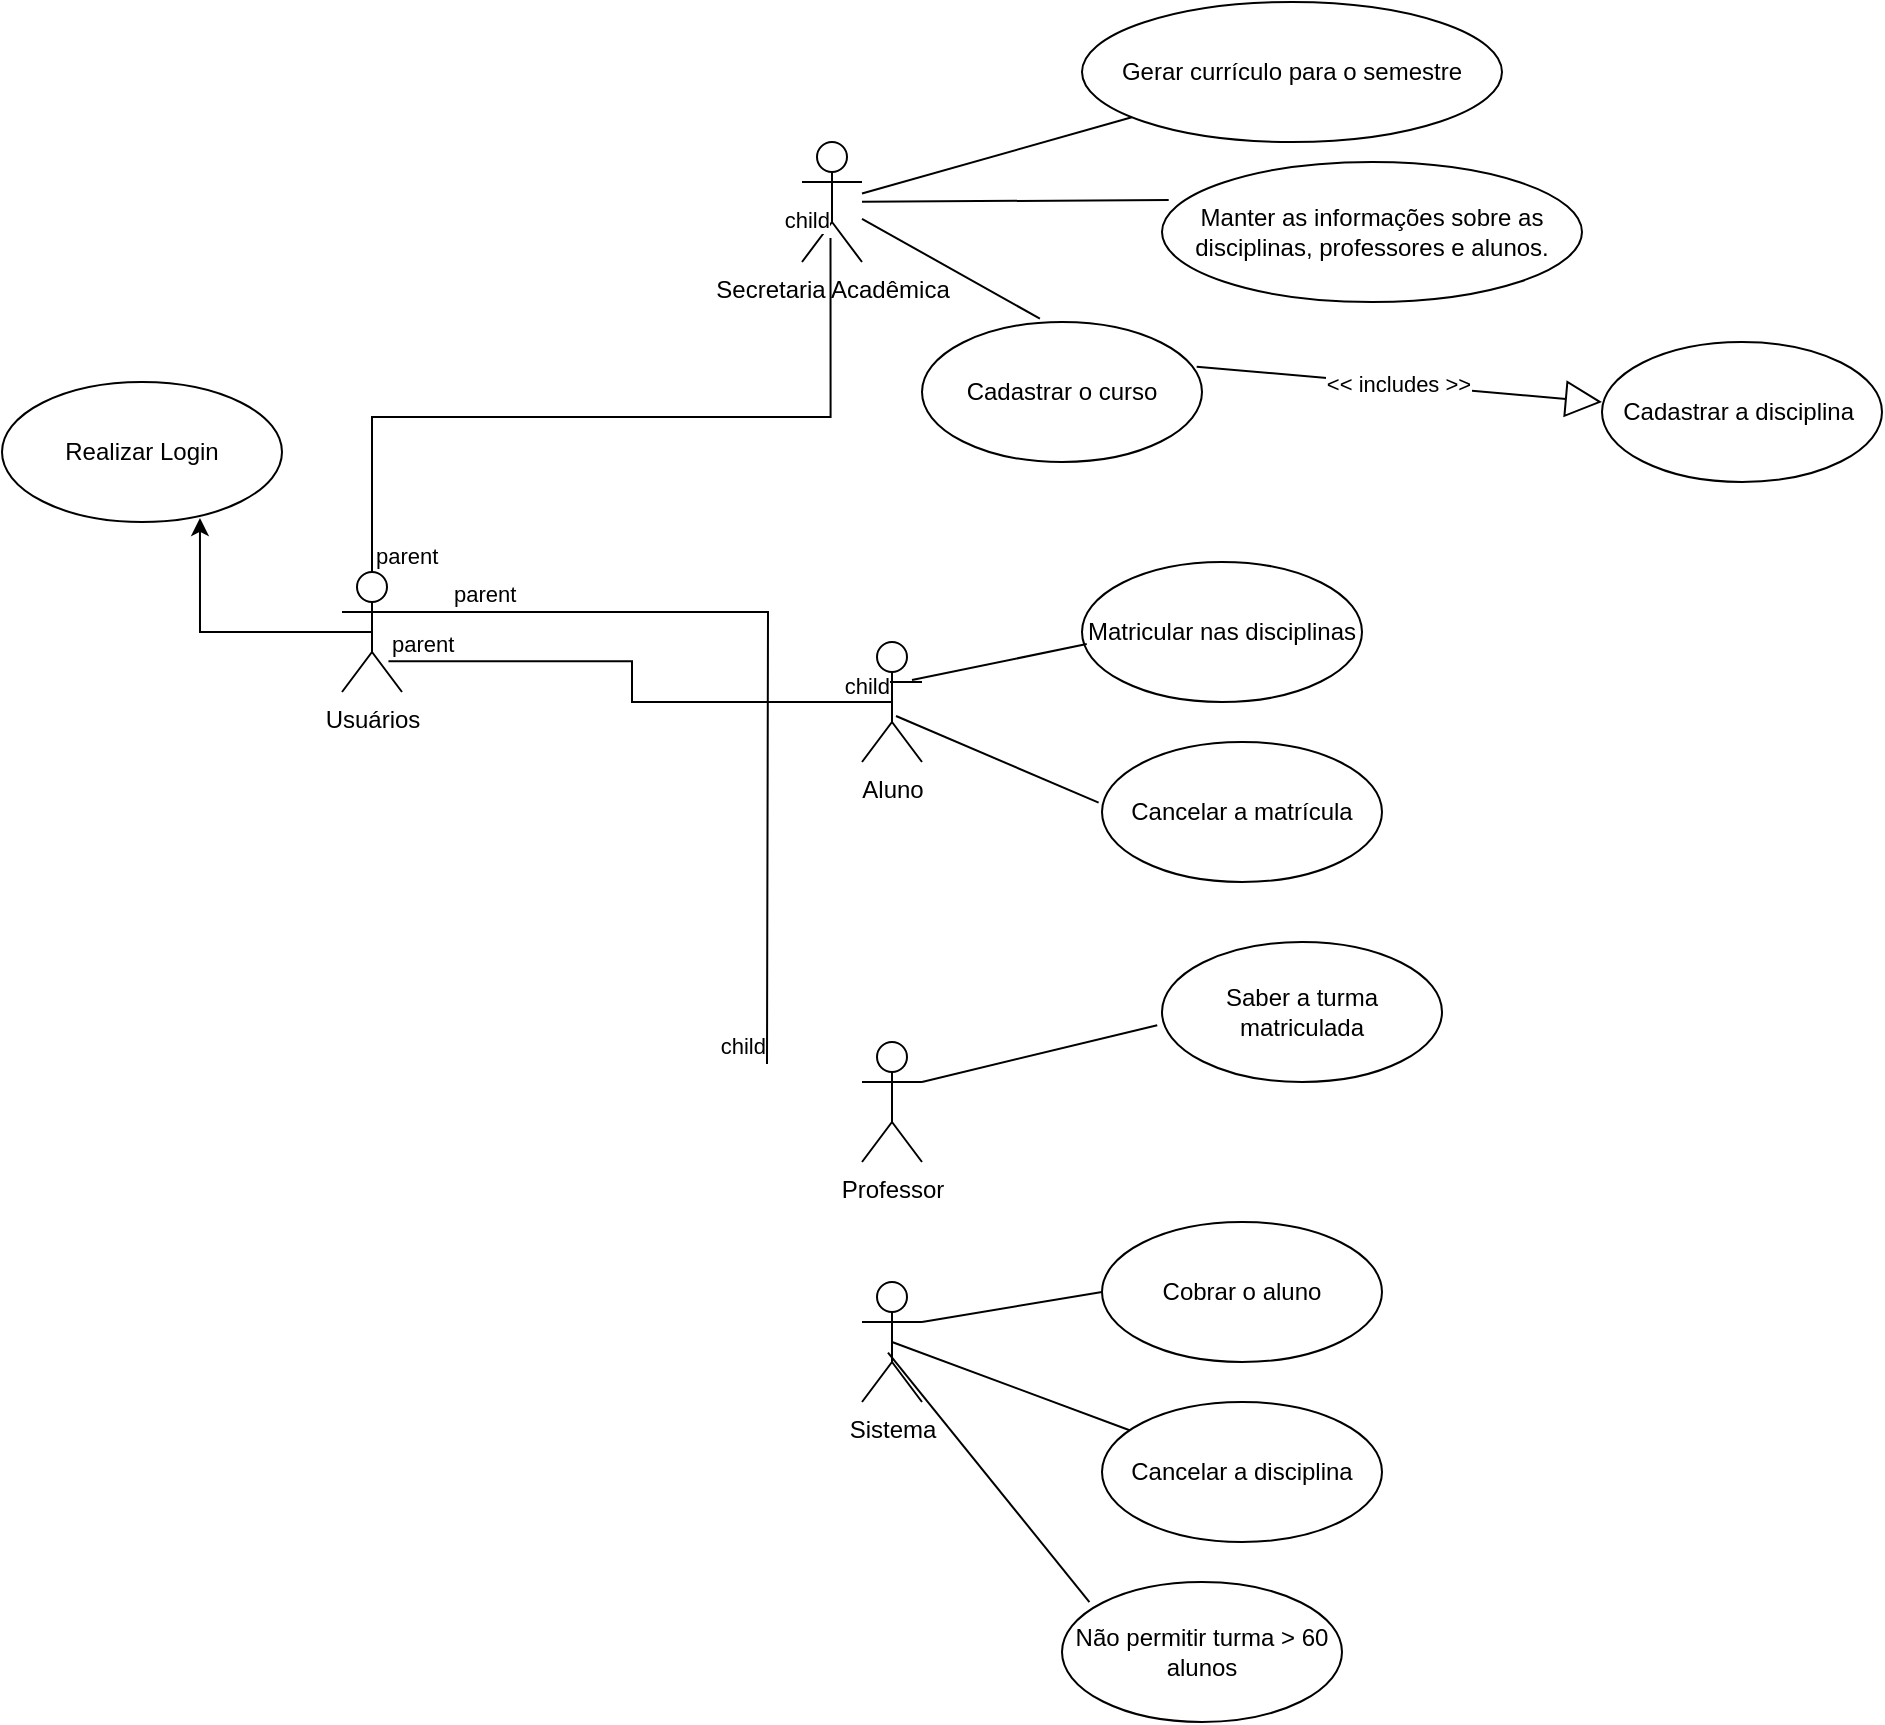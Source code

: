 <mxfile version="21.6.6" type="device" pages="7">
  <diagram name="Página-1" id="6d8ePc2PMjv4wtkg84vL">
    <mxGraphModel dx="1261" dy="277" grid="1" gridSize="10" guides="1" tooltips="1" connect="1" arrows="1" fold="1" page="1" pageScale="1" pageWidth="827" pageHeight="1169" math="0" shadow="0">
      <root>
        <mxCell id="0" />
        <mxCell id="1" parent="0" />
        <mxCell id="v_XOkwShlD_FPT9ZVHla-1" value="Secretaria Acadêmica" style="shape=umlActor;verticalLabelPosition=bottom;verticalAlign=top;html=1;" vertex="1" parent="1">
          <mxGeometry x="30" y="80" width="30" height="60" as="geometry" />
        </mxCell>
        <mxCell id="v_XOkwShlD_FPT9ZVHla-2" value="Gerar currículo para o semestre" style="ellipse;whiteSpace=wrap;html=1;" vertex="1" parent="1">
          <mxGeometry x="170" y="10" width="210" height="70" as="geometry" />
        </mxCell>
        <mxCell id="v_XOkwShlD_FPT9ZVHla-7" value="Manter as informações sobre as disciplinas, professores e alunos." style="ellipse;whiteSpace=wrap;html=1;" vertex="1" parent="1">
          <mxGeometry x="210" y="90" width="210" height="70" as="geometry" />
        </mxCell>
        <mxCell id="v_XOkwShlD_FPT9ZVHla-8" value="Cadastrar a disciplina&amp;nbsp;" style="ellipse;whiteSpace=wrap;html=1;" vertex="1" parent="1">
          <mxGeometry x="430" y="180" width="140" height="70" as="geometry" />
        </mxCell>
        <mxCell id="v_XOkwShlD_FPT9ZVHla-9" value="Cadastrar o curso" style="ellipse;whiteSpace=wrap;html=1;" vertex="1" parent="1">
          <mxGeometry x="90" y="170" width="140" height="70" as="geometry" />
        </mxCell>
        <mxCell id="v_XOkwShlD_FPT9ZVHla-10" value="&amp;lt;&amp;lt; includes &amp;gt;&amp;gt;" style="endArrow=block;endSize=16;endFill=0;html=1;rounded=0;exitX=0.981;exitY=0.319;exitDx=0;exitDy=0;exitPerimeter=0;entryX=0;entryY=0.429;entryDx=0;entryDy=0;entryPerimeter=0;" edge="1" parent="1" source="v_XOkwShlD_FPT9ZVHla-9" target="v_XOkwShlD_FPT9ZVHla-8">
          <mxGeometry width="160" relative="1" as="geometry">
            <mxPoint x="200" y="180" as="sourcePoint" />
            <mxPoint x="254" y="240" as="targetPoint" />
          </mxGeometry>
        </mxCell>
        <mxCell id="v_XOkwShlD_FPT9ZVHla-11" value="Aluno" style="shape=umlActor;verticalLabelPosition=bottom;verticalAlign=top;html=1;" vertex="1" parent="1">
          <mxGeometry x="60" y="330" width="30" height="60" as="geometry" />
        </mxCell>
        <mxCell id="v_XOkwShlD_FPT9ZVHla-12" value="Matricular nas disciplinas" style="ellipse;whiteSpace=wrap;html=1;" vertex="1" parent="1">
          <mxGeometry x="170" y="290" width="140" height="70" as="geometry" />
        </mxCell>
        <mxCell id="v_XOkwShlD_FPT9ZVHla-13" value="Cancelar a matrícula" style="ellipse;whiteSpace=wrap;html=1;" vertex="1" parent="1">
          <mxGeometry x="180" y="380" width="140" height="70" as="geometry" />
        </mxCell>
        <mxCell id="v_XOkwShlD_FPT9ZVHla-15" value="" style="endArrow=none;html=1;rounded=0;" edge="1" parent="1" source="v_XOkwShlD_FPT9ZVHla-1" target="v_XOkwShlD_FPT9ZVHla-2">
          <mxGeometry width="50" height="50" relative="1" as="geometry">
            <mxPoint x="250" y="210" as="sourcePoint" />
            <mxPoint x="300" y="160" as="targetPoint" />
          </mxGeometry>
        </mxCell>
        <mxCell id="v_XOkwShlD_FPT9ZVHla-16" value="" style="endArrow=none;html=1;rounded=0;entryX=0.016;entryY=0.271;entryDx=0;entryDy=0;entryPerimeter=0;" edge="1" parent="1" source="v_XOkwShlD_FPT9ZVHla-1" target="v_XOkwShlD_FPT9ZVHla-7">
          <mxGeometry width="50" height="50" relative="1" as="geometry">
            <mxPoint x="120" y="105" as="sourcePoint" />
            <mxPoint x="207" y="79" as="targetPoint" />
          </mxGeometry>
        </mxCell>
        <mxCell id="v_XOkwShlD_FPT9ZVHla-17" value="" style="endArrow=none;html=1;rounded=0;entryX=0.421;entryY=-0.024;entryDx=0;entryDy=0;entryPerimeter=0;" edge="1" parent="1" source="v_XOkwShlD_FPT9ZVHla-1" target="v_XOkwShlD_FPT9ZVHla-9">
          <mxGeometry width="50" height="50" relative="1" as="geometry">
            <mxPoint x="130" y="115" as="sourcePoint" />
            <mxPoint x="217" y="89" as="targetPoint" />
          </mxGeometry>
        </mxCell>
        <mxCell id="v_XOkwShlD_FPT9ZVHla-18" value="" style="endArrow=none;html=1;rounded=0;exitX=0.833;exitY=0.317;exitDx=0;exitDy=0;exitPerimeter=0;entryX=0.017;entryY=0.586;entryDx=0;entryDy=0;entryPerimeter=0;" edge="1" parent="1" source="v_XOkwShlD_FPT9ZVHla-11" target="v_XOkwShlD_FPT9ZVHla-12">
          <mxGeometry width="50" height="50" relative="1" as="geometry">
            <mxPoint x="123" y="296" as="sourcePoint" />
            <mxPoint x="210" y="270" as="targetPoint" />
          </mxGeometry>
        </mxCell>
        <mxCell id="v_XOkwShlD_FPT9ZVHla-22" value="" style="endArrow=none;html=1;rounded=0;exitX=0.567;exitY=0.617;exitDx=0;exitDy=0;exitPerimeter=0;entryX=-0.012;entryY=0.433;entryDx=0;entryDy=0;entryPerimeter=0;" edge="1" parent="1" source="v_XOkwShlD_FPT9ZVHla-11" target="v_XOkwShlD_FPT9ZVHla-13">
          <mxGeometry width="50" height="50" relative="1" as="geometry">
            <mxPoint x="93" y="380" as="sourcePoint" />
            <mxPoint x="180" y="354" as="targetPoint" />
          </mxGeometry>
        </mxCell>
        <mxCell id="v_XOkwShlD_FPT9ZVHla-23" value="Professor" style="shape=umlActor;verticalLabelPosition=bottom;verticalAlign=top;html=1;outlineConnect=0;" vertex="1" parent="1">
          <mxGeometry x="60" y="530" width="30" height="60" as="geometry" />
        </mxCell>
        <mxCell id="v_XOkwShlD_FPT9ZVHla-24" value="Saber a turma matriculada" style="ellipse;whiteSpace=wrap;html=1;" vertex="1" parent="1">
          <mxGeometry x="210" y="480" width="140" height="70" as="geometry" />
        </mxCell>
        <mxCell id="v_XOkwShlD_FPT9ZVHla-25" value="" style="endArrow=none;html=1;rounded=0;entryX=-0.017;entryY=0.595;entryDx=0;entryDy=0;entryPerimeter=0;exitX=1;exitY=0.333;exitDx=0;exitDy=0;exitPerimeter=0;" edge="1" parent="1" source="v_XOkwShlD_FPT9ZVHla-23" target="v_XOkwShlD_FPT9ZVHla-24">
          <mxGeometry width="50" height="50" relative="1" as="geometry">
            <mxPoint x="110" y="548" as="sourcePoint" />
            <mxPoint x="197" y="522" as="targetPoint" />
          </mxGeometry>
        </mxCell>
        <mxCell id="v_XOkwShlD_FPT9ZVHla-26" value="Sistema" style="shape=umlActor;verticalLabelPosition=bottom;verticalAlign=top;html=1;" vertex="1" parent="1">
          <mxGeometry x="60" y="650" width="30" height="60" as="geometry" />
        </mxCell>
        <mxCell id="v_XOkwShlD_FPT9ZVHla-27" value="Cobrar o aluno" style="ellipse;whiteSpace=wrap;html=1;" vertex="1" parent="1">
          <mxGeometry x="180" y="620" width="140" height="70" as="geometry" />
        </mxCell>
        <mxCell id="v_XOkwShlD_FPT9ZVHla-28" value="Cancelar a disciplina" style="ellipse;whiteSpace=wrap;html=1;" vertex="1" parent="1">
          <mxGeometry x="180" y="710" width="140" height="70" as="geometry" />
        </mxCell>
        <mxCell id="v_XOkwShlD_FPT9ZVHla-29" value="Não permitir turma &amp;gt; 60 alunos" style="ellipse;whiteSpace=wrap;html=1;" vertex="1" parent="1">
          <mxGeometry x="160" y="800" width="140" height="70" as="geometry" />
        </mxCell>
        <mxCell id="v_XOkwShlD_FPT9ZVHla-30" value="" style="endArrow=none;html=1;rounded=0;entryX=0;entryY=0.5;entryDx=0;entryDy=0;exitX=1;exitY=0.333;exitDx=0;exitDy=0;exitPerimeter=0;" edge="1" parent="1" source="v_XOkwShlD_FPT9ZVHla-26" target="v_XOkwShlD_FPT9ZVHla-27">
          <mxGeometry width="50" height="50" relative="1" as="geometry">
            <mxPoint x="101" y="710" as="sourcePoint" />
            <mxPoint x="219" y="682" as="targetPoint" />
          </mxGeometry>
        </mxCell>
        <mxCell id="v_XOkwShlD_FPT9ZVHla-31" value="" style="endArrow=none;html=1;rounded=0;exitX=0.5;exitY=0.5;exitDx=0;exitDy=0;exitPerimeter=0;" edge="1" parent="1" source="v_XOkwShlD_FPT9ZVHla-26" target="v_XOkwShlD_FPT9ZVHla-28">
          <mxGeometry width="50" height="50" relative="1" as="geometry">
            <mxPoint x="120" y="748" as="sourcePoint" />
            <mxPoint x="238" y="720" as="targetPoint" />
          </mxGeometry>
        </mxCell>
        <mxCell id="v_XOkwShlD_FPT9ZVHla-32" value="" style="endArrow=none;html=1;rounded=0;entryX=0.098;entryY=0.143;entryDx=0;entryDy=0;entryPerimeter=0;exitX=0.433;exitY=0.589;exitDx=0;exitDy=0;exitPerimeter=0;" edge="1" parent="1" source="v_XOkwShlD_FPT9ZVHla-26" target="v_XOkwShlD_FPT9ZVHla-29">
          <mxGeometry width="50" height="50" relative="1" as="geometry">
            <mxPoint x="92" y="808" as="sourcePoint" />
            <mxPoint x="210" y="780" as="targetPoint" />
          </mxGeometry>
        </mxCell>
        <mxCell id="v_XOkwShlD_FPT9ZVHla-34" value="" style="endArrow=none;html=1;edgeStyle=orthogonalEdgeStyle;rounded=0;exitX=0.774;exitY=0.743;exitDx=0;exitDy=0;exitPerimeter=0;entryX=0.5;entryY=0.5;entryDx=0;entryDy=0;entryPerimeter=0;" edge="1" parent="1" source="v_XOkwShlD_FPT9ZVHla-37" target="v_XOkwShlD_FPT9ZVHla-11">
          <mxGeometry relative="1" as="geometry">
            <mxPoint x="-160" y="330" as="sourcePoint" />
            <mxPoint y="330" as="targetPoint" />
          </mxGeometry>
        </mxCell>
        <mxCell id="v_XOkwShlD_FPT9ZVHla-35" value="parent" style="edgeLabel;resizable=0;html=1;align=left;verticalAlign=bottom;" connectable="0" vertex="1" parent="v_XOkwShlD_FPT9ZVHla-34">
          <mxGeometry x="-1" relative="1" as="geometry" />
        </mxCell>
        <mxCell id="v_XOkwShlD_FPT9ZVHla-36" value="child" style="edgeLabel;resizable=0;html=1;align=right;verticalAlign=bottom;" connectable="0" vertex="1" parent="v_XOkwShlD_FPT9ZVHla-34">
          <mxGeometry x="1" relative="1" as="geometry" />
        </mxCell>
        <mxCell id="v_XOkwShlD_FPT9ZVHla-45" style="edgeStyle=orthogonalEdgeStyle;rounded=0;orthogonalLoop=1;jettySize=auto;html=1;exitX=0.5;exitY=0.5;exitDx=0;exitDy=0;exitPerimeter=0;entryX=0.707;entryY=0.971;entryDx=0;entryDy=0;entryPerimeter=0;" edge="1" parent="1" source="v_XOkwShlD_FPT9ZVHla-37" target="v_XOkwShlD_FPT9ZVHla-44">
          <mxGeometry relative="1" as="geometry" />
        </mxCell>
        <mxCell id="v_XOkwShlD_FPT9ZVHla-37" value="Usuários" style="shape=umlActor;verticalLabelPosition=bottom;verticalAlign=top;html=1;" vertex="1" parent="1">
          <mxGeometry x="-200" y="295" width="30" height="60" as="geometry" />
        </mxCell>
        <mxCell id="v_XOkwShlD_FPT9ZVHla-38" value="" style="endArrow=none;html=1;edgeStyle=orthogonalEdgeStyle;rounded=0;exitX=0.5;exitY=0;exitDx=0;exitDy=0;exitPerimeter=0;entryX=0.475;entryY=0.8;entryDx=0;entryDy=0;entryPerimeter=0;" edge="1" parent="1" source="v_XOkwShlD_FPT9ZVHla-37" target="v_XOkwShlD_FPT9ZVHla-1">
          <mxGeometry relative="1" as="geometry">
            <mxPoint x="-175" y="335" as="sourcePoint" />
            <mxPoint x="85" y="370" as="targetPoint" />
          </mxGeometry>
        </mxCell>
        <mxCell id="v_XOkwShlD_FPT9ZVHla-39" value="parent" style="edgeLabel;resizable=0;html=1;align=left;verticalAlign=bottom;" connectable="0" vertex="1" parent="v_XOkwShlD_FPT9ZVHla-38">
          <mxGeometry x="-1" relative="1" as="geometry" />
        </mxCell>
        <mxCell id="v_XOkwShlD_FPT9ZVHla-40" value="child" style="edgeLabel;resizable=0;html=1;align=right;verticalAlign=bottom;" connectable="0" vertex="1" parent="v_XOkwShlD_FPT9ZVHla-38">
          <mxGeometry x="1" relative="1" as="geometry" />
        </mxCell>
        <mxCell id="v_XOkwShlD_FPT9ZVHla-41" value="" style="endArrow=none;html=1;edgeStyle=orthogonalEdgeStyle;rounded=0;exitX=1;exitY=0.333;exitDx=0;exitDy=0;exitPerimeter=0;entryX=0.25;entryY=0.1;entryDx=0;entryDy=0;entryPerimeter=0;" edge="1" parent="1" source="v_XOkwShlD_FPT9ZVHla-37">
          <mxGeometry relative="1" as="geometry">
            <mxPoint x="-240" y="330" as="sourcePoint" />
            <mxPoint x="12.5" y="541" as="targetPoint" />
          </mxGeometry>
        </mxCell>
        <mxCell id="v_XOkwShlD_FPT9ZVHla-42" value="parent" style="edgeLabel;resizable=0;html=1;align=left;verticalAlign=bottom;" connectable="0" vertex="1" parent="v_XOkwShlD_FPT9ZVHla-41">
          <mxGeometry x="-1" relative="1" as="geometry">
            <mxPoint x="24" as="offset" />
          </mxGeometry>
        </mxCell>
        <mxCell id="v_XOkwShlD_FPT9ZVHla-43" value="child" style="edgeLabel;resizable=0;html=1;align=right;verticalAlign=bottom;" connectable="0" vertex="1" parent="v_XOkwShlD_FPT9ZVHla-41">
          <mxGeometry x="1" relative="1" as="geometry" />
        </mxCell>
        <mxCell id="v_XOkwShlD_FPT9ZVHla-44" value="Realizar Login" style="ellipse;whiteSpace=wrap;html=1;" vertex="1" parent="1">
          <mxGeometry x="-370" y="200" width="140" height="70" as="geometry" />
        </mxCell>
      </root>
    </mxGraphModel>
  </diagram>
  <diagram name="v3" id="HbY5Pe6rOpk7p_IfG_kg">
    <mxGraphModel dx="1850" dy="1020" grid="0" gridSize="10" guides="1" tooltips="1" connect="1" arrows="1" fold="1" page="0" pageScale="1" pageWidth="827" pageHeight="1169" math="0" shadow="0">
      <root>
        <mxCell id="0" />
        <mxCell id="1" parent="0" />
        <mxCell id="WbZRABQQN3d2FCPdhamX-61" style="edgeStyle=orthogonalEdgeStyle;rounded=0;orthogonalLoop=1;jettySize=auto;html=1;endArrow=block;endFill=0;endSize=10;" parent="1" source="2" target="IEn7Jb9WdVNS1Jys6zx8-45" edge="1">
          <mxGeometry relative="1" as="geometry">
            <mxPoint x="185" y="740" as="targetPoint" />
          </mxGeometry>
        </mxCell>
        <mxCell id="2" value="Serie" style="swimlane;fontStyle=1;align=center;verticalAlign=top;childLayout=stackLayout;horizontal=1;startSize=26;horizontalStack=0;resizeParent=1;resizeParentMax=0;resizeLast=0;collapsible=1;marginBottom=0;labelBackgroundColor=none;gradientColor=none;swimlaneFillColor=default;" parent="1" vertex="1">
          <mxGeometry x="-140" y="1040" width="250" height="86" as="geometry" />
        </mxCell>
        <mxCell id="8" value="- quantidadeEpisodios: int" style="text;strokeColor=none;fillColor=none;align=left;verticalAlign=top;spacingLeft=4;spacingRight=4;overflow=hidden;rotatable=0;points=[[0,0.5],[1,0.5]];portConstraint=eastwest;" parent="2" vertex="1">
          <mxGeometry y="26" width="250" height="26" as="geometry" />
        </mxCell>
        <mxCell id="4" value="" style="line;strokeWidth=1;fillColor=none;align=left;verticalAlign=middle;spacingTop=-1;spacingLeft=3;spacingRight=3;rotatable=0;labelPosition=right;points=[];portConstraint=eastwest;strokeColor=inherit;" parent="2" vertex="1">
          <mxGeometry y="52" width="250" height="8" as="geometry" />
        </mxCell>
        <mxCell id="5" value="+ getQuantidadeEpisodios(): int" style="text;strokeColor=none;fillColor=none;align=left;verticalAlign=top;spacingLeft=4;spacingRight=4;overflow=hidden;rotatable=0;points=[[0,0.5],[1,0.5]];portConstraint=eastwest;" parent="2" vertex="1">
          <mxGeometry y="60" width="250" height="26" as="geometry" />
        </mxCell>
        <mxCell id="WbZRABQQN3d2FCPdhamX-60" style="edgeStyle=orthogonalEdgeStyle;rounded=0;orthogonalLoop=1;jettySize=auto;html=1;endArrow=diamondThin;endFill=0;startSize=15;endSize=15;" parent="1" source="12" target="27" edge="1">
          <mxGeometry relative="1" as="geometry" />
        </mxCell>
        <mxCell id="12" value="Cliente" style="swimlane;fontStyle=1;align=center;verticalAlign=top;childLayout=stackLayout;horizontal=1;startSize=26;horizontalStack=0;resizeParent=1;resizeParentMax=0;resizeLast=0;collapsible=1;marginBottom=0;swimlaneFillColor=default;fillColor=default;strokeColor=default;" parent="1" vertex="1">
          <mxGeometry x="460" y="150" width="350" height="320" as="geometry" />
        </mxCell>
        <mxCell id="13" value="- nomeDeUsuario: String" style="text;strokeColor=none;fillColor=none;align=left;verticalAlign=top;spacingLeft=4;spacingRight=4;overflow=hidden;rotatable=0;points=[[0,0.5],[1,0.5]];portConstraint=eastwest;fontStyle=0" parent="12" vertex="1">
          <mxGeometry y="26" width="350" height="26" as="geometry" />
        </mxCell>
        <mxCell id="45" value="- login: String" style="text;strokeColor=none;fillColor=none;align=left;verticalAlign=top;spacingLeft=4;spacingRight=4;overflow=hidden;rotatable=0;points=[[0,0.5],[1,0.5]];portConstraint=eastwest;" parent="12" vertex="1">
          <mxGeometry y="52" width="350" height="26" as="geometry" />
        </mxCell>
        <mxCell id="14" value="- senha: String" style="text;strokeColor=none;fillColor=none;align=left;verticalAlign=top;spacingLeft=4;spacingRight=4;overflow=hidden;rotatable=0;points=[[0,0.5],[1,0.5]];portConstraint=eastwest;" parent="12" vertex="1">
          <mxGeometry y="78" width="350" height="26" as="geometry" />
        </mxCell>
        <mxCell id="15" value="- listaParaVer: Lista&lt;Serie&gt;" style="text;strokeColor=none;fillColor=none;align=left;verticalAlign=top;spacingLeft=4;spacingRight=4;overflow=hidden;rotatable=0;points=[[0,0.5],[1,0.5]];portConstraint=eastwest;" parent="12" vertex="1">
          <mxGeometry y="104" width="350" height="26" as="geometry" />
        </mxCell>
        <mxCell id="16" value="- listaJaVistas: Lista&lt;Serie&gt;" style="text;strokeColor=none;fillColor=none;align=left;verticalAlign=top;spacingLeft=4;spacingRight=4;overflow=hidden;rotatable=0;points=[[0,0.5],[1,0.5]];portConstraint=eastwest;" parent="12" vertex="1">
          <mxGeometry y="130" width="350" height="26" as="geometry" />
        </mxCell>
        <mxCell id="19" value="" style="line;strokeWidth=1;fillColor=none;align=left;verticalAlign=middle;spacingTop=-1;spacingLeft=3;spacingRight=3;rotatable=0;labelPosition=right;points=[];portConstraint=eastwest;strokeColor=inherit;" parent="12" vertex="1">
          <mxGeometry y="156" width="350" height="8" as="geometry" />
        </mxCell>
        <mxCell id="20" value="+ adicionarNaLista(serie: Serie): void" style="text;strokeColor=none;fillColor=none;align=left;verticalAlign=top;spacingLeft=4;spacingRight=4;overflow=hidden;rotatable=0;points=[[0,0.5],[1,0.5]];portConstraint=eastwest;" parent="12" vertex="1">
          <mxGeometry y="164" width="350" height="26" as="geometry" />
        </mxCell>
        <mxCell id="26" value="+ retirarDaLista(serie: Serie): void" style="text;strokeColor=none;fillColor=none;align=left;verticalAlign=top;spacingLeft=4;spacingRight=4;overflow=hidden;rotatable=0;points=[[0,0.5],[1,0.5]];portConstraint=eastwest;" parent="12" vertex="1">
          <mxGeometry y="190" width="350" height="26" as="geometry" />
        </mxCell>
        <mxCell id="25" value="+ filtrarPorGenero(genero: String): Lista&lt;Serie&gt;" style="text;strokeColor=none;fillColor=none;align=left;verticalAlign=top;spacingLeft=4;spacingRight=4;overflow=hidden;rotatable=0;points=[[0,0.5],[1,0.5]];portConstraint=eastwest;" parent="12" vertex="1">
          <mxGeometry y="216" width="350" height="26" as="geometry" />
        </mxCell>
        <mxCell id="24" value="+ filtrarPorIdioma(idioma: String): Lista&lt;Serie&gt;" style="text;strokeColor=none;fillColor=none;align=left;verticalAlign=top;spacingLeft=4;spacingRight=4;overflow=hidden;rotatable=0;points=[[0,0.5],[1,0.5]];portConstraint=eastwest;" parent="12" vertex="1">
          <mxGeometry y="242" width="350" height="26" as="geometry" />
        </mxCell>
        <mxCell id="23" value="+ filtrarPorQtdEpisodios(quantEpisodios: ind) Lista&lt;Serie&gt;" style="text;strokeColor=none;fillColor=none;align=left;verticalAlign=top;spacingLeft=4;spacingRight=4;overflow=hidden;rotatable=0;points=[[0,0.5],[1,0.5]];portConstraint=eastwest;" parent="12" vertex="1">
          <mxGeometry y="268" width="350" height="26" as="geometry" />
        </mxCell>
        <mxCell id="22" value="+ registrarAudiencia(serie: Serie): void" style="text;strokeColor=none;fillColor=none;align=left;verticalAlign=top;spacingLeft=4;spacingRight=4;overflow=hidden;rotatable=0;points=[[0,0.5],[1,0.5]];portConstraint=eastwest;" parent="12" vertex="1">
          <mxGeometry y="294" width="350" height="26" as="geometry" />
        </mxCell>
        <mxCell id="9gk4cevXV9zJZhoNp6J2-84" style="edgeStyle=orthogonalEdgeStyle;rounded=0;orthogonalLoop=1;jettySize=auto;html=1;endArrow=none;endFill=0;" parent="1" source="27" target="9gk4cevXV9zJZhoNp6J2-59" edge="1">
          <mxGeometry relative="1" as="geometry" />
        </mxCell>
        <mxCell id="5sCaFGioni3txn1gWCEN-45" style="edgeStyle=orthogonalEdgeStyle;rounded=0;orthogonalLoop=1;jettySize=auto;html=1;endArrow=none;endFill=0;" parent="1" source="27" target="DNXeK4S501Q9JG8E1N2b-45" edge="1">
          <mxGeometry relative="1" as="geometry" />
        </mxCell>
        <mxCell id="27" value="PlataformaStreaming" style="swimlane;fontStyle=1;align=center;verticalAlign=top;childLayout=stackLayout;horizontal=1;startSize=26;horizontalStack=0;resizeParent=1;resizeParentMax=0;resizeLast=0;collapsible=1;marginBottom=0;swimlaneFillColor=default;" parent="1" vertex="1">
          <mxGeometry x="-140" y="100" width="430" height="450" as="geometry" />
        </mxCell>
        <mxCell id="28" value="- nome: String" style="text;strokeColor=none;fillColor=none;align=left;verticalAlign=top;spacingLeft=4;spacingRight=4;overflow=hidden;rotatable=0;points=[[0,0.5],[1,0.5]];portConstraint=eastwest;fontStyle=0" parent="27" vertex="1">
          <mxGeometry y="26" width="430" height="26" as="geometry" />
        </mxCell>
        <mxCell id="29" value="- series: Hash&lt;Serie&gt;" style="text;strokeColor=none;fillColor=none;align=left;verticalAlign=top;spacingLeft=4;spacingRight=4;overflow=hidden;rotatable=0;points=[[0,0.5],[1,0.5]];portConstraint=eastwest;" parent="27" vertex="1">
          <mxGeometry y="52" width="430" height="26" as="geometry" />
        </mxCell>
        <mxCell id="30" value="- clientes: Hash&lt;Cliente&gt;" style="text;strokeColor=none;fillColor=none;align=left;verticalAlign=top;spacingLeft=4;spacingRight=4;overflow=hidden;rotatable=0;points=[[0,0.5],[1,0.5]];portConstraint=eastwest;" parent="27" vertex="1">
          <mxGeometry y="78" width="430" height="26" as="geometry" />
        </mxCell>
        <mxCell id="31" value="- clienteAtual: Cliente" style="text;strokeColor=none;fillColor=none;align=left;verticalAlign=top;spacingLeft=4;spacingRight=4;overflow=hidden;rotatable=0;points=[[0,0.5],[1,0.5]];portConstraint=eastwest;" parent="27" vertex="1">
          <mxGeometry y="104" width="430" height="26" as="geometry" />
        </mxCell>
        <mxCell id="32" value="" style="line;strokeWidth=1;fillColor=none;align=left;verticalAlign=middle;spacingTop=-1;spacingLeft=3;spacingRight=3;rotatable=0;labelPosition=right;points=[];portConstraint=eastwest;strokeColor=inherit;" parent="27" vertex="1">
          <mxGeometry y="130" width="430" height="8" as="geometry" />
        </mxCell>
        <mxCell id="34" value="+ login(nome:String, senha:String): Cliente" style="text;strokeColor=none;fillColor=none;align=left;verticalAlign=top;spacingLeft=4;spacingRight=4;overflow=hidden;rotatable=0;points=[[0,0.5],[1,0.5]];portConstraint=eastwest;" parent="27" vertex="1">
          <mxGeometry y="138" width="430" height="26" as="geometry" />
        </mxCell>
        <mxCell id="33" value="+ adicionarSerie(serie:Serie): void" style="text;strokeColor=none;fillColor=none;align=left;verticalAlign=top;spacingLeft=4;spacingRight=4;overflow=hidden;rotatable=0;points=[[0,0.5],[1,0.5]];portConstraint=eastwest;" parent="27" vertex="1">
          <mxGeometry y="164" width="430" height="26" as="geometry" />
        </mxCell>
        <mxCell id="35" value="+ adicionarCliente(cliente:Cliente): void" style="text;strokeColor=none;fillColor=none;align=left;verticalAlign=top;spacingLeft=4;spacingRight=4;overflow=hidden;rotatable=0;points=[[0,0.5],[1,0.5]];portConstraint=eastwest;" parent="27" vertex="1">
          <mxGeometry y="190" width="430" height="26" as="geometry" />
        </mxCell>
        <mxCell id="44" value="+ filtrarPorGenero(genero: String): Lista&lt;Serie&gt;" style="text;strokeColor=none;fillColor=none;align=left;verticalAlign=top;spacingLeft=4;spacingRight=4;overflow=hidden;rotatable=0;points=[[0,0.5],[1,0.5]];portConstraint=eastwest;" parent="27" vertex="1">
          <mxGeometry y="216" width="430" height="26" as="geometry" />
        </mxCell>
        <mxCell id="36" value="+ filtrarPorIdioma(idioma: String): Lista&lt;Serie&gt;" style="text;strokeColor=none;fillColor=none;align=left;verticalAlign=top;spacingLeft=4;spacingRight=4;overflow=hidden;rotatable=0;points=[[0,0.5],[1,0.5]];portConstraint=eastwest;" parent="27" vertex="1">
          <mxGeometry y="242" width="430" height="26" as="geometry" />
        </mxCell>
        <mxCell id="37" value="+ filtrarPorQtdEpisodios(quantEpisodios: ind) Lista&lt;Serie&gt;" style="text;strokeColor=none;fillColor=none;align=left;verticalAlign=top;spacingLeft=4;spacingRight=4;overflow=hidden;rotatable=0;points=[[0,0.5],[1,0.5]];portConstraint=eastwest;" parent="27" vertex="1">
          <mxGeometry y="268" width="430" height="26" as="geometry" />
        </mxCell>
        <mxCell id="38" value="+ registrarAudiencia(serie: Serie): void" style="text;strokeColor=none;fillColor=none;align=left;verticalAlign=top;spacingLeft=4;spacingRight=4;overflow=hidden;rotatable=0;points=[[0,0.5],[1,0.5]];portConstraint=eastwest;" parent="27" vertex="1">
          <mxGeometry y="294" width="430" height="26" as="geometry" />
        </mxCell>
        <mxCell id="43" value="+ logoff():void" style="text;strokeColor=none;fillColor=none;align=left;verticalAlign=top;spacingLeft=4;spacingRight=4;overflow=hidden;rotatable=0;points=[[0,0.5],[1,0.5]];portConstraint=eastwest;" parent="27" vertex="1">
          <mxGeometry y="320" width="430" height="26" as="geometry" />
        </mxCell>
        <mxCell id="42" value="+ buscarSerie(nomeSerie:String): Serie" style="text;strokeColor=none;fillColor=none;align=left;verticalAlign=top;spacingLeft=4;spacingRight=4;overflow=hidden;rotatable=0;points=[[0,0.5],[1,0.5]];portConstraint=eastwest;" parent="27" vertex="1">
          <mxGeometry y="346" width="430" height="26" as="geometry" />
        </mxCell>
        <mxCell id="V_8C0T_4i5h4NuIPg0TQ-46" value="+ adicionarNaListaParaVer(midia: Midia): void" style="text;strokeColor=none;fillColor=none;align=left;verticalAlign=top;spacingLeft=4;spacingRight=4;overflow=hidden;rotatable=0;points=[[0,0.5],[1,0.5]];portConstraint=eastwest;" parent="27" vertex="1">
          <mxGeometry y="372" width="430" height="26" as="geometry" />
        </mxCell>
        <mxCell id="V_8C0T_4i5h4NuIPg0TQ-47" value="+ listarMidias(): Lista&lt;Midias&gt;" style="text;strokeColor=none;fillColor=none;align=left;verticalAlign=top;spacingLeft=4;spacingRight=4;overflow=hidden;rotatable=0;points=[[0,0.5],[1,0.5]];portConstraint=eastwest;" parent="27" vertex="1">
          <mxGeometry y="398" width="430" height="26" as="geometry" />
        </mxCell>
        <mxCell id="zvlUFIsTkBA_Bpty3qsS-45" value="+ registrarAvaliacao(userLogin: String, midiaId: ind, avaliacao: int): void" style="text;strokeColor=none;fillColor=none;align=left;verticalAlign=top;spacingLeft=4;spacingRight=4;overflow=hidden;rotatable=0;points=[[0,0.5],[1,0.5]];portConstraint=eastwest;" parent="27" vertex="1">
          <mxGeometry y="424" width="430" height="26" as="geometry" />
        </mxCell>
        <mxCell id="WbZRABQQN3d2FCPdhamX-58" style="edgeStyle=orthogonalEdgeStyle;rounded=0;orthogonalLoop=1;jettySize=auto;html=1;endArrow=diamondThin;endFill=0;startSize=10;endSize=15;" parent="1" source="IEn7Jb9WdVNS1Jys6zx8-45" target="27" edge="1">
          <mxGeometry relative="1" as="geometry">
            <mxPoint x="185" y="600" as="sourcePoint" />
          </mxGeometry>
        </mxCell>
        <mxCell id="WbZRABQQN3d2FCPdhamX-64" style="edgeStyle=orthogonalEdgeStyle;rounded=0;orthogonalLoop=1;jettySize=auto;html=1;endArrow=none;endFill=0;" parent="1" target="12" edge="1">
          <mxGeometry relative="1" as="geometry">
            <mxPoint x="280" y="670" as="sourcePoint" />
          </mxGeometry>
        </mxCell>
        <mxCell id="WbZRABQQN3d2FCPdhamX-62" style="edgeStyle=orthogonalEdgeStyle;rounded=0;orthogonalLoop=1;jettySize=auto;html=1;endArrow=block;endFill=0;startSize=10;endSize=10;" parent="1" source="WbZRABQQN3d2FCPdhamX-47" target="IEn7Jb9WdVNS1Jys6zx8-45" edge="1">
          <mxGeometry relative="1" as="geometry">
            <mxPoint x="380" y="820" as="targetPoint" />
          </mxGeometry>
        </mxCell>
        <mxCell id="WbZRABQQN3d2FCPdhamX-47" value="Filme" style="swimlane;fontStyle=1;align=center;verticalAlign=top;childLayout=stackLayout;horizontal=1;startSize=26;horizontalStack=0;resizeParent=1;resizeParentMax=0;resizeLast=0;collapsible=1;marginBottom=0;labelBackgroundColor=none;gradientColor=none;swimlaneFillColor=default;" parent="1" vertex="1">
          <mxGeometry x="250" y="1040" width="250" height="86" as="geometry" />
        </mxCell>
        <mxCell id="WbZRABQQN3d2FCPdhamX-53" value="- duracao: double" style="text;strokeColor=none;fillColor=none;align=left;verticalAlign=top;spacingLeft=4;spacingRight=4;overflow=hidden;rotatable=0;points=[[0,0.5],[1,0.5]];portConstraint=eastwest;" parent="WbZRABQQN3d2FCPdhamX-47" vertex="1">
          <mxGeometry y="26" width="250" height="26" as="geometry" />
        </mxCell>
        <mxCell id="WbZRABQQN3d2FCPdhamX-55" value="" style="line;strokeWidth=1;fillColor=none;align=left;verticalAlign=middle;spacingTop=-1;spacingLeft=3;spacingRight=3;rotatable=0;labelPosition=right;points=[];portConstraint=eastwest;strokeColor=inherit;" parent="WbZRABQQN3d2FCPdhamX-47" vertex="1">
          <mxGeometry y="52" width="250" height="8" as="geometry" />
        </mxCell>
        <mxCell id="3RweE8dVHe-qLZjWt7fM-50" value="+ getDuracao(): int" style="text;strokeColor=none;fillColor=none;align=left;verticalAlign=top;spacingLeft=4;spacingRight=4;overflow=hidden;rotatable=0;points=[[0,0.5],[1,0.5]];portConstraint=eastwest;" parent="WbZRABQQN3d2FCPdhamX-47" vertex="1">
          <mxGeometry y="60" width="250" height="26" as="geometry" />
        </mxCell>
        <mxCell id="TeU7WUQiiEhxFKTf_HmT-52" style="edgeStyle=orthogonalEdgeStyle;rounded=0;orthogonalLoop=1;jettySize=auto;html=1;endArrow=none;endFill=0;startArrow=diamondThin;startFill=1;endSize=14;startSize=13;" parent="1" source="IEn7Jb9WdVNS1Jys6zx8-45" target="TeU7WUQiiEhxFKTf_HmT-54" edge="1">
          <mxGeometry relative="1" as="geometry">
            <mxPoint x="-243" y="869" as="targetPoint" />
          </mxGeometry>
        </mxCell>
        <mxCell id="IEn7Jb9WdVNS1Jys6zx8-45" value="Midia" style="swimlane;fontStyle=3;align=center;verticalAlign=top;childLayout=stackLayout;horizontal=1;startSize=26;horizontalStack=0;resizeParent=1;resizeParentMax=0;resizeLast=0;collapsible=1;marginBottom=0;labelBackgroundColor=none;gradientColor=none;swimlaneFillColor=default;" parent="1" vertex="1">
          <mxGeometry x="40" y="600" width="290" height="346" as="geometry" />
        </mxCell>
        <mxCell id="IEn7Jb9WdVNS1Jys6zx8-46" value="- GENEROS: EnumGeneros[ ]" style="text;strokeColor=none;fillColor=none;align=left;verticalAlign=top;spacingLeft=4;spacingRight=4;overflow=hidden;rotatable=0;points=[[0,0.5],[1,0.5]];portConstraint=eastwest;fontStyle=6" parent="IEn7Jb9WdVNS1Jys6zx8-45" vertex="1">
          <mxGeometry y="26" width="290" height="26" as="geometry" />
        </mxCell>
        <mxCell id="IEn7Jb9WdVNS1Jys6zx8-47" value="-proximo_id: int = 200" style="text;strokeColor=none;fillColor=none;align=left;verticalAlign=top;spacingLeft=4;spacingRight=4;overflow=hidden;rotatable=0;points=[[0,0.5],[1,0.5]];portConstraint=eastwest;fontStyle=4" parent="IEn7Jb9WdVNS1Jys6zx8-45" vertex="1">
          <mxGeometry y="52" width="290" height="26" as="geometry" />
        </mxCell>
        <mxCell id="IEn7Jb9WdVNS1Jys6zx8-48" value="- id: int" style="text;strokeColor=none;fillColor=none;align=left;verticalAlign=top;spacingLeft=4;spacingRight=4;overflow=hidden;rotatable=0;points=[[0,0.5],[1,0.5]];portConstraint=eastwest;" parent="IEn7Jb9WdVNS1Jys6zx8-45" vertex="1">
          <mxGeometry y="78" width="290" height="26" as="geometry" />
        </mxCell>
        <mxCell id="IEn7Jb9WdVNS1Jys6zx8-49" value="- nome: String" style="text;strokeColor=none;fillColor=none;align=left;verticalAlign=top;spacingLeft=4;spacingRight=4;overflow=hidden;rotatable=0;points=[[0,0.5],[1,0.5]];portConstraint=eastwest;" parent="IEn7Jb9WdVNS1Jys6zx8-45" vertex="1">
          <mxGeometry y="104" width="290" height="26" as="geometry" />
        </mxCell>
        <mxCell id="IEn7Jb9WdVNS1Jys6zx8-50" value="- genero: String" style="text;strokeColor=none;fillColor=none;align=left;verticalAlign=top;spacingLeft=4;spacingRight=4;overflow=hidden;rotatable=0;points=[[0,0.5],[1,0.5]];portConstraint=eastwest;" parent="IEn7Jb9WdVNS1Jys6zx8-45" vertex="1">
          <mxGeometry y="130" width="290" height="26" as="geometry" />
        </mxCell>
        <mxCell id="IEn7Jb9WdVNS1Jys6zx8-51" value="- idioma: String" style="text;strokeColor=none;fillColor=none;align=left;verticalAlign=top;spacingLeft=4;spacingRight=4;overflow=hidden;rotatable=0;points=[[0,0.5],[1,0.5]];portConstraint=eastwest;" parent="IEn7Jb9WdVNS1Jys6zx8-45" vertex="1">
          <mxGeometry y="156" width="290" height="26" as="geometry" />
        </mxCell>
        <mxCell id="IEn7Jb9WdVNS1Jys6zx8-53" value="- audiencia: int" style="text;strokeColor=none;fillColor=none;align=left;verticalAlign=top;spacingLeft=4;spacingRight=4;overflow=hidden;rotatable=0;points=[[0,0.5],[1,0.5]];portConstraint=eastwest;" parent="IEn7Jb9WdVNS1Jys6zx8-45" vertex="1">
          <mxGeometry y="182" width="290" height="26" as="geometry" />
        </mxCell>
        <mxCell id="3RweE8dVHe-qLZjWt7fM-45" value="- somaDasAvaliacoes: int" style="text;strokeColor=none;fillColor=none;align=left;verticalAlign=top;spacingLeft=4;spacingRight=4;overflow=hidden;rotatable=0;points=[[0,0.5],[1,0.5]];portConstraint=eastwest;" parent="IEn7Jb9WdVNS1Jys6zx8-45" vertex="1">
          <mxGeometry y="208" width="290" height="26" as="geometry" />
        </mxCell>
        <mxCell id="3RweE8dVHe-qLZjWt7fM-52" value="- qtdAvaliacoes: int" style="text;strokeColor=none;fillColor=none;align=left;verticalAlign=top;spacingLeft=4;spacingRight=4;overflow=hidden;rotatable=0;points=[[0,0.5],[1,0.5]];portConstraint=eastwest;" parent="IEn7Jb9WdVNS1Jys6zx8-45" vertex="1">
          <mxGeometry y="234" width="290" height="26" as="geometry" />
        </mxCell>
        <mxCell id="IEn7Jb9WdVNS1Jys6zx8-54" value="" style="line;strokeWidth=1;fillColor=none;align=left;verticalAlign=middle;spacingTop=-1;spacingLeft=3;spacingRight=3;rotatable=0;labelPosition=right;points=[];portConstraint=eastwest;strokeColor=inherit;" parent="IEn7Jb9WdVNS1Jys6zx8-45" vertex="1">
          <mxGeometry y="260" width="290" height="8" as="geometry" />
        </mxCell>
        <mxCell id="IEn7Jb9WdVNS1Jys6zx8-55" value="+ registrarAudiencia (): void" style="text;strokeColor=none;fillColor=none;align=left;verticalAlign=top;spacingLeft=4;spacingRight=4;overflow=hidden;rotatable=0;points=[[0,0.5],[1,0.5]];portConstraint=eastwest;fontStyle=0" parent="IEn7Jb9WdVNS1Jys6zx8-45" vertex="1">
          <mxGeometry y="268" width="290" height="26" as="geometry" />
        </mxCell>
        <mxCell id="3RweE8dVHe-qLZjWt7fM-47" value="+ registrarPontosDeAvaliacoes(ponto: int); void" style="text;strokeColor=none;fillColor=none;align=left;verticalAlign=top;spacingLeft=4;spacingRight=4;overflow=hidden;rotatable=0;points=[[0,0.5],[1,0.5]];portConstraint=eastwest;fontStyle=0" parent="IEn7Jb9WdVNS1Jys6zx8-45" vertex="1">
          <mxGeometry y="294" width="290" height="26" as="geometry" />
        </mxCell>
        <mxCell id="3RweE8dVHe-qLZjWt7fM-46" value="+ obterMediaDasAvaliacoes(): float" style="text;strokeColor=none;fillColor=none;align=left;verticalAlign=top;spacingLeft=4;spacingRight=4;overflow=hidden;rotatable=0;points=[[0,0.5],[1,0.5]];portConstraint=eastwest;fontStyle=0" parent="IEn7Jb9WdVNS1Jys6zx8-45" vertex="1">
          <mxGeometry y="320" width="290" height="26" as="geometry" />
        </mxCell>
        <mxCell id="9gk4cevXV9zJZhoNp6J2-60" style="edgeStyle=orthogonalEdgeStyle;rounded=0;orthogonalLoop=1;jettySize=auto;html=1;endArrow=none;endFill=0;" parent="1" source="9gk4cevXV9zJZhoNp6J2-59" target="12" edge="1">
          <mxGeometry relative="1" as="geometry" />
        </mxCell>
        <mxCell id="9gk4cevXV9zJZhoNp6J2-59" value="&lt;p style=&quot;margin:0px;margin-top:4px;text-align:center;&quot;&gt;&lt;i&gt;&amp;lt;&amp;lt;Interface&amp;gt;&amp;gt;&lt;/i&gt;&lt;br&gt;&lt;b&gt;IFILTRO&lt;/b&gt;&lt;/p&gt;&lt;hr size=&quot;1&quot;&gt;&lt;p style=&quot;margin:0px;margin-left:4px;&quot;&gt;+ comparar(midia: Lista&amp;lt;Midia, string)&lt;/p&gt;" style="verticalAlign=top;align=left;overflow=fill;fontSize=12;fontFamily=Helvetica;html=1;whiteSpace=wrap;" parent="1" vertex="1">
          <mxGeometry x="260" y="-130" width="290" height="100" as="geometry" />
        </mxCell>
        <mxCell id="9gk4cevXV9zJZhoNp6J2-80" style="edgeStyle=orthogonalEdgeStyle;rounded=0;orthogonalLoop=1;jettySize=auto;html=1;endArrow=block;endFill=0;dashed=1;dashPattern=8 8;entryX=1;entryY=0.5;entryDx=0;entryDy=0;" parent="1" source="9gk4cevXV9zJZhoNp6J2-61" target="9gk4cevXV9zJZhoNp6J2-59" edge="1">
          <mxGeometry relative="1" as="geometry" />
        </mxCell>
        <mxCell id="9gk4cevXV9zJZhoNp6J2-61" value="FiltroGenero" style="swimlane;fontStyle=1;align=center;verticalAlign=top;childLayout=stackLayout;horizontal=1;startSize=26;horizontalStack=0;resizeParent=1;resizeParentMax=0;resizeLast=0;collapsible=1;marginBottom=0;swimlaneFillColor=default;fillColor=default;strokeColor=default;" parent="1" vertex="1">
          <mxGeometry x="670" y="-180" width="350" height="60" as="geometry" />
        </mxCell>
        <mxCell id="9gk4cevXV9zJZhoNp6J2-67" value="" style="line;strokeWidth=1;fillColor=none;align=left;verticalAlign=middle;spacingTop=-1;spacingLeft=3;spacingRight=3;rotatable=0;labelPosition=right;points=[];portConstraint=eastwest;strokeColor=inherit;" parent="9gk4cevXV9zJZhoNp6J2-61" vertex="1">
          <mxGeometry y="26" width="350" height="8" as="geometry" />
        </mxCell>
        <mxCell id="9gk4cevXV9zJZhoNp6J2-68" value="+ comparar(midia: Lista&lt;Midia, string)" style="text;strokeColor=none;fillColor=none;align=left;verticalAlign=top;spacingLeft=4;spacingRight=4;overflow=hidden;rotatable=0;points=[[0,0.5],[1,0.5]];portConstraint=eastwest;" parent="9gk4cevXV9zJZhoNp6J2-61" vertex="1">
          <mxGeometry y="34" width="350" height="26" as="geometry" />
        </mxCell>
        <mxCell id="9gk4cevXV9zJZhoNp6J2-81" style="edgeStyle=orthogonalEdgeStyle;rounded=0;orthogonalLoop=1;jettySize=auto;html=1;endArrow=block;endFill=0;dashed=1;dashPattern=8 8;" parent="1" source="9gk4cevXV9zJZhoNp6J2-74" target="9gk4cevXV9zJZhoNp6J2-59" edge="1">
          <mxGeometry relative="1" as="geometry" />
        </mxCell>
        <mxCell id="9gk4cevXV9zJZhoNp6J2-74" value="FiltroIdioma" style="swimlane;fontStyle=1;align=center;verticalAlign=top;childLayout=stackLayout;horizontal=1;startSize=26;horizontalStack=0;resizeParent=1;resizeParentMax=0;resizeLast=0;collapsible=1;marginBottom=0;swimlaneFillColor=default;fillColor=default;strokeColor=default;" parent="1" vertex="1">
          <mxGeometry x="670" y="-110" width="350" height="60" as="geometry" />
        </mxCell>
        <mxCell id="9gk4cevXV9zJZhoNp6J2-75" value="" style="line;strokeWidth=1;fillColor=none;align=left;verticalAlign=middle;spacingTop=-1;spacingLeft=3;spacingRight=3;rotatable=0;labelPosition=right;points=[];portConstraint=eastwest;strokeColor=inherit;" parent="9gk4cevXV9zJZhoNp6J2-74" vertex="1">
          <mxGeometry y="26" width="350" height="8" as="geometry" />
        </mxCell>
        <mxCell id="9gk4cevXV9zJZhoNp6J2-76" value="+ comparar(midia: Lista&lt;Midia, string)" style="text;strokeColor=none;fillColor=none;align=left;verticalAlign=top;spacingLeft=4;spacingRight=4;overflow=hidden;rotatable=0;points=[[0,0.5],[1,0.5]];portConstraint=eastwest;" parent="9gk4cevXV9zJZhoNp6J2-74" vertex="1">
          <mxGeometry y="34" width="350" height="26" as="geometry" />
        </mxCell>
        <mxCell id="9gk4cevXV9zJZhoNp6J2-83" style="edgeStyle=orthogonalEdgeStyle;rounded=0;orthogonalLoop=1;jettySize=auto;html=1;endArrow=block;endFill=0;dashed=1;dashPattern=8 8;" parent="1" source="9gk4cevXV9zJZhoNp6J2-77" target="9gk4cevXV9zJZhoNp6J2-59" edge="1">
          <mxGeometry relative="1" as="geometry" />
        </mxCell>
        <mxCell id="9gk4cevXV9zJZhoNp6J2-77" value="FiltroQtdEp" style="swimlane;fontStyle=1;align=center;verticalAlign=top;childLayout=stackLayout;horizontal=1;startSize=26;horizontalStack=0;resizeParent=1;resizeParentMax=0;resizeLast=0;collapsible=1;marginBottom=0;swimlaneFillColor=default;fillColor=default;strokeColor=default;" parent="1" vertex="1">
          <mxGeometry x="670" y="-40" width="350" height="60" as="geometry" />
        </mxCell>
        <mxCell id="9gk4cevXV9zJZhoNp6J2-78" value="" style="line;strokeWidth=1;fillColor=none;align=left;verticalAlign=middle;spacingTop=-1;spacingLeft=3;spacingRight=3;rotatable=0;labelPosition=right;points=[];portConstraint=eastwest;strokeColor=inherit;" parent="9gk4cevXV9zJZhoNp6J2-77" vertex="1">
          <mxGeometry y="26" width="350" height="8" as="geometry" />
        </mxCell>
        <mxCell id="9gk4cevXV9zJZhoNp6J2-79" value="+ comparar(midia: Lista&lt;Midia, string)" style="text;strokeColor=none;fillColor=none;align=left;verticalAlign=top;spacingLeft=4;spacingRight=4;overflow=hidden;rotatable=0;points=[[0,0.5],[1,0.5]];portConstraint=eastwest;" parent="9gk4cevXV9zJZhoNp6J2-77" vertex="1">
          <mxGeometry y="34" width="350" height="26" as="geometry" />
        </mxCell>
        <mxCell id="DNXeK4S501Q9JG8E1N2b-45" value="&lt;p style=&quot;margin:0px;margin-top:4px;text-align:center;&quot;&gt;&lt;b&gt;DAO&lt;/b&gt;&lt;/p&gt;&lt;hr size=&quot;1&quot;&gt;+ salvar (path: String, CSV: String):&amp;nbsp;&amp;nbsp;void&amp;nbsp;&lt;br&gt;&lt;br&gt;&lt;br&gt;&lt;p style=&quot;margin:0px;margin-left:4px;&quot;&gt;&lt;/p&gt;" style="verticalAlign=top;align=left;overflow=fill;fontSize=12;fontFamily=Helvetica;html=1;whiteSpace=wrap;" parent="1" vertex="1">
          <mxGeometry x="-540" y="370" width="290" height="53" as="geometry" />
        </mxCell>
        <mxCell id="PF2ABuw497OMKh5ozmki-45" value="Util" style="swimlane;fontStyle=1;align=center;verticalAlign=top;childLayout=stackLayout;horizontal=1;startSize=26;horizontalStack=0;resizeParent=1;resizeParentMax=0;resizeLast=0;collapsible=1;marginBottom=0;labelBackgroundColor=none;gradientColor=none;swimlaneFillColor=default;" parent="1" vertex="1">
          <mxGeometry x="-511" y="474" width="250" height="164" as="geometry" />
        </mxCell>
        <mxCell id="PF2ABuw497OMKh5ozmki-54" value="" style="line;strokeWidth=1;fillColor=none;align=left;verticalAlign=middle;spacingTop=-1;spacingLeft=3;spacingRight=3;rotatable=0;labelPosition=right;points=[];portConstraint=eastwest;strokeColor=inherit;" parent="PF2ABuw497OMKh5ozmki-45" vertex="1">
          <mxGeometry y="26" width="250" height="8" as="geometry" />
        </mxCell>
        <mxCell id="PF2ABuw497OMKh5ozmki-55" value="+ lerArquivo(path: String): String" style="text;strokeColor=none;fillColor=none;align=left;verticalAlign=top;spacingLeft=4;spacingRight=4;overflow=hidden;rotatable=0;points=[[0,0.5],[1,0.5]];portConstraint=eastwest;fontStyle=0" parent="PF2ABuw497OMKh5ozmki-45" vertex="1">
          <mxGeometry y="34" width="250" height="26" as="geometry" />
        </mxCell>
        <mxCell id="PF2ABuw497OMKh5ozmki-65" value="+ editarArquivo(path: String): void" style="text;strokeColor=none;fillColor=none;align=left;verticalAlign=top;spacingLeft=4;spacingRight=4;overflow=hidden;rotatable=0;points=[[0,0.5],[1,0.5]];portConstraint=eastwest;fontStyle=0" parent="PF2ABuw497OMKh5ozmki-45" vertex="1">
          <mxGeometry y="60" width="250" height="26" as="geometry" />
        </mxCell>
        <mxCell id="PF2ABuw497OMKh5ozmki-57" value="+ gerarNovoGenero():String" style="text;strokeColor=none;fillColor=none;align=left;verticalAlign=top;spacingLeft=4;spacingRight=4;overflow=hidden;rotatable=0;points=[[0,0.5],[1,0.5]];portConstraint=eastwest;fontStyle=0" parent="PF2ABuw497OMKh5ozmki-45" vertex="1">
          <mxGeometry y="86" width="250" height="26" as="geometry" />
        </mxCell>
        <mxCell id="PF2ABuw497OMKh5ozmki-58" value="+ gerarNovoIdioma(): String" style="text;strokeColor=none;fillColor=none;align=left;verticalAlign=top;spacingLeft=4;spacingRight=4;overflow=hidden;rotatable=0;points=[[0,0.5],[1,0.5]];portConstraint=eastwest;fontStyle=0" parent="PF2ABuw497OMKh5ozmki-45" vertex="1">
          <mxGeometry y="112" width="250" height="26" as="geometry" />
        </mxCell>
        <mxCell id="PF2ABuw497OMKh5ozmki-56" value="+ gerarTotalEp(): int" style="text;strokeColor=none;fillColor=none;align=left;verticalAlign=top;spacingLeft=4;spacingRight=4;overflow=hidden;rotatable=0;points=[[0,0.5],[1,0.5]];portConstraint=eastwest;fontStyle=0" parent="PF2ABuw497OMKh5ozmki-45" vertex="1">
          <mxGeometry y="138" width="250" height="26" as="geometry" />
        </mxCell>
        <mxCell id="TeU7WUQiiEhxFKTf_HmT-54" value="&lt;&lt;enumeration&gt;&gt;&#xa;EnumGeneros" style="swimlane;fontStyle=3;align=center;verticalAlign=top;childLayout=stackLayout;horizontal=1;startSize=40;horizontalStack=0;resizeParent=1;resizeParentMax=0;resizeLast=0;collapsible=1;marginBottom=0;labelBackgroundColor=none;gradientColor=none;swimlaneFillColor=default;fontSize=12;rounded=0;glass=0;arcSize=15;spacingTop=0;strokeColor=default;" parent="1" vertex="1">
          <mxGeometry x="-511" y="679" width="253" height="368" as="geometry" />
        </mxCell>
        <mxCell id="TeU7WUQiiEhxFKTf_HmT-72" value="- descricao: String" style="text;strokeColor=none;fillColor=none;align=left;verticalAlign=top;spacingLeft=4;spacingRight=4;overflow=hidden;rotatable=0;points=[[0,0.5],[1,0.5]];portConstraint=eastwest;fontStyle=0" parent="TeU7WUQiiEhxFKTf_HmT-54" vertex="1">
          <mxGeometry y="40" width="253" height="26" as="geometry" />
        </mxCell>
        <mxCell id="TeU7WUQiiEhxFKTf_HmT-82" value="" style="line;strokeWidth=1;fillColor=none;align=left;verticalAlign=middle;spacingTop=-1;spacingLeft=3;spacingRight=3;rotatable=0;labelPosition=right;points=[];portConstraint=eastwest;strokeColor=inherit;" parent="TeU7WUQiiEhxFKTf_HmT-54" vertex="1">
          <mxGeometry y="66" width="253" height="8" as="geometry" />
        </mxCell>
        <mxCell id="TeU7WUQiiEhxFKTf_HmT-55" value="+ GeneroFilmes(descricao: int):void" style="text;strokeColor=none;fillColor=none;align=left;verticalAlign=top;spacingLeft=4;spacingRight=4;overflow=hidden;rotatable=0;points=[[0,0.5],[1,0.5]];portConstraint=eastwest;fontStyle=0" parent="TeU7WUQiiEhxFKTf_HmT-54" vertex="1">
          <mxGeometry y="74" width="253" height="26" as="geometry" />
        </mxCell>
        <mxCell id="TeU7WUQiiEhxFKTf_HmT-56" value="+ getDescricao(): String" style="text;strokeColor=none;fillColor=none;align=left;verticalAlign=top;spacingLeft=4;spacingRight=4;overflow=hidden;rotatable=0;points=[[0,0.5],[1,0.5]];portConstraint=eastwest;fontStyle=0" parent="TeU7WUQiiEhxFKTf_HmT-54" vertex="1">
          <mxGeometry y="100" width="253" height="26" as="geometry" />
        </mxCell>
        <mxCell id="TeU7WUQiiEhxFKTf_HmT-64" value="" style="line;strokeWidth=1;fillColor=none;align=left;verticalAlign=middle;spacingTop=-1;spacingLeft=3;spacingRight=3;rotatable=0;labelPosition=right;points=[];portConstraint=eastwest;strokeColor=inherit;" parent="TeU7WUQiiEhxFKTf_HmT-54" vertex="1">
          <mxGeometry y="126" width="253" height="8" as="geometry" />
        </mxCell>
        <mxCell id="TeU7WUQiiEhxFKTf_HmT-65" value="+ ACAO" style="text;strokeColor=none;fillColor=none;align=left;verticalAlign=top;spacingLeft=4;spacingRight=4;overflow=hidden;rotatable=0;points=[[0,0.5],[1,0.5]];portConstraint=eastwest;fontStyle=0" parent="TeU7WUQiiEhxFKTf_HmT-54" vertex="1">
          <mxGeometry y="134" width="253" height="26" as="geometry" />
        </mxCell>
        <mxCell id="TeU7WUQiiEhxFKTf_HmT-77" value="+ ANIME" style="text;strokeColor=none;fillColor=none;align=left;verticalAlign=top;spacingLeft=4;spacingRight=4;overflow=hidden;rotatable=0;points=[[0,0.5],[1,0.5]];portConstraint=eastwest;fontStyle=0" parent="TeU7WUQiiEhxFKTf_HmT-54" vertex="1">
          <mxGeometry y="160" width="253" height="26" as="geometry" />
        </mxCell>
        <mxCell id="TeU7WUQiiEhxFKTf_HmT-76" value="+ AVENTURA" style="text;strokeColor=none;fillColor=none;align=left;verticalAlign=top;spacingLeft=4;spacingRight=4;overflow=hidden;rotatable=0;points=[[0,0.5],[1,0.5]];portConstraint=eastwest;fontStyle=0" parent="TeU7WUQiiEhxFKTf_HmT-54" vertex="1">
          <mxGeometry y="186" width="253" height="26" as="geometry" />
        </mxCell>
        <mxCell id="TeU7WUQiiEhxFKTf_HmT-79" value="+ COMEDIA" style="text;strokeColor=none;fillColor=none;align=left;verticalAlign=top;spacingLeft=4;spacingRight=4;overflow=hidden;rotatable=0;points=[[0,0.5],[1,0.5]];portConstraint=eastwest;fontStyle=0" parent="TeU7WUQiiEhxFKTf_HmT-54" vertex="1">
          <mxGeometry y="212" width="253" height="26" as="geometry" />
        </mxCell>
        <mxCell id="TeU7WUQiiEhxFKTf_HmT-78" value="+ DOCUMENTARIO" style="text;strokeColor=none;fillColor=none;align=left;verticalAlign=top;spacingLeft=4;spacingRight=4;overflow=hidden;rotatable=0;points=[[0,0.5],[1,0.5]];portConstraint=eastwest;fontStyle=0" parent="TeU7WUQiiEhxFKTf_HmT-54" vertex="1">
          <mxGeometry y="238" width="253" height="26" as="geometry" />
        </mxCell>
        <mxCell id="TeU7WUQiiEhxFKTf_HmT-75" value="+ DRAMA" style="text;strokeColor=none;fillColor=none;align=left;verticalAlign=top;spacingLeft=4;spacingRight=4;overflow=hidden;rotatable=0;points=[[0,0.5],[1,0.5]];portConstraint=eastwest;fontStyle=0" parent="TeU7WUQiiEhxFKTf_HmT-54" vertex="1">
          <mxGeometry y="264" width="253" height="26" as="geometry" />
        </mxCell>
        <mxCell id="TeU7WUQiiEhxFKTf_HmT-66" value="+ POLICIAL" style="text;strokeColor=none;fillColor=none;align=left;verticalAlign=top;spacingLeft=4;spacingRight=4;overflow=hidden;rotatable=0;points=[[0,0.5],[1,0.5]];portConstraint=eastwest;fontStyle=0" parent="TeU7WUQiiEhxFKTf_HmT-54" vertex="1">
          <mxGeometry y="290" width="253" height="26" as="geometry" />
        </mxCell>
        <mxCell id="TeU7WUQiiEhxFKTf_HmT-80" value="+ ROMANCE" style="text;strokeColor=none;fillColor=none;align=left;verticalAlign=top;spacingLeft=4;spacingRight=4;overflow=hidden;rotatable=0;points=[[0,0.5],[1,0.5]];portConstraint=eastwest;fontStyle=0" parent="TeU7WUQiiEhxFKTf_HmT-54" vertex="1">
          <mxGeometry y="316" width="253" height="26" as="geometry" />
        </mxCell>
        <mxCell id="TeU7WUQiiEhxFKTf_HmT-67" value="+ SUSPENSE" style="text;strokeColor=none;fillColor=none;align=left;verticalAlign=top;spacingLeft=4;spacingRight=4;overflow=hidden;rotatable=0;points=[[0,0.5],[1,0.5]];portConstraint=eastwest;fontStyle=0" parent="TeU7WUQiiEhxFKTf_HmT-54" vertex="1">
          <mxGeometry y="342" width="253" height="26" as="geometry" />
        </mxCell>
      </root>
    </mxGraphModel>
  </diagram>
  <diagram name="v2" id="YX_x3-CNPMt8LmTuTwqo">
    <mxGraphModel dx="1635" dy="1129" grid="0" gridSize="10" guides="1" tooltips="1" connect="1" arrows="1" fold="1" page="0" pageScale="1" pageWidth="1600" pageHeight="900" math="0" shadow="0">
      <root>
        <mxCell id="0" />
        <mxCell id="1" parent="0" />
        <mxCell id="vzn-YieU-RV8K0PZS43G-1" style="edgeStyle=orthogonalEdgeStyle;rounded=0;orthogonalLoop=1;jettySize=auto;html=1;endArrow=block;endFill=0;endSize=10;" parent="1" source="vzn-YieU-RV8K0PZS43G-2" target="vzn-YieU-RV8K0PZS43G-43" edge="1">
          <mxGeometry relative="1" as="geometry">
            <mxPoint x="185" y="740" as="targetPoint" />
          </mxGeometry>
        </mxCell>
        <mxCell id="vzn-YieU-RV8K0PZS43G-2" value="Serie" style="swimlane;fontStyle=1;align=center;verticalAlign=top;childLayout=stackLayout;horizontal=1;startSize=26;horizontalStack=0;resizeParent=1;resizeParentMax=0;resizeLast=0;collapsible=1;marginBottom=0;labelBackgroundColor=none;gradientColor=none;swimlaneFillColor=default;" parent="1" vertex="1">
          <mxGeometry x="-120" y="970" width="250" height="86" as="geometry" />
        </mxCell>
        <mxCell id="vzn-YieU-RV8K0PZS43G-3" value="- quantidadeEpisodios: int" style="text;strokeColor=none;fillColor=none;align=left;verticalAlign=top;spacingLeft=4;spacingRight=4;overflow=hidden;rotatable=0;points=[[0,0.5],[1,0.5]];portConstraint=eastwest;" parent="vzn-YieU-RV8K0PZS43G-2" vertex="1">
          <mxGeometry y="26" width="250" height="26" as="geometry" />
        </mxCell>
        <mxCell id="vzn-YieU-RV8K0PZS43G-4" value="" style="line;strokeWidth=1;fillColor=none;align=left;verticalAlign=middle;spacingTop=-1;spacingLeft=3;spacingRight=3;rotatable=0;labelPosition=right;points=[];portConstraint=eastwest;strokeColor=inherit;" parent="vzn-YieU-RV8K0PZS43G-2" vertex="1">
          <mxGeometry y="52" width="250" height="8" as="geometry" />
        </mxCell>
        <mxCell id="vzn-YieU-RV8K0PZS43G-5" value="+ registrarAudiencia (): void" style="text;strokeColor=none;fillColor=none;align=left;verticalAlign=top;spacingLeft=4;spacingRight=4;overflow=hidden;rotatable=0;points=[[0,0.5],[1,0.5]];portConstraint=eastwest;" parent="vzn-YieU-RV8K0PZS43G-2" vertex="1">
          <mxGeometry y="60" width="250" height="26" as="geometry" />
        </mxCell>
        <mxCell id="vzn-YieU-RV8K0PZS43G-6" style="edgeStyle=orthogonalEdgeStyle;rounded=0;orthogonalLoop=1;jettySize=auto;html=1;endArrow=diamondThin;endFill=0;startSize=15;endSize=15;" parent="1" source="vzn-YieU-RV8K0PZS43G-7" target="vzn-YieU-RV8K0PZS43G-21" edge="1">
          <mxGeometry relative="1" as="geometry" />
        </mxCell>
        <mxCell id="vzn-YieU-RV8K0PZS43G-7" value="Cliente" style="swimlane;fontStyle=1;align=center;verticalAlign=top;childLayout=stackLayout;horizontal=1;startSize=26;horizontalStack=0;resizeParent=1;resizeParentMax=0;resizeLast=0;collapsible=1;marginBottom=0;swimlaneFillColor=default;fillColor=default;strokeColor=default;" parent="1" vertex="1">
          <mxGeometry x="430" y="260" width="350" height="320" as="geometry" />
        </mxCell>
        <mxCell id="vzn-YieU-RV8K0PZS43G-8" value="- nomeDeUsuario: String" style="text;strokeColor=none;fillColor=none;align=left;verticalAlign=top;spacingLeft=4;spacingRight=4;overflow=hidden;rotatable=0;points=[[0,0.5],[1,0.5]];portConstraint=eastwest;fontStyle=0" parent="vzn-YieU-RV8K0PZS43G-7" vertex="1">
          <mxGeometry y="26" width="350" height="26" as="geometry" />
        </mxCell>
        <mxCell id="vzn-YieU-RV8K0PZS43G-9" value="- login: String" style="text;strokeColor=none;fillColor=none;align=left;verticalAlign=top;spacingLeft=4;spacingRight=4;overflow=hidden;rotatable=0;points=[[0,0.5],[1,0.5]];portConstraint=eastwest;" parent="vzn-YieU-RV8K0PZS43G-7" vertex="1">
          <mxGeometry y="52" width="350" height="26" as="geometry" />
        </mxCell>
        <mxCell id="vzn-YieU-RV8K0PZS43G-10" value="- senha: String" style="text;strokeColor=none;fillColor=none;align=left;verticalAlign=top;spacingLeft=4;spacingRight=4;overflow=hidden;rotatable=0;points=[[0,0.5],[1,0.5]];portConstraint=eastwest;" parent="vzn-YieU-RV8K0PZS43G-7" vertex="1">
          <mxGeometry y="78" width="350" height="26" as="geometry" />
        </mxCell>
        <mxCell id="vzn-YieU-RV8K0PZS43G-11" value="- listaParaVer: Lista&lt;Serie&gt;" style="text;strokeColor=none;fillColor=none;align=left;verticalAlign=top;spacingLeft=4;spacingRight=4;overflow=hidden;rotatable=0;points=[[0,0.5],[1,0.5]];portConstraint=eastwest;" parent="vzn-YieU-RV8K0PZS43G-7" vertex="1">
          <mxGeometry y="104" width="350" height="26" as="geometry" />
        </mxCell>
        <mxCell id="vzn-YieU-RV8K0PZS43G-12" value="- listaJaVistas: Lista&lt;Serie&gt;" style="text;strokeColor=none;fillColor=none;align=left;verticalAlign=top;spacingLeft=4;spacingRight=4;overflow=hidden;rotatable=0;points=[[0,0.5],[1,0.5]];portConstraint=eastwest;" parent="vzn-YieU-RV8K0PZS43G-7" vertex="1">
          <mxGeometry y="130" width="350" height="26" as="geometry" />
        </mxCell>
        <mxCell id="vzn-YieU-RV8K0PZS43G-13" value="" style="line;strokeWidth=1;fillColor=none;align=left;verticalAlign=middle;spacingTop=-1;spacingLeft=3;spacingRight=3;rotatable=0;labelPosition=right;points=[];portConstraint=eastwest;strokeColor=inherit;" parent="vzn-YieU-RV8K0PZS43G-7" vertex="1">
          <mxGeometry y="156" width="350" height="8" as="geometry" />
        </mxCell>
        <mxCell id="vzn-YieU-RV8K0PZS43G-14" value="+ adicionarNaLista(serie: Serie): void" style="text;strokeColor=none;fillColor=none;align=left;verticalAlign=top;spacingLeft=4;spacingRight=4;overflow=hidden;rotatable=0;points=[[0,0.5],[1,0.5]];portConstraint=eastwest;" parent="vzn-YieU-RV8K0PZS43G-7" vertex="1">
          <mxGeometry y="164" width="350" height="26" as="geometry" />
        </mxCell>
        <mxCell id="vzn-YieU-RV8K0PZS43G-15" value="+ retirarDaLista(serie: Serie): void" style="text;strokeColor=none;fillColor=none;align=left;verticalAlign=top;spacingLeft=4;spacingRight=4;overflow=hidden;rotatable=0;points=[[0,0.5],[1,0.5]];portConstraint=eastwest;" parent="vzn-YieU-RV8K0PZS43G-7" vertex="1">
          <mxGeometry y="190" width="350" height="26" as="geometry" />
        </mxCell>
        <mxCell id="vzn-YieU-RV8K0PZS43G-16" value="+ filtrarPorGenero(genero: String): Lista&lt;Serie&gt;" style="text;strokeColor=none;fillColor=none;align=left;verticalAlign=top;spacingLeft=4;spacingRight=4;overflow=hidden;rotatable=0;points=[[0,0.5],[1,0.5]];portConstraint=eastwest;" parent="vzn-YieU-RV8K0PZS43G-7" vertex="1">
          <mxGeometry y="216" width="350" height="26" as="geometry" />
        </mxCell>
        <mxCell id="vzn-YieU-RV8K0PZS43G-17" value="+ filtrarPorIdioma(idioma: String): Lista&lt;Serie&gt;" style="text;strokeColor=none;fillColor=none;align=left;verticalAlign=top;spacingLeft=4;spacingRight=4;overflow=hidden;rotatable=0;points=[[0,0.5],[1,0.5]];portConstraint=eastwest;" parent="vzn-YieU-RV8K0PZS43G-7" vertex="1">
          <mxGeometry y="242" width="350" height="26" as="geometry" />
        </mxCell>
        <mxCell id="vzn-YieU-RV8K0PZS43G-18" value="+ filtrarPorQtdEpisodios(quantEpisodios: ind) Lista&lt;Serie&gt;" style="text;strokeColor=none;fillColor=none;align=left;verticalAlign=top;spacingLeft=4;spacingRight=4;overflow=hidden;rotatable=0;points=[[0,0.5],[1,0.5]];portConstraint=eastwest;" parent="vzn-YieU-RV8K0PZS43G-7" vertex="1">
          <mxGeometry y="268" width="350" height="26" as="geometry" />
        </mxCell>
        <mxCell id="vzn-YieU-RV8K0PZS43G-19" value="+ registrarAudiencia(serie: Serie): void" style="text;strokeColor=none;fillColor=none;align=left;verticalAlign=top;spacingLeft=4;spacingRight=4;overflow=hidden;rotatable=0;points=[[0,0.5],[1,0.5]];portConstraint=eastwest;" parent="vzn-YieU-RV8K0PZS43G-7" vertex="1">
          <mxGeometry y="294" width="350" height="26" as="geometry" />
        </mxCell>
        <mxCell id="vzn-YieU-RV8K0PZS43G-20" style="edgeStyle=orthogonalEdgeStyle;rounded=0;orthogonalLoop=1;jettySize=auto;html=1;endArrow=none;endFill=0;" parent="1" source="vzn-YieU-RV8K0PZS43G-21" target="vzn-YieU-RV8K0PZS43G-54" edge="1">
          <mxGeometry relative="1" as="geometry" />
        </mxCell>
        <mxCell id="vzn-YieU-RV8K0PZS43G-21" value="PlataformaStreaming" style="swimlane;fontStyle=1;align=center;verticalAlign=top;childLayout=stackLayout;horizontal=1;startSize=26;horizontalStack=0;resizeParent=1;resizeParentMax=0;resizeLast=0;collapsible=1;marginBottom=0;swimlaneFillColor=default;" parent="1" vertex="1">
          <mxGeometry x="10" y="150" width="350" height="372" as="geometry" />
        </mxCell>
        <mxCell id="vzn-YieU-RV8K0PZS43G-22" value="- nome: String" style="text;strokeColor=none;fillColor=none;align=left;verticalAlign=top;spacingLeft=4;spacingRight=4;overflow=hidden;rotatable=0;points=[[0,0.5],[1,0.5]];portConstraint=eastwest;fontStyle=0" parent="vzn-YieU-RV8K0PZS43G-21" vertex="1">
          <mxGeometry y="26" width="350" height="26" as="geometry" />
        </mxCell>
        <mxCell id="vzn-YieU-RV8K0PZS43G-23" value="- series: Hash&lt;Serie&gt;" style="text;strokeColor=none;fillColor=none;align=left;verticalAlign=top;spacingLeft=4;spacingRight=4;overflow=hidden;rotatable=0;points=[[0,0.5],[1,0.5]];portConstraint=eastwest;" parent="vzn-YieU-RV8K0PZS43G-21" vertex="1">
          <mxGeometry y="52" width="350" height="26" as="geometry" />
        </mxCell>
        <mxCell id="vzn-YieU-RV8K0PZS43G-24" value="- clientes: Hash&lt;Cliente&gt;" style="text;strokeColor=none;fillColor=none;align=left;verticalAlign=top;spacingLeft=4;spacingRight=4;overflow=hidden;rotatable=0;points=[[0,0.5],[1,0.5]];portConstraint=eastwest;" parent="vzn-YieU-RV8K0PZS43G-21" vertex="1">
          <mxGeometry y="78" width="350" height="26" as="geometry" />
        </mxCell>
        <mxCell id="vzn-YieU-RV8K0PZS43G-25" value="- clienteAtual: Cliente" style="text;strokeColor=none;fillColor=none;align=left;verticalAlign=top;spacingLeft=4;spacingRight=4;overflow=hidden;rotatable=0;points=[[0,0.5],[1,0.5]];portConstraint=eastwest;" parent="vzn-YieU-RV8K0PZS43G-21" vertex="1">
          <mxGeometry y="104" width="350" height="26" as="geometry" />
        </mxCell>
        <mxCell id="vzn-YieU-RV8K0PZS43G-26" value="" style="line;strokeWidth=1;fillColor=none;align=left;verticalAlign=middle;spacingTop=-1;spacingLeft=3;spacingRight=3;rotatable=0;labelPosition=right;points=[];portConstraint=eastwest;strokeColor=inherit;" parent="vzn-YieU-RV8K0PZS43G-21" vertex="1">
          <mxGeometry y="130" width="350" height="8" as="geometry" />
        </mxCell>
        <mxCell id="vzn-YieU-RV8K0PZS43G-27" value="+ login(nome:String, senha:String): Cliente" style="text;strokeColor=none;fillColor=none;align=left;verticalAlign=top;spacingLeft=4;spacingRight=4;overflow=hidden;rotatable=0;points=[[0,0.5],[1,0.5]];portConstraint=eastwest;" parent="vzn-YieU-RV8K0PZS43G-21" vertex="1">
          <mxGeometry y="138" width="350" height="26" as="geometry" />
        </mxCell>
        <mxCell id="vzn-YieU-RV8K0PZS43G-28" value="+ adicionarSerie(serie:Serie): void" style="text;strokeColor=none;fillColor=none;align=left;verticalAlign=top;spacingLeft=4;spacingRight=4;overflow=hidden;rotatable=0;points=[[0,0.5],[1,0.5]];portConstraint=eastwest;" parent="vzn-YieU-RV8K0PZS43G-21" vertex="1">
          <mxGeometry y="164" width="350" height="26" as="geometry" />
        </mxCell>
        <mxCell id="vzn-YieU-RV8K0PZS43G-29" value="+ adicionarCliente(cliente:Cliente): void" style="text;strokeColor=none;fillColor=none;align=left;verticalAlign=top;spacingLeft=4;spacingRight=4;overflow=hidden;rotatable=0;points=[[0,0.5],[1,0.5]];portConstraint=eastwest;" parent="vzn-YieU-RV8K0PZS43G-21" vertex="1">
          <mxGeometry y="190" width="350" height="26" as="geometry" />
        </mxCell>
        <mxCell id="vzn-YieU-RV8K0PZS43G-30" value="+ filtrarPorGenero(genero: String): Lista&lt;Serie&gt;" style="text;strokeColor=none;fillColor=none;align=left;verticalAlign=top;spacingLeft=4;spacingRight=4;overflow=hidden;rotatable=0;points=[[0,0.5],[1,0.5]];portConstraint=eastwest;" parent="vzn-YieU-RV8K0PZS43G-21" vertex="1">
          <mxGeometry y="216" width="350" height="26" as="geometry" />
        </mxCell>
        <mxCell id="vzn-YieU-RV8K0PZS43G-31" value="+ filtrarPorIdioma(idioma: String): Lista&lt;Serie&gt;" style="text;strokeColor=none;fillColor=none;align=left;verticalAlign=top;spacingLeft=4;spacingRight=4;overflow=hidden;rotatable=0;points=[[0,0.5],[1,0.5]];portConstraint=eastwest;" parent="vzn-YieU-RV8K0PZS43G-21" vertex="1">
          <mxGeometry y="242" width="350" height="26" as="geometry" />
        </mxCell>
        <mxCell id="vzn-YieU-RV8K0PZS43G-32" value="+ filtrarPorQtdEpisodios(quantEpisodios: ind) Lista&lt;Serie&gt;" style="text;strokeColor=none;fillColor=none;align=left;verticalAlign=top;spacingLeft=4;spacingRight=4;overflow=hidden;rotatable=0;points=[[0,0.5],[1,0.5]];portConstraint=eastwest;" parent="vzn-YieU-RV8K0PZS43G-21" vertex="1">
          <mxGeometry y="268" width="350" height="26" as="geometry" />
        </mxCell>
        <mxCell id="vzn-YieU-RV8K0PZS43G-33" value="+ registrarAudiencia(serie: Serie): void" style="text;strokeColor=none;fillColor=none;align=left;verticalAlign=top;spacingLeft=4;spacingRight=4;overflow=hidden;rotatable=0;points=[[0,0.5],[1,0.5]];portConstraint=eastwest;" parent="vzn-YieU-RV8K0PZS43G-21" vertex="1">
          <mxGeometry y="294" width="350" height="26" as="geometry" />
        </mxCell>
        <mxCell id="vzn-YieU-RV8K0PZS43G-34" value="+ logoff():void" style="text;strokeColor=none;fillColor=none;align=left;verticalAlign=top;spacingLeft=4;spacingRight=4;overflow=hidden;rotatable=0;points=[[0,0.5],[1,0.5]];portConstraint=eastwest;" parent="vzn-YieU-RV8K0PZS43G-21" vertex="1">
          <mxGeometry y="320" width="350" height="26" as="geometry" />
        </mxCell>
        <mxCell id="vzn-YieU-RV8K0PZS43G-35" value="+ buscarSerie(nomeSerie:String): Serie" style="text;strokeColor=none;fillColor=none;align=left;verticalAlign=top;spacingLeft=4;spacingRight=4;overflow=hidden;rotatable=0;points=[[0,0.5],[1,0.5]];portConstraint=eastwest;" parent="vzn-YieU-RV8K0PZS43G-21" vertex="1">
          <mxGeometry y="346" width="350" height="26" as="geometry" />
        </mxCell>
        <mxCell id="vzn-YieU-RV8K0PZS43G-36" style="edgeStyle=orthogonalEdgeStyle;rounded=0;orthogonalLoop=1;jettySize=auto;html=1;endArrow=diamondThin;endFill=0;startSize=10;endSize=15;" parent="1" source="vzn-YieU-RV8K0PZS43G-43" target="vzn-YieU-RV8K0PZS43G-21" edge="1">
          <mxGeometry relative="1" as="geometry">
            <mxPoint x="185" y="600" as="sourcePoint" />
          </mxGeometry>
        </mxCell>
        <mxCell id="vzn-YieU-RV8K0PZS43G-37" style="edgeStyle=orthogonalEdgeStyle;rounded=0;orthogonalLoop=1;jettySize=auto;html=1;endArrow=none;endFill=0;" parent="1" target="vzn-YieU-RV8K0PZS43G-7" edge="1">
          <mxGeometry relative="1" as="geometry">
            <mxPoint x="280" y="670" as="sourcePoint" />
          </mxGeometry>
        </mxCell>
        <mxCell id="vzn-YieU-RV8K0PZS43G-38" style="edgeStyle=orthogonalEdgeStyle;rounded=0;orthogonalLoop=1;jettySize=auto;html=1;endArrow=block;endFill=0;startSize=10;endSize=10;" parent="1" source="vzn-YieU-RV8K0PZS43G-39" target="vzn-YieU-RV8K0PZS43G-43" edge="1">
          <mxGeometry relative="1" as="geometry">
            <mxPoint x="380" y="820" as="targetPoint" />
          </mxGeometry>
        </mxCell>
        <mxCell id="vzn-YieU-RV8K0PZS43G-39" value="Filme" style="swimlane;fontStyle=1;align=center;verticalAlign=top;childLayout=stackLayout;horizontal=1;startSize=26;horizontalStack=0;resizeParent=1;resizeParentMax=0;resizeLast=0;collapsible=1;marginBottom=0;labelBackgroundColor=none;gradientColor=none;swimlaneFillColor=default;" parent="1" vertex="1">
          <mxGeometry x="290" y="970" width="250" height="86" as="geometry" />
        </mxCell>
        <mxCell id="vzn-YieU-RV8K0PZS43G-40" value="- duracao: double" style="text;strokeColor=none;fillColor=none;align=left;verticalAlign=top;spacingLeft=4;spacingRight=4;overflow=hidden;rotatable=0;points=[[0,0.5],[1,0.5]];portConstraint=eastwest;" parent="vzn-YieU-RV8K0PZS43G-39" vertex="1">
          <mxGeometry y="26" width="250" height="26" as="geometry" />
        </mxCell>
        <mxCell id="vzn-YieU-RV8K0PZS43G-41" value="" style="line;strokeWidth=1;fillColor=none;align=left;verticalAlign=middle;spacingTop=-1;spacingLeft=3;spacingRight=3;rotatable=0;labelPosition=right;points=[];portConstraint=eastwest;strokeColor=inherit;" parent="vzn-YieU-RV8K0PZS43G-39" vertex="1">
          <mxGeometry y="52" width="250" height="8" as="geometry" />
        </mxCell>
        <mxCell id="vzn-YieU-RV8K0PZS43G-42" value="+ registrarAudiencia (): void" style="text;strokeColor=none;fillColor=none;align=left;verticalAlign=top;spacingLeft=4;spacingRight=4;overflow=hidden;rotatable=0;points=[[0,0.5],[1,0.5]];portConstraint=eastwest;" parent="vzn-YieU-RV8K0PZS43G-39" vertex="1">
          <mxGeometry y="60" width="250" height="26" as="geometry" />
        </mxCell>
        <mxCell id="vzn-YieU-RV8K0PZS43G-43" value="Midia" style="swimlane;fontStyle=3;align=center;verticalAlign=top;childLayout=stackLayout;horizontal=1;startSize=26;horizontalStack=0;resizeParent=1;resizeParentMax=0;resizeLast=0;collapsible=1;marginBottom=0;labelBackgroundColor=none;gradientColor=none;swimlaneFillColor=default;" parent="1" vertex="1">
          <mxGeometry x="60" y="620" width="250" height="242" as="geometry" />
        </mxCell>
        <mxCell id="vzn-YieU-RV8K0PZS43G-44" value="- GENEROS: String [ ]" style="text;strokeColor=none;fillColor=none;align=left;verticalAlign=top;spacingLeft=4;spacingRight=4;overflow=hidden;rotatable=0;points=[[0,0.5],[1,0.5]];portConstraint=eastwest;fontStyle=4" parent="vzn-YieU-RV8K0PZS43G-43" vertex="1">
          <mxGeometry y="26" width="250" height="26" as="geometry" />
        </mxCell>
        <mxCell id="vzn-YieU-RV8K0PZS43G-45" value="-proximo_id: int = 200" style="text;strokeColor=none;fillColor=none;align=left;verticalAlign=top;spacingLeft=4;spacingRight=4;overflow=hidden;rotatable=0;points=[[0,0.5],[1,0.5]];portConstraint=eastwest;fontStyle=4" parent="vzn-YieU-RV8K0PZS43G-43" vertex="1">
          <mxGeometry y="52" width="250" height="26" as="geometry" />
        </mxCell>
        <mxCell id="vzn-YieU-RV8K0PZS43G-46" value="- id: int" style="text;strokeColor=none;fillColor=none;align=left;verticalAlign=top;spacingLeft=4;spacingRight=4;overflow=hidden;rotatable=0;points=[[0,0.5],[1,0.5]];portConstraint=eastwest;" parent="vzn-YieU-RV8K0PZS43G-43" vertex="1">
          <mxGeometry y="78" width="250" height="26" as="geometry" />
        </mxCell>
        <mxCell id="vzn-YieU-RV8K0PZS43G-47" value="- nome: String" style="text;strokeColor=none;fillColor=none;align=left;verticalAlign=top;spacingLeft=4;spacingRight=4;overflow=hidden;rotatable=0;points=[[0,0.5],[1,0.5]];portConstraint=eastwest;" parent="vzn-YieU-RV8K0PZS43G-43" vertex="1">
          <mxGeometry y="104" width="250" height="26" as="geometry" />
        </mxCell>
        <mxCell id="vzn-YieU-RV8K0PZS43G-48" value="- genero: String" style="text;strokeColor=none;fillColor=none;align=left;verticalAlign=top;spacingLeft=4;spacingRight=4;overflow=hidden;rotatable=0;points=[[0,0.5],[1,0.5]];portConstraint=eastwest;" parent="vzn-YieU-RV8K0PZS43G-43" vertex="1">
          <mxGeometry y="130" width="250" height="26" as="geometry" />
        </mxCell>
        <mxCell id="vzn-YieU-RV8K0PZS43G-49" value="- idioma: String" style="text;strokeColor=none;fillColor=none;align=left;verticalAlign=top;spacingLeft=4;spacingRight=4;overflow=hidden;rotatable=0;points=[[0,0.5],[1,0.5]];portConstraint=eastwest;" parent="vzn-YieU-RV8K0PZS43G-43" vertex="1">
          <mxGeometry y="156" width="250" height="26" as="geometry" />
        </mxCell>
        <mxCell id="vzn-YieU-RV8K0PZS43G-50" value="- audiencia: int" style="text;strokeColor=none;fillColor=none;align=left;verticalAlign=top;spacingLeft=4;spacingRight=4;overflow=hidden;rotatable=0;points=[[0,0.5],[1,0.5]];portConstraint=eastwest;" parent="vzn-YieU-RV8K0PZS43G-43" vertex="1">
          <mxGeometry y="182" width="250" height="26" as="geometry" />
        </mxCell>
        <mxCell id="vzn-YieU-RV8K0PZS43G-51" value="" style="line;strokeWidth=1;fillColor=none;align=left;verticalAlign=middle;spacingTop=-1;spacingLeft=3;spacingRight=3;rotatable=0;labelPosition=right;points=[];portConstraint=eastwest;strokeColor=inherit;" parent="vzn-YieU-RV8K0PZS43G-43" vertex="1">
          <mxGeometry y="208" width="250" height="8" as="geometry" />
        </mxCell>
        <mxCell id="vzn-YieU-RV8K0PZS43G-52" value="# registrarAudiencia (): void" style="text;strokeColor=none;fillColor=none;align=left;verticalAlign=top;spacingLeft=4;spacingRight=4;overflow=hidden;rotatable=0;points=[[0,0.5],[1,0.5]];portConstraint=eastwest;fontStyle=2" parent="vzn-YieU-RV8K0PZS43G-43" vertex="1">
          <mxGeometry y="216" width="250" height="26" as="geometry" />
        </mxCell>
        <mxCell id="vzn-YieU-RV8K0PZS43G-53" style="edgeStyle=orthogonalEdgeStyle;rounded=0;orthogonalLoop=1;jettySize=auto;html=1;endArrow=none;endFill=0;" parent="1" source="vzn-YieU-RV8K0PZS43G-54" target="vzn-YieU-RV8K0PZS43G-7" edge="1">
          <mxGeometry relative="1" as="geometry" />
        </mxCell>
        <mxCell id="vzn-YieU-RV8K0PZS43G-54" value="&lt;p style=&quot;margin:0px;margin-top:4px;text-align:center;&quot;&gt;&lt;i&gt;&amp;lt;&amp;lt;Interface&amp;gt;&amp;gt;&lt;/i&gt;&lt;br&gt;&lt;b&gt;IFILTRO&lt;/b&gt;&lt;/p&gt;&lt;hr size=&quot;1&quot;&gt;&lt;p style=&quot;margin:0px;margin-left:4px;&quot;&gt;+ comparar(midia: Lista&amp;lt;Midia, string)&lt;/p&gt;" style="verticalAlign=top;align=left;overflow=fill;fontSize=12;fontFamily=Helvetica;html=1;whiteSpace=wrap;" parent="1" vertex="1">
          <mxGeometry x="290" y="-100" width="290" height="100" as="geometry" />
        </mxCell>
        <mxCell id="vzn-YieU-RV8K0PZS43G-55" style="edgeStyle=orthogonalEdgeStyle;rounded=0;orthogonalLoop=1;jettySize=auto;html=1;endArrow=block;endFill=0;dashed=1;dashPattern=8 8;entryX=1;entryY=0.5;entryDx=0;entryDy=0;" parent="1" source="vzn-YieU-RV8K0PZS43G-56" target="vzn-YieU-RV8K0PZS43G-54" edge="1">
          <mxGeometry relative="1" as="geometry" />
        </mxCell>
        <mxCell id="vzn-YieU-RV8K0PZS43G-56" value="FiltroGenero" style="swimlane;fontStyle=1;align=center;verticalAlign=top;childLayout=stackLayout;horizontal=1;startSize=26;horizontalStack=0;resizeParent=1;resizeParentMax=0;resizeLast=0;collapsible=1;marginBottom=0;swimlaneFillColor=default;fillColor=default;strokeColor=default;" parent="1" vertex="1">
          <mxGeometry x="670" y="-180" width="350" height="60" as="geometry" />
        </mxCell>
        <mxCell id="vzn-YieU-RV8K0PZS43G-57" value="" style="line;strokeWidth=1;fillColor=none;align=left;verticalAlign=middle;spacingTop=-1;spacingLeft=3;spacingRight=3;rotatable=0;labelPosition=right;points=[];portConstraint=eastwest;strokeColor=inherit;" parent="vzn-YieU-RV8K0PZS43G-56" vertex="1">
          <mxGeometry y="26" width="350" height="8" as="geometry" />
        </mxCell>
        <mxCell id="vzn-YieU-RV8K0PZS43G-58" value="+ comparar(midia: Lista&lt;Midia, string)" style="text;strokeColor=none;fillColor=none;align=left;verticalAlign=top;spacingLeft=4;spacingRight=4;overflow=hidden;rotatable=0;points=[[0,0.5],[1,0.5]];portConstraint=eastwest;" parent="vzn-YieU-RV8K0PZS43G-56" vertex="1">
          <mxGeometry y="34" width="350" height="26" as="geometry" />
        </mxCell>
        <mxCell id="vzn-YieU-RV8K0PZS43G-59" style="edgeStyle=orthogonalEdgeStyle;rounded=0;orthogonalLoop=1;jettySize=auto;html=1;endArrow=block;endFill=0;dashed=1;dashPattern=8 8;" parent="1" source="vzn-YieU-RV8K0PZS43G-60" target="vzn-YieU-RV8K0PZS43G-54" edge="1">
          <mxGeometry relative="1" as="geometry" />
        </mxCell>
        <mxCell id="vzn-YieU-RV8K0PZS43G-60" value="FiltroGenero" style="swimlane;fontStyle=1;align=center;verticalAlign=top;childLayout=stackLayout;horizontal=1;startSize=26;horizontalStack=0;resizeParent=1;resizeParentMax=0;resizeLast=0;collapsible=1;marginBottom=0;swimlaneFillColor=default;fillColor=default;strokeColor=default;" parent="1" vertex="1">
          <mxGeometry x="670" y="-110" width="350" height="60" as="geometry" />
        </mxCell>
        <mxCell id="vzn-YieU-RV8K0PZS43G-61" value="" style="line;strokeWidth=1;fillColor=none;align=left;verticalAlign=middle;spacingTop=-1;spacingLeft=3;spacingRight=3;rotatable=0;labelPosition=right;points=[];portConstraint=eastwest;strokeColor=inherit;" parent="vzn-YieU-RV8K0PZS43G-60" vertex="1">
          <mxGeometry y="26" width="350" height="8" as="geometry" />
        </mxCell>
        <mxCell id="vzn-YieU-RV8K0PZS43G-62" value="+ comparar(midia: Lista&lt;Midia, string)" style="text;strokeColor=none;fillColor=none;align=left;verticalAlign=top;spacingLeft=4;spacingRight=4;overflow=hidden;rotatable=0;points=[[0,0.5],[1,0.5]];portConstraint=eastwest;" parent="vzn-YieU-RV8K0PZS43G-60" vertex="1">
          <mxGeometry y="34" width="350" height="26" as="geometry" />
        </mxCell>
        <mxCell id="vzn-YieU-RV8K0PZS43G-63" style="edgeStyle=orthogonalEdgeStyle;rounded=0;orthogonalLoop=1;jettySize=auto;html=1;endArrow=block;endFill=0;dashed=1;dashPattern=8 8;" parent="1" source="vzn-YieU-RV8K0PZS43G-64" target="vzn-YieU-RV8K0PZS43G-54" edge="1">
          <mxGeometry relative="1" as="geometry" />
        </mxCell>
        <mxCell id="vzn-YieU-RV8K0PZS43G-64" value="FiltroGenero" style="swimlane;fontStyle=1;align=center;verticalAlign=top;childLayout=stackLayout;horizontal=1;startSize=26;horizontalStack=0;resizeParent=1;resizeParentMax=0;resizeLast=0;collapsible=1;marginBottom=0;swimlaneFillColor=default;fillColor=default;strokeColor=default;" parent="1" vertex="1">
          <mxGeometry x="670" y="-40" width="350" height="60" as="geometry" />
        </mxCell>
        <mxCell id="vzn-YieU-RV8K0PZS43G-65" value="" style="line;strokeWidth=1;fillColor=none;align=left;verticalAlign=middle;spacingTop=-1;spacingLeft=3;spacingRight=3;rotatable=0;labelPosition=right;points=[];portConstraint=eastwest;strokeColor=inherit;" parent="vzn-YieU-RV8K0PZS43G-64" vertex="1">
          <mxGeometry y="26" width="350" height="8" as="geometry" />
        </mxCell>
        <mxCell id="vzn-YieU-RV8K0PZS43G-66" value="+ comparar(midia: Lista&lt;Midia, string)" style="text;strokeColor=none;fillColor=none;align=left;verticalAlign=top;spacingLeft=4;spacingRight=4;overflow=hidden;rotatable=0;points=[[0,0.5],[1,0.5]];portConstraint=eastwest;" parent="vzn-YieU-RV8K0PZS43G-64" vertex="1">
          <mxGeometry y="34" width="350" height="26" as="geometry" />
        </mxCell>
      </root>
    </mxGraphModel>
  </diagram>
  <diagram name="v1" id="hjerGQFUQNyPVQE9Duq_">
    <mxGraphModel dx="1235" dy="729" grid="0" gridSize="10" guides="1" tooltips="1" connect="1" arrows="1" fold="1" page="0" pageScale="1" pageWidth="1600" pageHeight="900" math="0" shadow="0">
      <root>
        <mxCell id="0" />
        <mxCell id="1" parent="0" />
        <mxCell id="EGPYwjqjzxx3BzlH1fCY-1" style="html=1;endArrow=none;endFill=0;edgeStyle=orthogonalEdgeStyle;" parent="1" source="EGPYwjqjzxx3BzlH1fCY-2" target="EGPYwjqjzxx3BzlH1fCY-12" edge="1">
          <mxGeometry relative="1" as="geometry" />
        </mxCell>
        <mxCell id="EGPYwjqjzxx3BzlH1fCY-2" value="Serie" style="swimlane;fontStyle=1;align=center;verticalAlign=top;childLayout=stackLayout;horizontal=1;startSize=26;horizontalStack=0;resizeParent=1;resizeParentMax=0;resizeLast=0;collapsible=1;marginBottom=0;labelBackgroundColor=none;gradientColor=none;swimlaneFillColor=default;" parent="1" vertex="1">
          <mxGeometry x="30" y="280" width="250" height="242" as="geometry" />
        </mxCell>
        <mxCell id="EGPYwjqjzxx3BzlH1fCY-3" value="- GENEROS: String [ ]" style="text;strokeColor=none;fillColor=none;align=left;verticalAlign=top;spacingLeft=4;spacingRight=4;overflow=hidden;rotatable=0;points=[[0,0.5],[1,0.5]];portConstraint=eastwest;fontStyle=4" parent="EGPYwjqjzxx3BzlH1fCY-2" vertex="1">
          <mxGeometry y="26" width="250" height="26" as="geometry" />
        </mxCell>
        <mxCell id="EGPYwjqjzxx3BzlH1fCY-4" value="- id: int" style="text;strokeColor=none;fillColor=none;align=left;verticalAlign=top;spacingLeft=4;spacingRight=4;overflow=hidden;rotatable=0;points=[[0,0.5],[1,0.5]];portConstraint=eastwest;" parent="EGPYwjqjzxx3BzlH1fCY-2" vertex="1">
          <mxGeometry y="52" width="250" height="26" as="geometry" />
        </mxCell>
        <mxCell id="EGPYwjqjzxx3BzlH1fCY-5" value="- nome: String" style="text;strokeColor=none;fillColor=none;align=left;verticalAlign=top;spacingLeft=4;spacingRight=4;overflow=hidden;rotatable=0;points=[[0,0.5],[1,0.5]];portConstraint=eastwest;" parent="EGPYwjqjzxx3BzlH1fCY-2" vertex="1">
          <mxGeometry y="78" width="250" height="26" as="geometry" />
        </mxCell>
        <mxCell id="EGPYwjqjzxx3BzlH1fCY-6" value="- genero: String" style="text;strokeColor=none;fillColor=none;align=left;verticalAlign=top;spacingLeft=4;spacingRight=4;overflow=hidden;rotatable=0;points=[[0,0.5],[1,0.5]];portConstraint=eastwest;" parent="EGPYwjqjzxx3BzlH1fCY-2" vertex="1">
          <mxGeometry y="104" width="250" height="26" as="geometry" />
        </mxCell>
        <mxCell id="EGPYwjqjzxx3BzlH1fCY-7" value="- idioma: String" style="text;strokeColor=none;fillColor=none;align=left;verticalAlign=top;spacingLeft=4;spacingRight=4;overflow=hidden;rotatable=0;points=[[0,0.5],[1,0.5]];portConstraint=eastwest;" parent="EGPYwjqjzxx3BzlH1fCY-2" vertex="1">
          <mxGeometry y="130" width="250" height="26" as="geometry" />
        </mxCell>
        <mxCell id="EGPYwjqjzxx3BzlH1fCY-8" value="- quantidadeEpisodios: int" style="text;strokeColor=none;fillColor=none;align=left;verticalAlign=top;spacingLeft=4;spacingRight=4;overflow=hidden;rotatable=0;points=[[0,0.5],[1,0.5]];portConstraint=eastwest;" parent="EGPYwjqjzxx3BzlH1fCY-2" vertex="1">
          <mxGeometry y="156" width="250" height="26" as="geometry" />
        </mxCell>
        <mxCell id="EGPYwjqjzxx3BzlH1fCY-9" value="- audiencia: int" style="text;strokeColor=none;fillColor=none;align=left;verticalAlign=top;spacingLeft=4;spacingRight=4;overflow=hidden;rotatable=0;points=[[0,0.5],[1,0.5]];portConstraint=eastwest;" parent="EGPYwjqjzxx3BzlH1fCY-2" vertex="1">
          <mxGeometry y="182" width="250" height="26" as="geometry" />
        </mxCell>
        <mxCell id="EGPYwjqjzxx3BzlH1fCY-10" value="" style="line;strokeWidth=1;fillColor=none;align=left;verticalAlign=middle;spacingTop=-1;spacingLeft=3;spacingRight=3;rotatable=0;labelPosition=right;points=[];portConstraint=eastwest;strokeColor=inherit;" parent="EGPYwjqjzxx3BzlH1fCY-2" vertex="1">
          <mxGeometry y="208" width="250" height="8" as="geometry" />
        </mxCell>
        <mxCell id="EGPYwjqjzxx3BzlH1fCY-11" value="+ registrarAudiencia (): void" style="text;strokeColor=none;fillColor=none;align=left;verticalAlign=top;spacingLeft=4;spacingRight=4;overflow=hidden;rotatable=0;points=[[0,0.5],[1,0.5]];portConstraint=eastwest;" parent="EGPYwjqjzxx3BzlH1fCY-2" vertex="1">
          <mxGeometry y="216" width="250" height="26" as="geometry" />
        </mxCell>
        <mxCell id="EGPYwjqjzxx3BzlH1fCY-12" value="Cliente" style="swimlane;fontStyle=1;align=center;verticalAlign=top;childLayout=stackLayout;horizontal=1;startSize=26;horizontalStack=0;resizeParent=1;resizeParentMax=0;resizeLast=0;collapsible=1;marginBottom=0;swimlaneFillColor=default;fillColor=default;strokeColor=default;" parent="1" vertex="1">
          <mxGeometry x="360" y="190" width="350" height="320" as="geometry" />
        </mxCell>
        <mxCell id="EGPYwjqjzxx3BzlH1fCY-13" value="- nomeDeUsuario: String" style="text;strokeColor=none;fillColor=none;align=left;verticalAlign=top;spacingLeft=4;spacingRight=4;overflow=hidden;rotatable=0;points=[[0,0.5],[1,0.5]];portConstraint=eastwest;fontStyle=0" parent="EGPYwjqjzxx3BzlH1fCY-12" vertex="1">
          <mxGeometry y="26" width="350" height="26" as="geometry" />
        </mxCell>
        <mxCell id="EGPYwjqjzxx3BzlH1fCY-14" value="- login: String" style="text;strokeColor=none;fillColor=none;align=left;verticalAlign=top;spacingLeft=4;spacingRight=4;overflow=hidden;rotatable=0;points=[[0,0.5],[1,0.5]];portConstraint=eastwest;" parent="EGPYwjqjzxx3BzlH1fCY-12" vertex="1">
          <mxGeometry y="52" width="350" height="26" as="geometry" />
        </mxCell>
        <mxCell id="EGPYwjqjzxx3BzlH1fCY-15" value="- senha: String" style="text;strokeColor=none;fillColor=none;align=left;verticalAlign=top;spacingLeft=4;spacingRight=4;overflow=hidden;rotatable=0;points=[[0,0.5],[1,0.5]];portConstraint=eastwest;" parent="EGPYwjqjzxx3BzlH1fCY-12" vertex="1">
          <mxGeometry y="78" width="350" height="26" as="geometry" />
        </mxCell>
        <mxCell id="EGPYwjqjzxx3BzlH1fCY-16" value="- listaParaVer: Lista&lt;Serie&gt;" style="text;strokeColor=none;fillColor=none;align=left;verticalAlign=top;spacingLeft=4;spacingRight=4;overflow=hidden;rotatable=0;points=[[0,0.5],[1,0.5]];portConstraint=eastwest;" parent="EGPYwjqjzxx3BzlH1fCY-12" vertex="1">
          <mxGeometry y="104" width="350" height="26" as="geometry" />
        </mxCell>
        <mxCell id="EGPYwjqjzxx3BzlH1fCY-17" value="- listaJaVistas: Lista&lt;Serie&gt;" style="text;strokeColor=none;fillColor=none;align=left;verticalAlign=top;spacingLeft=4;spacingRight=4;overflow=hidden;rotatable=0;points=[[0,0.5],[1,0.5]];portConstraint=eastwest;" parent="EGPYwjqjzxx3BzlH1fCY-12" vertex="1">
          <mxGeometry y="130" width="350" height="26" as="geometry" />
        </mxCell>
        <mxCell id="EGPYwjqjzxx3BzlH1fCY-18" value="" style="line;strokeWidth=1;fillColor=none;align=left;verticalAlign=middle;spacingTop=-1;spacingLeft=3;spacingRight=3;rotatable=0;labelPosition=right;points=[];portConstraint=eastwest;strokeColor=inherit;" parent="EGPYwjqjzxx3BzlH1fCY-12" vertex="1">
          <mxGeometry y="156" width="350" height="8" as="geometry" />
        </mxCell>
        <mxCell id="EGPYwjqjzxx3BzlH1fCY-19" value="+ adicionarNaLista(serie: Serie): void" style="text;strokeColor=none;fillColor=none;align=left;verticalAlign=top;spacingLeft=4;spacingRight=4;overflow=hidden;rotatable=0;points=[[0,0.5],[1,0.5]];portConstraint=eastwest;" parent="EGPYwjqjzxx3BzlH1fCY-12" vertex="1">
          <mxGeometry y="164" width="350" height="26" as="geometry" />
        </mxCell>
        <mxCell id="EGPYwjqjzxx3BzlH1fCY-20" value="+ retirarDaLista(serie: Serie): void" style="text;strokeColor=none;fillColor=none;align=left;verticalAlign=top;spacingLeft=4;spacingRight=4;overflow=hidden;rotatable=0;points=[[0,0.5],[1,0.5]];portConstraint=eastwest;" parent="EGPYwjqjzxx3BzlH1fCY-12" vertex="1">
          <mxGeometry y="190" width="350" height="26" as="geometry" />
        </mxCell>
        <mxCell id="EGPYwjqjzxx3BzlH1fCY-21" value="+ filtrarPorGenero(genero: String): Lista&lt;Serie&gt;" style="text;strokeColor=none;fillColor=none;align=left;verticalAlign=top;spacingLeft=4;spacingRight=4;overflow=hidden;rotatable=0;points=[[0,0.5],[1,0.5]];portConstraint=eastwest;" parent="EGPYwjqjzxx3BzlH1fCY-12" vertex="1">
          <mxGeometry y="216" width="350" height="26" as="geometry" />
        </mxCell>
        <mxCell id="EGPYwjqjzxx3BzlH1fCY-22" value="+ filtrarPorIdioma(idioma: String): Lista&lt;Serie&gt;" style="text;strokeColor=none;fillColor=none;align=left;verticalAlign=top;spacingLeft=4;spacingRight=4;overflow=hidden;rotatable=0;points=[[0,0.5],[1,0.5]];portConstraint=eastwest;" parent="EGPYwjqjzxx3BzlH1fCY-12" vertex="1">
          <mxGeometry y="242" width="350" height="26" as="geometry" />
        </mxCell>
        <mxCell id="EGPYwjqjzxx3BzlH1fCY-23" value="+ filtrarPorQtdEpisodios(quantEpisodios: ind) Lista&lt;Serie&gt;" style="text;strokeColor=none;fillColor=none;align=left;verticalAlign=top;spacingLeft=4;spacingRight=4;overflow=hidden;rotatable=0;points=[[0,0.5],[1,0.5]];portConstraint=eastwest;" parent="EGPYwjqjzxx3BzlH1fCY-12" vertex="1">
          <mxGeometry y="268" width="350" height="26" as="geometry" />
        </mxCell>
        <mxCell id="EGPYwjqjzxx3BzlH1fCY-24" value="+ registrarAudiencia(serie: Serie): void" style="text;strokeColor=none;fillColor=none;align=left;verticalAlign=top;spacingLeft=4;spacingRight=4;overflow=hidden;rotatable=0;points=[[0,0.5],[1,0.5]];portConstraint=eastwest;" parent="EGPYwjqjzxx3BzlH1fCY-12" vertex="1">
          <mxGeometry y="294" width="350" height="26" as="geometry" />
        </mxCell>
        <mxCell id="EGPYwjqjzxx3BzlH1fCY-25" style="edgeStyle=orthogonalEdgeStyle;html=1;endArrow=none;endFill=0;startArrow=diamondThin;startFill=0;sourcePerimeterSpacing=0;endSize=10;startSize=11;" parent="1" source="EGPYwjqjzxx3BzlH1fCY-27" target="EGPYwjqjzxx3BzlH1fCY-12" edge="1">
          <mxGeometry relative="1" as="geometry" />
        </mxCell>
        <mxCell id="EGPYwjqjzxx3BzlH1fCY-26" style="edgeStyle=orthogonalEdgeStyle;html=1;startArrow=diamondThin;startFill=0;endArrow=none;endFill=0;startSize=11;endSize=10;sourcePerimeterSpacing=0;fillColor=#eeeeee;strokeColor=default;" parent="1" source="EGPYwjqjzxx3BzlH1fCY-27" target="EGPYwjqjzxx3BzlH1fCY-2" edge="1">
          <mxGeometry relative="1" as="geometry" />
        </mxCell>
        <mxCell id="EGPYwjqjzxx3BzlH1fCY-27" value="PlataformaStreaming" style="swimlane;fontStyle=1;align=center;verticalAlign=top;childLayout=stackLayout;horizontal=1;startSize=26;horizontalStack=0;resizeParent=1;resizeParentMax=0;resizeLast=0;collapsible=1;marginBottom=0;swimlaneFillColor=default;" parent="1" vertex="1">
          <mxGeometry x="310" y="560" width="350" height="372" as="geometry" />
        </mxCell>
        <mxCell id="EGPYwjqjzxx3BzlH1fCY-28" value="- nome: String" style="text;strokeColor=none;fillColor=none;align=left;verticalAlign=top;spacingLeft=4;spacingRight=4;overflow=hidden;rotatable=0;points=[[0,0.5],[1,0.5]];portConstraint=eastwest;fontStyle=0" parent="EGPYwjqjzxx3BzlH1fCY-27" vertex="1">
          <mxGeometry y="26" width="350" height="26" as="geometry" />
        </mxCell>
        <mxCell id="EGPYwjqjzxx3BzlH1fCY-29" value="- series: Hash&lt;Serie&gt;" style="text;strokeColor=none;fillColor=none;align=left;verticalAlign=top;spacingLeft=4;spacingRight=4;overflow=hidden;rotatable=0;points=[[0,0.5],[1,0.5]];portConstraint=eastwest;" parent="EGPYwjqjzxx3BzlH1fCY-27" vertex="1">
          <mxGeometry y="52" width="350" height="26" as="geometry" />
        </mxCell>
        <mxCell id="EGPYwjqjzxx3BzlH1fCY-30" value="- clientes: Hash&lt;Cliente&gt;" style="text;strokeColor=none;fillColor=none;align=left;verticalAlign=top;spacingLeft=4;spacingRight=4;overflow=hidden;rotatable=0;points=[[0,0.5],[1,0.5]];portConstraint=eastwest;" parent="EGPYwjqjzxx3BzlH1fCY-27" vertex="1">
          <mxGeometry y="78" width="350" height="26" as="geometry" />
        </mxCell>
        <mxCell id="EGPYwjqjzxx3BzlH1fCY-31" value="- clienteAtual: Cliente" style="text;strokeColor=none;fillColor=none;align=left;verticalAlign=top;spacingLeft=4;spacingRight=4;overflow=hidden;rotatable=0;points=[[0,0.5],[1,0.5]];portConstraint=eastwest;" parent="EGPYwjqjzxx3BzlH1fCY-27" vertex="1">
          <mxGeometry y="104" width="350" height="26" as="geometry" />
        </mxCell>
        <mxCell id="EGPYwjqjzxx3BzlH1fCY-32" value="" style="line;strokeWidth=1;fillColor=none;align=left;verticalAlign=middle;spacingTop=-1;spacingLeft=3;spacingRight=3;rotatable=0;labelPosition=right;points=[];portConstraint=eastwest;strokeColor=inherit;" parent="EGPYwjqjzxx3BzlH1fCY-27" vertex="1">
          <mxGeometry y="130" width="350" height="8" as="geometry" />
        </mxCell>
        <mxCell id="EGPYwjqjzxx3BzlH1fCY-33" value="+ login(nome:String, senha:String): Cliente" style="text;strokeColor=none;fillColor=none;align=left;verticalAlign=top;spacingLeft=4;spacingRight=4;overflow=hidden;rotatable=0;points=[[0,0.5],[1,0.5]];portConstraint=eastwest;" parent="EGPYwjqjzxx3BzlH1fCY-27" vertex="1">
          <mxGeometry y="138" width="350" height="26" as="geometry" />
        </mxCell>
        <mxCell id="EGPYwjqjzxx3BzlH1fCY-34" value="+ adicionarSerie(serie:Serie): void" style="text;strokeColor=none;fillColor=none;align=left;verticalAlign=top;spacingLeft=4;spacingRight=4;overflow=hidden;rotatable=0;points=[[0,0.5],[1,0.5]];portConstraint=eastwest;" parent="EGPYwjqjzxx3BzlH1fCY-27" vertex="1">
          <mxGeometry y="164" width="350" height="26" as="geometry" />
        </mxCell>
        <mxCell id="EGPYwjqjzxx3BzlH1fCY-35" value="+ adicionarCliente(cliente:Cliente): void" style="text;strokeColor=none;fillColor=none;align=left;verticalAlign=top;spacingLeft=4;spacingRight=4;overflow=hidden;rotatable=0;points=[[0,0.5],[1,0.5]];portConstraint=eastwest;" parent="EGPYwjqjzxx3BzlH1fCY-27" vertex="1">
          <mxGeometry y="190" width="350" height="26" as="geometry" />
        </mxCell>
        <mxCell id="EGPYwjqjzxx3BzlH1fCY-36" value="+ filtrarPorGenero(genero: String): Lista&lt;Serie&gt;" style="text;strokeColor=none;fillColor=none;align=left;verticalAlign=top;spacingLeft=4;spacingRight=4;overflow=hidden;rotatable=0;points=[[0,0.5],[1,0.5]];portConstraint=eastwest;" parent="EGPYwjqjzxx3BzlH1fCY-27" vertex="1">
          <mxGeometry y="216" width="350" height="26" as="geometry" />
        </mxCell>
        <mxCell id="EGPYwjqjzxx3BzlH1fCY-37" value="+ filtrarPorIdioma(idioma: String): Lista&lt;Serie&gt;" style="text;strokeColor=none;fillColor=none;align=left;verticalAlign=top;spacingLeft=4;spacingRight=4;overflow=hidden;rotatable=0;points=[[0,0.5],[1,0.5]];portConstraint=eastwest;" parent="EGPYwjqjzxx3BzlH1fCY-27" vertex="1">
          <mxGeometry y="242" width="350" height="26" as="geometry" />
        </mxCell>
        <mxCell id="EGPYwjqjzxx3BzlH1fCY-38" value="+ filtrarPorQtdEpisodios(quantEpisodios: ind) Lista&lt;Serie&gt;" style="text;strokeColor=none;fillColor=none;align=left;verticalAlign=top;spacingLeft=4;spacingRight=4;overflow=hidden;rotatable=0;points=[[0,0.5],[1,0.5]];portConstraint=eastwest;" parent="EGPYwjqjzxx3BzlH1fCY-27" vertex="1">
          <mxGeometry y="268" width="350" height="26" as="geometry" />
        </mxCell>
        <mxCell id="EGPYwjqjzxx3BzlH1fCY-39" value="+ registrarAudiencia(serie: Serie): void" style="text;strokeColor=none;fillColor=none;align=left;verticalAlign=top;spacingLeft=4;spacingRight=4;overflow=hidden;rotatable=0;points=[[0,0.5],[1,0.5]];portConstraint=eastwest;" parent="EGPYwjqjzxx3BzlH1fCY-27" vertex="1">
          <mxGeometry y="294" width="350" height="26" as="geometry" />
        </mxCell>
        <mxCell id="EGPYwjqjzxx3BzlH1fCY-40" value="+ logoff():void" style="text;strokeColor=none;fillColor=none;align=left;verticalAlign=top;spacingLeft=4;spacingRight=4;overflow=hidden;rotatable=0;points=[[0,0.5],[1,0.5]];portConstraint=eastwest;" parent="EGPYwjqjzxx3BzlH1fCY-27" vertex="1">
          <mxGeometry y="320" width="350" height="26" as="geometry" />
        </mxCell>
        <mxCell id="EGPYwjqjzxx3BzlH1fCY-41" value="+ buscarSerie(nomeSerie:String): Serie" style="text;strokeColor=none;fillColor=none;align=left;verticalAlign=top;spacingLeft=4;spacingRight=4;overflow=hidden;rotatable=0;points=[[0,0.5],[1,0.5]];portConstraint=eastwest;" parent="EGPYwjqjzxx3BzlH1fCY-27" vertex="1">
          <mxGeometry y="346" width="350" height="26" as="geometry" />
        </mxCell>
      </root>
    </mxGraphModel>
  </diagram>
  <diagram name="v3" id="2ZvFBmpF_nJbofCBnaJO">
    <mxGraphModel dx="1850" dy="1020" grid="0" gridSize="10" guides="1" tooltips="1" connect="1" arrows="1" fold="1" page="0" pageScale="1" pageWidth="827" pageHeight="1169" math="0" shadow="0">
      <root>
        <mxCell id="0" />
        <mxCell id="1" parent="0" />
        <mxCell id="WbZRABQQN3d2FCPdhamX-61" style="edgeStyle=orthogonalEdgeStyle;rounded=0;orthogonalLoop=1;jettySize=auto;html=1;endArrow=block;endFill=0;endSize=10;" parent="1" source="2" target="IEn7Jb9WdVNS1Jys6zx8-45" edge="1">
          <mxGeometry relative="1" as="geometry">
            <mxPoint x="185" y="740" as="targetPoint" />
          </mxGeometry>
        </mxCell>
        <mxCell id="2" value="Serie" style="swimlane;fontStyle=1;align=center;verticalAlign=top;childLayout=stackLayout;horizontal=1;startSize=26;horizontalStack=0;resizeParent=1;resizeParentMax=0;resizeLast=0;collapsible=1;marginBottom=0;labelBackgroundColor=none;gradientColor=none;swimlaneFillColor=default;" parent="1" vertex="1">
          <mxGeometry x="-140" y="1040" width="250" height="86" as="geometry" />
        </mxCell>
        <mxCell id="8" value="- quantidadeEpisodios: int" style="text;strokeColor=none;fillColor=none;align=left;verticalAlign=top;spacingLeft=4;spacingRight=4;overflow=hidden;rotatable=0;points=[[0,0.5],[1,0.5]];portConstraint=eastwest;" parent="2" vertex="1">
          <mxGeometry y="26" width="250" height="26" as="geometry" />
        </mxCell>
        <mxCell id="4" value="" style="line;strokeWidth=1;fillColor=none;align=left;verticalAlign=middle;spacingTop=-1;spacingLeft=3;spacingRight=3;rotatable=0;labelPosition=right;points=[];portConstraint=eastwest;strokeColor=inherit;" parent="2" vertex="1">
          <mxGeometry y="52" width="250" height="8" as="geometry" />
        </mxCell>
        <mxCell id="5" value="+ getQuantidadeEpisodios(): int" style="text;strokeColor=none;fillColor=none;align=left;verticalAlign=top;spacingLeft=4;spacingRight=4;overflow=hidden;rotatable=0;points=[[0,0.5],[1,0.5]];portConstraint=eastwest;" parent="2" vertex="1">
          <mxGeometry y="60" width="250" height="26" as="geometry" />
        </mxCell>
        <mxCell id="WbZRABQQN3d2FCPdhamX-60" style="edgeStyle=orthogonalEdgeStyle;rounded=0;orthogonalLoop=1;jettySize=auto;html=1;endArrow=diamondThin;endFill=0;startSize=15;endSize=15;" parent="1" source="12" target="27" edge="1">
          <mxGeometry relative="1" as="geometry" />
        </mxCell>
        <mxCell id="12" value="Cliente" style="swimlane;fontStyle=1;align=center;verticalAlign=top;childLayout=stackLayout;horizontal=1;startSize=26;horizontalStack=0;resizeParent=1;resizeParentMax=0;resizeLast=0;collapsible=1;marginBottom=0;swimlaneFillColor=default;fillColor=default;strokeColor=default;" parent="1" vertex="1">
          <mxGeometry x="460" y="150" width="350" height="320" as="geometry" />
        </mxCell>
        <mxCell id="13" value="- nomeDeUsuario: String" style="text;strokeColor=none;fillColor=none;align=left;verticalAlign=top;spacingLeft=4;spacingRight=4;overflow=hidden;rotatable=0;points=[[0,0.5],[1,0.5]];portConstraint=eastwest;fontStyle=0" parent="12" vertex="1">
          <mxGeometry y="26" width="350" height="26" as="geometry" />
        </mxCell>
        <mxCell id="45" value="- login: String" style="text;strokeColor=none;fillColor=none;align=left;verticalAlign=top;spacingLeft=4;spacingRight=4;overflow=hidden;rotatable=0;points=[[0,0.5],[1,0.5]];portConstraint=eastwest;" parent="12" vertex="1">
          <mxGeometry y="52" width="350" height="26" as="geometry" />
        </mxCell>
        <mxCell id="14" value="- senha: String" style="text;strokeColor=none;fillColor=none;align=left;verticalAlign=top;spacingLeft=4;spacingRight=4;overflow=hidden;rotatable=0;points=[[0,0.5],[1,0.5]];portConstraint=eastwest;" parent="12" vertex="1">
          <mxGeometry y="78" width="350" height="26" as="geometry" />
        </mxCell>
        <mxCell id="15" value="- listaParaVer: Lista&lt;Serie&gt;" style="text;strokeColor=none;fillColor=none;align=left;verticalAlign=top;spacingLeft=4;spacingRight=4;overflow=hidden;rotatable=0;points=[[0,0.5],[1,0.5]];portConstraint=eastwest;" parent="12" vertex="1">
          <mxGeometry y="104" width="350" height="26" as="geometry" />
        </mxCell>
        <mxCell id="16" value="- listaJaVistas: Lista&lt;Serie&gt;" style="text;strokeColor=none;fillColor=none;align=left;verticalAlign=top;spacingLeft=4;spacingRight=4;overflow=hidden;rotatable=0;points=[[0,0.5],[1,0.5]];portConstraint=eastwest;" parent="12" vertex="1">
          <mxGeometry y="130" width="350" height="26" as="geometry" />
        </mxCell>
        <mxCell id="19" value="" style="line;strokeWidth=1;fillColor=none;align=left;verticalAlign=middle;spacingTop=-1;spacingLeft=3;spacingRight=3;rotatable=0;labelPosition=right;points=[];portConstraint=eastwest;strokeColor=inherit;" parent="12" vertex="1">
          <mxGeometry y="156" width="350" height="8" as="geometry" />
        </mxCell>
        <mxCell id="20" value="+ adicionarNaLista(serie: Serie): void" style="text;strokeColor=none;fillColor=none;align=left;verticalAlign=top;spacingLeft=4;spacingRight=4;overflow=hidden;rotatable=0;points=[[0,0.5],[1,0.5]];portConstraint=eastwest;" parent="12" vertex="1">
          <mxGeometry y="164" width="350" height="26" as="geometry" />
        </mxCell>
        <mxCell id="26" value="+ retirarDaLista(serie: Serie): void" style="text;strokeColor=none;fillColor=none;align=left;verticalAlign=top;spacingLeft=4;spacingRight=4;overflow=hidden;rotatable=0;points=[[0,0.5],[1,0.5]];portConstraint=eastwest;" parent="12" vertex="1">
          <mxGeometry y="190" width="350" height="26" as="geometry" />
        </mxCell>
        <mxCell id="25" value="+ filtrarPorGenero(genero: String): Lista&lt;Serie&gt;" style="text;strokeColor=none;fillColor=none;align=left;verticalAlign=top;spacingLeft=4;spacingRight=4;overflow=hidden;rotatable=0;points=[[0,0.5],[1,0.5]];portConstraint=eastwest;" parent="12" vertex="1">
          <mxGeometry y="216" width="350" height="26" as="geometry" />
        </mxCell>
        <mxCell id="24" value="+ filtrarPorIdioma(idioma: String): Lista&lt;Serie&gt;" style="text;strokeColor=none;fillColor=none;align=left;verticalAlign=top;spacingLeft=4;spacingRight=4;overflow=hidden;rotatable=0;points=[[0,0.5],[1,0.5]];portConstraint=eastwest;" parent="12" vertex="1">
          <mxGeometry y="242" width="350" height="26" as="geometry" />
        </mxCell>
        <mxCell id="23" value="+ filtrarPorQtdEpisodios(quantEpisodios: ind) Lista&lt;Serie&gt;" style="text;strokeColor=none;fillColor=none;align=left;verticalAlign=top;spacingLeft=4;spacingRight=4;overflow=hidden;rotatable=0;points=[[0,0.5],[1,0.5]];portConstraint=eastwest;" parent="12" vertex="1">
          <mxGeometry y="268" width="350" height="26" as="geometry" />
        </mxCell>
        <mxCell id="22" value="+ registrarAudiencia(serie: Serie): void" style="text;strokeColor=none;fillColor=none;align=left;verticalAlign=top;spacingLeft=4;spacingRight=4;overflow=hidden;rotatable=0;points=[[0,0.5],[1,0.5]];portConstraint=eastwest;" parent="12" vertex="1">
          <mxGeometry y="294" width="350" height="26" as="geometry" />
        </mxCell>
        <mxCell id="9gk4cevXV9zJZhoNp6J2-84" style="edgeStyle=orthogonalEdgeStyle;rounded=0;orthogonalLoop=1;jettySize=auto;html=1;endArrow=none;endFill=0;" parent="1" source="27" target="9gk4cevXV9zJZhoNp6J2-59" edge="1">
          <mxGeometry relative="1" as="geometry" />
        </mxCell>
        <mxCell id="5sCaFGioni3txn1gWCEN-45" style="edgeStyle=orthogonalEdgeStyle;rounded=0;orthogonalLoop=1;jettySize=auto;html=1;endArrow=none;endFill=0;" parent="1" source="27" target="DNXeK4S501Q9JG8E1N2b-45" edge="1">
          <mxGeometry relative="1" as="geometry" />
        </mxCell>
        <mxCell id="27" value="PlataformaStreaming" style="swimlane;fontStyle=1;align=center;verticalAlign=top;childLayout=stackLayout;horizontal=1;startSize=26;horizontalStack=0;resizeParent=1;resizeParentMax=0;resizeLast=0;collapsible=1;marginBottom=0;swimlaneFillColor=default;" parent="1" vertex="1">
          <mxGeometry x="-140" y="100" width="430" height="450" as="geometry" />
        </mxCell>
        <mxCell id="28" value="- nome: String" style="text;strokeColor=none;fillColor=none;align=left;verticalAlign=top;spacingLeft=4;spacingRight=4;overflow=hidden;rotatable=0;points=[[0,0.5],[1,0.5]];portConstraint=eastwest;fontStyle=0" parent="27" vertex="1">
          <mxGeometry y="26" width="430" height="26" as="geometry" />
        </mxCell>
        <mxCell id="29" value="- series: Hash&lt;Serie&gt;" style="text;strokeColor=none;fillColor=none;align=left;verticalAlign=top;spacingLeft=4;spacingRight=4;overflow=hidden;rotatable=0;points=[[0,0.5],[1,0.5]];portConstraint=eastwest;" parent="27" vertex="1">
          <mxGeometry y="52" width="430" height="26" as="geometry" />
        </mxCell>
        <mxCell id="30" value="- clientes: Hash&lt;Cliente&gt;" style="text;strokeColor=none;fillColor=none;align=left;verticalAlign=top;spacingLeft=4;spacingRight=4;overflow=hidden;rotatable=0;points=[[0,0.5],[1,0.5]];portConstraint=eastwest;" parent="27" vertex="1">
          <mxGeometry y="78" width="430" height="26" as="geometry" />
        </mxCell>
        <mxCell id="31" value="- clienteAtual: Cliente" style="text;strokeColor=none;fillColor=none;align=left;verticalAlign=top;spacingLeft=4;spacingRight=4;overflow=hidden;rotatable=0;points=[[0,0.5],[1,0.5]];portConstraint=eastwest;" parent="27" vertex="1">
          <mxGeometry y="104" width="430" height="26" as="geometry" />
        </mxCell>
        <mxCell id="32" value="" style="line;strokeWidth=1;fillColor=none;align=left;verticalAlign=middle;spacingTop=-1;spacingLeft=3;spacingRight=3;rotatable=0;labelPosition=right;points=[];portConstraint=eastwest;strokeColor=inherit;" parent="27" vertex="1">
          <mxGeometry y="130" width="430" height="8" as="geometry" />
        </mxCell>
        <mxCell id="34" value="+ login(nome:String, senha:String): Cliente" style="text;strokeColor=none;fillColor=none;align=left;verticalAlign=top;spacingLeft=4;spacingRight=4;overflow=hidden;rotatable=0;points=[[0,0.5],[1,0.5]];portConstraint=eastwest;" parent="27" vertex="1">
          <mxGeometry y="138" width="430" height="26" as="geometry" />
        </mxCell>
        <mxCell id="33" value="+ adicionarSerie(serie:Serie): void" style="text;strokeColor=none;fillColor=none;align=left;verticalAlign=top;spacingLeft=4;spacingRight=4;overflow=hidden;rotatable=0;points=[[0,0.5],[1,0.5]];portConstraint=eastwest;" parent="27" vertex="1">
          <mxGeometry y="164" width="430" height="26" as="geometry" />
        </mxCell>
        <mxCell id="35" value="+ adicionarCliente(cliente:Cliente): void" style="text;strokeColor=none;fillColor=none;align=left;verticalAlign=top;spacingLeft=4;spacingRight=4;overflow=hidden;rotatable=0;points=[[0,0.5],[1,0.5]];portConstraint=eastwest;" parent="27" vertex="1">
          <mxGeometry y="190" width="430" height="26" as="geometry" />
        </mxCell>
        <mxCell id="44" value="+ filtrarPorGenero(genero: String): Lista&lt;Serie&gt;" style="text;strokeColor=none;fillColor=none;align=left;verticalAlign=top;spacingLeft=4;spacingRight=4;overflow=hidden;rotatable=0;points=[[0,0.5],[1,0.5]];portConstraint=eastwest;" parent="27" vertex="1">
          <mxGeometry y="216" width="430" height="26" as="geometry" />
        </mxCell>
        <mxCell id="36" value="+ filtrarPorIdioma(idioma: String): Lista&lt;Serie&gt;" style="text;strokeColor=none;fillColor=none;align=left;verticalAlign=top;spacingLeft=4;spacingRight=4;overflow=hidden;rotatable=0;points=[[0,0.5],[1,0.5]];portConstraint=eastwest;" parent="27" vertex="1">
          <mxGeometry y="242" width="430" height="26" as="geometry" />
        </mxCell>
        <mxCell id="37" value="+ filtrarPorQtdEpisodios(quantEpisodios: ind) Lista&lt;Serie&gt;" style="text;strokeColor=none;fillColor=none;align=left;verticalAlign=top;spacingLeft=4;spacingRight=4;overflow=hidden;rotatable=0;points=[[0,0.5],[1,0.5]];portConstraint=eastwest;" parent="27" vertex="1">
          <mxGeometry y="268" width="430" height="26" as="geometry" />
        </mxCell>
        <mxCell id="38" value="+ registrarAudiencia(serie: Serie): void" style="text;strokeColor=none;fillColor=none;align=left;verticalAlign=top;spacingLeft=4;spacingRight=4;overflow=hidden;rotatable=0;points=[[0,0.5],[1,0.5]];portConstraint=eastwest;" parent="27" vertex="1">
          <mxGeometry y="294" width="430" height="26" as="geometry" />
        </mxCell>
        <mxCell id="43" value="+ logoff():void" style="text;strokeColor=none;fillColor=none;align=left;verticalAlign=top;spacingLeft=4;spacingRight=4;overflow=hidden;rotatable=0;points=[[0,0.5],[1,0.5]];portConstraint=eastwest;" parent="27" vertex="1">
          <mxGeometry y="320" width="430" height="26" as="geometry" />
        </mxCell>
        <mxCell id="42" value="+ buscarSerie(nomeSerie:String): Serie" style="text;strokeColor=none;fillColor=none;align=left;verticalAlign=top;spacingLeft=4;spacingRight=4;overflow=hidden;rotatable=0;points=[[0,0.5],[1,0.5]];portConstraint=eastwest;" parent="27" vertex="1">
          <mxGeometry y="346" width="430" height="26" as="geometry" />
        </mxCell>
        <mxCell id="V_8C0T_4i5h4NuIPg0TQ-46" value="+ adicionarNaListaParaVer(midia: Midia): void" style="text;strokeColor=none;fillColor=none;align=left;verticalAlign=top;spacingLeft=4;spacingRight=4;overflow=hidden;rotatable=0;points=[[0,0.5],[1,0.5]];portConstraint=eastwest;" parent="27" vertex="1">
          <mxGeometry y="372" width="430" height="26" as="geometry" />
        </mxCell>
        <mxCell id="V_8C0T_4i5h4NuIPg0TQ-47" value="+ listarMidias(): Lista&lt;Midias&gt;" style="text;strokeColor=none;fillColor=none;align=left;verticalAlign=top;spacingLeft=4;spacingRight=4;overflow=hidden;rotatable=0;points=[[0,0.5],[1,0.5]];portConstraint=eastwest;" parent="27" vertex="1">
          <mxGeometry y="398" width="430" height="26" as="geometry" />
        </mxCell>
        <mxCell id="zvlUFIsTkBA_Bpty3qsS-45" value="+ registrarAvaliacao(userLogin: String, midiaId: ind, avaliacao: int): void" style="text;strokeColor=none;fillColor=none;align=left;verticalAlign=top;spacingLeft=4;spacingRight=4;overflow=hidden;rotatable=0;points=[[0,0.5],[1,0.5]];portConstraint=eastwest;" parent="27" vertex="1">
          <mxGeometry y="424" width="430" height="26" as="geometry" />
        </mxCell>
        <mxCell id="WbZRABQQN3d2FCPdhamX-58" style="edgeStyle=orthogonalEdgeStyle;rounded=0;orthogonalLoop=1;jettySize=auto;html=1;endArrow=diamondThin;endFill=0;startSize=10;endSize=15;" parent="1" source="IEn7Jb9WdVNS1Jys6zx8-45" target="27" edge="1">
          <mxGeometry relative="1" as="geometry">
            <mxPoint x="185" y="600" as="sourcePoint" />
          </mxGeometry>
        </mxCell>
        <mxCell id="WbZRABQQN3d2FCPdhamX-64" style="edgeStyle=orthogonalEdgeStyle;rounded=0;orthogonalLoop=1;jettySize=auto;html=1;endArrow=none;endFill=0;" parent="1" target="12" edge="1">
          <mxGeometry relative="1" as="geometry">
            <mxPoint x="280" y="670" as="sourcePoint" />
          </mxGeometry>
        </mxCell>
        <mxCell id="WbZRABQQN3d2FCPdhamX-62" style="edgeStyle=orthogonalEdgeStyle;rounded=0;orthogonalLoop=1;jettySize=auto;html=1;endArrow=block;endFill=0;startSize=10;endSize=10;" parent="1" source="WbZRABQQN3d2FCPdhamX-47" target="IEn7Jb9WdVNS1Jys6zx8-45" edge="1">
          <mxGeometry relative="1" as="geometry">
            <mxPoint x="380" y="820" as="targetPoint" />
          </mxGeometry>
        </mxCell>
        <mxCell id="WbZRABQQN3d2FCPdhamX-47" value="Filme" style="swimlane;fontStyle=1;align=center;verticalAlign=top;childLayout=stackLayout;horizontal=1;startSize=26;horizontalStack=0;resizeParent=1;resizeParentMax=0;resizeLast=0;collapsible=1;marginBottom=0;labelBackgroundColor=none;gradientColor=none;swimlaneFillColor=default;" parent="1" vertex="1">
          <mxGeometry x="250" y="1040" width="250" height="86" as="geometry" />
        </mxCell>
        <mxCell id="WbZRABQQN3d2FCPdhamX-53" value="- duracao: double" style="text;strokeColor=none;fillColor=none;align=left;verticalAlign=top;spacingLeft=4;spacingRight=4;overflow=hidden;rotatable=0;points=[[0,0.5],[1,0.5]];portConstraint=eastwest;" parent="WbZRABQQN3d2FCPdhamX-47" vertex="1">
          <mxGeometry y="26" width="250" height="26" as="geometry" />
        </mxCell>
        <mxCell id="WbZRABQQN3d2FCPdhamX-55" value="" style="line;strokeWidth=1;fillColor=none;align=left;verticalAlign=middle;spacingTop=-1;spacingLeft=3;spacingRight=3;rotatable=0;labelPosition=right;points=[];portConstraint=eastwest;strokeColor=inherit;" parent="WbZRABQQN3d2FCPdhamX-47" vertex="1">
          <mxGeometry y="52" width="250" height="8" as="geometry" />
        </mxCell>
        <mxCell id="3RweE8dVHe-qLZjWt7fM-50" value="+ getDuracao(): int" style="text;strokeColor=none;fillColor=none;align=left;verticalAlign=top;spacingLeft=4;spacingRight=4;overflow=hidden;rotatable=0;points=[[0,0.5],[1,0.5]];portConstraint=eastwest;" parent="WbZRABQQN3d2FCPdhamX-47" vertex="1">
          <mxGeometry y="60" width="250" height="26" as="geometry" />
        </mxCell>
        <mxCell id="TeU7WUQiiEhxFKTf_HmT-52" style="edgeStyle=orthogonalEdgeStyle;rounded=0;orthogonalLoop=1;jettySize=auto;html=1;endArrow=none;endFill=0;startArrow=diamondThin;startFill=1;endSize=14;startSize=13;" parent="1" source="IEn7Jb9WdVNS1Jys6zx8-45" target="TeU7WUQiiEhxFKTf_HmT-54" edge="1">
          <mxGeometry relative="1" as="geometry">
            <mxPoint x="-243" y="869" as="targetPoint" />
          </mxGeometry>
        </mxCell>
        <mxCell id="IEn7Jb9WdVNS1Jys6zx8-45" value="Midia" style="swimlane;fontStyle=3;align=center;verticalAlign=top;childLayout=stackLayout;horizontal=1;startSize=26;horizontalStack=0;resizeParent=1;resizeParentMax=0;resizeLast=0;collapsible=1;marginBottom=0;labelBackgroundColor=none;gradientColor=none;swimlaneFillColor=default;" parent="1" vertex="1">
          <mxGeometry x="40" y="600" width="290" height="346" as="geometry" />
        </mxCell>
        <mxCell id="IEn7Jb9WdVNS1Jys6zx8-46" value="- GENEROS: EnumGeneros[ ]" style="text;strokeColor=none;fillColor=none;align=left;verticalAlign=top;spacingLeft=4;spacingRight=4;overflow=hidden;rotatable=0;points=[[0,0.5],[1,0.5]];portConstraint=eastwest;fontStyle=6" parent="IEn7Jb9WdVNS1Jys6zx8-45" vertex="1">
          <mxGeometry y="26" width="290" height="26" as="geometry" />
        </mxCell>
        <mxCell id="IEn7Jb9WdVNS1Jys6zx8-47" value="-proximo_id: int = 200" style="text;strokeColor=none;fillColor=none;align=left;verticalAlign=top;spacingLeft=4;spacingRight=4;overflow=hidden;rotatable=0;points=[[0,0.5],[1,0.5]];portConstraint=eastwest;fontStyle=4" parent="IEn7Jb9WdVNS1Jys6zx8-45" vertex="1">
          <mxGeometry y="52" width="290" height="26" as="geometry" />
        </mxCell>
        <mxCell id="IEn7Jb9WdVNS1Jys6zx8-48" value="- id: int" style="text;strokeColor=none;fillColor=none;align=left;verticalAlign=top;spacingLeft=4;spacingRight=4;overflow=hidden;rotatable=0;points=[[0,0.5],[1,0.5]];portConstraint=eastwest;" parent="IEn7Jb9WdVNS1Jys6zx8-45" vertex="1">
          <mxGeometry y="78" width="290" height="26" as="geometry" />
        </mxCell>
        <mxCell id="IEn7Jb9WdVNS1Jys6zx8-49" value="- nome: String" style="text;strokeColor=none;fillColor=none;align=left;verticalAlign=top;spacingLeft=4;spacingRight=4;overflow=hidden;rotatable=0;points=[[0,0.5],[1,0.5]];portConstraint=eastwest;" parent="IEn7Jb9WdVNS1Jys6zx8-45" vertex="1">
          <mxGeometry y="104" width="290" height="26" as="geometry" />
        </mxCell>
        <mxCell id="IEn7Jb9WdVNS1Jys6zx8-50" value="- genero: String" style="text;strokeColor=none;fillColor=none;align=left;verticalAlign=top;spacingLeft=4;spacingRight=4;overflow=hidden;rotatable=0;points=[[0,0.5],[1,0.5]];portConstraint=eastwest;" parent="IEn7Jb9WdVNS1Jys6zx8-45" vertex="1">
          <mxGeometry y="130" width="290" height="26" as="geometry" />
        </mxCell>
        <mxCell id="IEn7Jb9WdVNS1Jys6zx8-51" value="- idioma: String" style="text;strokeColor=none;fillColor=none;align=left;verticalAlign=top;spacingLeft=4;spacingRight=4;overflow=hidden;rotatable=0;points=[[0,0.5],[1,0.5]];portConstraint=eastwest;" parent="IEn7Jb9WdVNS1Jys6zx8-45" vertex="1">
          <mxGeometry y="156" width="290" height="26" as="geometry" />
        </mxCell>
        <mxCell id="IEn7Jb9WdVNS1Jys6zx8-53" value="- audiencia: int" style="text;strokeColor=none;fillColor=none;align=left;verticalAlign=top;spacingLeft=4;spacingRight=4;overflow=hidden;rotatable=0;points=[[0,0.5],[1,0.5]];portConstraint=eastwest;" parent="IEn7Jb9WdVNS1Jys6zx8-45" vertex="1">
          <mxGeometry y="182" width="290" height="26" as="geometry" />
        </mxCell>
        <mxCell id="3RweE8dVHe-qLZjWt7fM-45" value="- somaDasAvaliacoes: int" style="text;strokeColor=none;fillColor=none;align=left;verticalAlign=top;spacingLeft=4;spacingRight=4;overflow=hidden;rotatable=0;points=[[0,0.5],[1,0.5]];portConstraint=eastwest;" parent="IEn7Jb9WdVNS1Jys6zx8-45" vertex="1">
          <mxGeometry y="208" width="290" height="26" as="geometry" />
        </mxCell>
        <mxCell id="3RweE8dVHe-qLZjWt7fM-52" value="- qtdAvaliacoes: int" style="text;strokeColor=none;fillColor=none;align=left;verticalAlign=top;spacingLeft=4;spacingRight=4;overflow=hidden;rotatable=0;points=[[0,0.5],[1,0.5]];portConstraint=eastwest;" parent="IEn7Jb9WdVNS1Jys6zx8-45" vertex="1">
          <mxGeometry y="234" width="290" height="26" as="geometry" />
        </mxCell>
        <mxCell id="IEn7Jb9WdVNS1Jys6zx8-54" value="" style="line;strokeWidth=1;fillColor=none;align=left;verticalAlign=middle;spacingTop=-1;spacingLeft=3;spacingRight=3;rotatable=0;labelPosition=right;points=[];portConstraint=eastwest;strokeColor=inherit;" parent="IEn7Jb9WdVNS1Jys6zx8-45" vertex="1">
          <mxGeometry y="260" width="290" height="8" as="geometry" />
        </mxCell>
        <mxCell id="IEn7Jb9WdVNS1Jys6zx8-55" value="+ registrarAudiencia (): void" style="text;strokeColor=none;fillColor=none;align=left;verticalAlign=top;spacingLeft=4;spacingRight=4;overflow=hidden;rotatable=0;points=[[0,0.5],[1,0.5]];portConstraint=eastwest;fontStyle=0" parent="IEn7Jb9WdVNS1Jys6zx8-45" vertex="1">
          <mxGeometry y="268" width="290" height="26" as="geometry" />
        </mxCell>
        <mxCell id="3RweE8dVHe-qLZjWt7fM-47" value="+ registrarPontosDeAvaliacoes(ponto: int); void" style="text;strokeColor=none;fillColor=none;align=left;verticalAlign=top;spacingLeft=4;spacingRight=4;overflow=hidden;rotatable=0;points=[[0,0.5],[1,0.5]];portConstraint=eastwest;fontStyle=0" parent="IEn7Jb9WdVNS1Jys6zx8-45" vertex="1">
          <mxGeometry y="294" width="290" height="26" as="geometry" />
        </mxCell>
        <mxCell id="3RweE8dVHe-qLZjWt7fM-46" value="+ obterMediaDasAvaliacoes(): float" style="text;strokeColor=none;fillColor=none;align=left;verticalAlign=top;spacingLeft=4;spacingRight=4;overflow=hidden;rotatable=0;points=[[0,0.5],[1,0.5]];portConstraint=eastwest;fontStyle=0" parent="IEn7Jb9WdVNS1Jys6zx8-45" vertex="1">
          <mxGeometry y="320" width="290" height="26" as="geometry" />
        </mxCell>
        <mxCell id="9gk4cevXV9zJZhoNp6J2-60" style="edgeStyle=orthogonalEdgeStyle;rounded=0;orthogonalLoop=1;jettySize=auto;html=1;endArrow=none;endFill=0;" parent="1" source="9gk4cevXV9zJZhoNp6J2-59" target="12" edge="1">
          <mxGeometry relative="1" as="geometry" />
        </mxCell>
        <mxCell id="9gk4cevXV9zJZhoNp6J2-59" value="&lt;p style=&quot;margin:0px;margin-top:4px;text-align:center;&quot;&gt;&lt;i&gt;&amp;lt;&amp;lt;Interface&amp;gt;&amp;gt;&lt;/i&gt;&lt;br&gt;&lt;b&gt;IFILTRO&lt;/b&gt;&lt;/p&gt;&lt;hr size=&quot;1&quot;&gt;&lt;p style=&quot;margin:0px;margin-left:4px;&quot;&gt;+ comparar(midia: Lista&amp;lt;Midia, string)&lt;/p&gt;" style="verticalAlign=top;align=left;overflow=fill;fontSize=12;fontFamily=Helvetica;html=1;whiteSpace=wrap;" parent="1" vertex="1">
          <mxGeometry x="260" y="-130" width="290" height="100" as="geometry" />
        </mxCell>
        <mxCell id="9gk4cevXV9zJZhoNp6J2-80" style="edgeStyle=orthogonalEdgeStyle;rounded=0;orthogonalLoop=1;jettySize=auto;html=1;endArrow=block;endFill=0;dashed=1;dashPattern=8 8;entryX=1;entryY=0.5;entryDx=0;entryDy=0;" parent="1" source="9gk4cevXV9zJZhoNp6J2-61" target="9gk4cevXV9zJZhoNp6J2-59" edge="1">
          <mxGeometry relative="1" as="geometry" />
        </mxCell>
        <mxCell id="9gk4cevXV9zJZhoNp6J2-61" value="FiltroGenero" style="swimlane;fontStyle=1;align=center;verticalAlign=top;childLayout=stackLayout;horizontal=1;startSize=26;horizontalStack=0;resizeParent=1;resizeParentMax=0;resizeLast=0;collapsible=1;marginBottom=0;swimlaneFillColor=default;fillColor=default;strokeColor=default;" parent="1" vertex="1">
          <mxGeometry x="670" y="-180" width="350" height="60" as="geometry" />
        </mxCell>
        <mxCell id="9gk4cevXV9zJZhoNp6J2-67" value="" style="line;strokeWidth=1;fillColor=none;align=left;verticalAlign=middle;spacingTop=-1;spacingLeft=3;spacingRight=3;rotatable=0;labelPosition=right;points=[];portConstraint=eastwest;strokeColor=inherit;" parent="9gk4cevXV9zJZhoNp6J2-61" vertex="1">
          <mxGeometry y="26" width="350" height="8" as="geometry" />
        </mxCell>
        <mxCell id="9gk4cevXV9zJZhoNp6J2-68" value="+ comparar(midia: Lista&lt;Midia, string)" style="text;strokeColor=none;fillColor=none;align=left;verticalAlign=top;spacingLeft=4;spacingRight=4;overflow=hidden;rotatable=0;points=[[0,0.5],[1,0.5]];portConstraint=eastwest;" parent="9gk4cevXV9zJZhoNp6J2-61" vertex="1">
          <mxGeometry y="34" width="350" height="26" as="geometry" />
        </mxCell>
        <mxCell id="9gk4cevXV9zJZhoNp6J2-81" style="edgeStyle=orthogonalEdgeStyle;rounded=0;orthogonalLoop=1;jettySize=auto;html=1;endArrow=block;endFill=0;dashed=1;dashPattern=8 8;" parent="1" source="9gk4cevXV9zJZhoNp6J2-74" target="9gk4cevXV9zJZhoNp6J2-59" edge="1">
          <mxGeometry relative="1" as="geometry" />
        </mxCell>
        <mxCell id="9gk4cevXV9zJZhoNp6J2-74" value="FiltroIdioma" style="swimlane;fontStyle=1;align=center;verticalAlign=top;childLayout=stackLayout;horizontal=1;startSize=26;horizontalStack=0;resizeParent=1;resizeParentMax=0;resizeLast=0;collapsible=1;marginBottom=0;swimlaneFillColor=default;fillColor=default;strokeColor=default;" parent="1" vertex="1">
          <mxGeometry x="670" y="-110" width="350" height="60" as="geometry" />
        </mxCell>
        <mxCell id="9gk4cevXV9zJZhoNp6J2-75" value="" style="line;strokeWidth=1;fillColor=none;align=left;verticalAlign=middle;spacingTop=-1;spacingLeft=3;spacingRight=3;rotatable=0;labelPosition=right;points=[];portConstraint=eastwest;strokeColor=inherit;" parent="9gk4cevXV9zJZhoNp6J2-74" vertex="1">
          <mxGeometry y="26" width="350" height="8" as="geometry" />
        </mxCell>
        <mxCell id="9gk4cevXV9zJZhoNp6J2-76" value="+ comparar(midia: Lista&lt;Midia, string)" style="text;strokeColor=none;fillColor=none;align=left;verticalAlign=top;spacingLeft=4;spacingRight=4;overflow=hidden;rotatable=0;points=[[0,0.5],[1,0.5]];portConstraint=eastwest;" parent="9gk4cevXV9zJZhoNp6J2-74" vertex="1">
          <mxGeometry y="34" width="350" height="26" as="geometry" />
        </mxCell>
        <mxCell id="9gk4cevXV9zJZhoNp6J2-83" style="edgeStyle=orthogonalEdgeStyle;rounded=0;orthogonalLoop=1;jettySize=auto;html=1;endArrow=block;endFill=0;dashed=1;dashPattern=8 8;" parent="1" source="9gk4cevXV9zJZhoNp6J2-77" target="9gk4cevXV9zJZhoNp6J2-59" edge="1">
          <mxGeometry relative="1" as="geometry" />
        </mxCell>
        <mxCell id="9gk4cevXV9zJZhoNp6J2-77" value="FiltroQtdEp" style="swimlane;fontStyle=1;align=center;verticalAlign=top;childLayout=stackLayout;horizontal=1;startSize=26;horizontalStack=0;resizeParent=1;resizeParentMax=0;resizeLast=0;collapsible=1;marginBottom=0;swimlaneFillColor=default;fillColor=default;strokeColor=default;" parent="1" vertex="1">
          <mxGeometry x="670" y="-40" width="350" height="60" as="geometry" />
        </mxCell>
        <mxCell id="9gk4cevXV9zJZhoNp6J2-78" value="" style="line;strokeWidth=1;fillColor=none;align=left;verticalAlign=middle;spacingTop=-1;spacingLeft=3;spacingRight=3;rotatable=0;labelPosition=right;points=[];portConstraint=eastwest;strokeColor=inherit;" parent="9gk4cevXV9zJZhoNp6J2-77" vertex="1">
          <mxGeometry y="26" width="350" height="8" as="geometry" />
        </mxCell>
        <mxCell id="9gk4cevXV9zJZhoNp6J2-79" value="+ comparar(midia: Lista&lt;Midia, string)" style="text;strokeColor=none;fillColor=none;align=left;verticalAlign=top;spacingLeft=4;spacingRight=4;overflow=hidden;rotatable=0;points=[[0,0.5],[1,0.5]];portConstraint=eastwest;" parent="9gk4cevXV9zJZhoNp6J2-77" vertex="1">
          <mxGeometry y="34" width="350" height="26" as="geometry" />
        </mxCell>
        <mxCell id="DNXeK4S501Q9JG8E1N2b-45" value="&lt;p style=&quot;margin:0px;margin-top:4px;text-align:center;&quot;&gt;&lt;b&gt;DAO&lt;/b&gt;&lt;/p&gt;&lt;hr size=&quot;1&quot;&gt;+ salvar (path: String, CSV: String):&amp;nbsp;&amp;nbsp;void&amp;nbsp;&lt;br&gt;&lt;br&gt;&lt;br&gt;&lt;p style=&quot;margin:0px;margin-left:4px;&quot;&gt;&lt;/p&gt;" style="verticalAlign=top;align=left;overflow=fill;fontSize=12;fontFamily=Helvetica;html=1;whiteSpace=wrap;" parent="1" vertex="1">
          <mxGeometry x="-540" y="370" width="290" height="53" as="geometry" />
        </mxCell>
        <mxCell id="PF2ABuw497OMKh5ozmki-45" value="Util" style="swimlane;fontStyle=1;align=center;verticalAlign=top;childLayout=stackLayout;horizontal=1;startSize=26;horizontalStack=0;resizeParent=1;resizeParentMax=0;resizeLast=0;collapsible=1;marginBottom=0;labelBackgroundColor=none;gradientColor=none;swimlaneFillColor=default;" parent="1" vertex="1">
          <mxGeometry x="-511" y="474" width="250" height="164" as="geometry" />
        </mxCell>
        <mxCell id="PF2ABuw497OMKh5ozmki-54" value="" style="line;strokeWidth=1;fillColor=none;align=left;verticalAlign=middle;spacingTop=-1;spacingLeft=3;spacingRight=3;rotatable=0;labelPosition=right;points=[];portConstraint=eastwest;strokeColor=inherit;" parent="PF2ABuw497OMKh5ozmki-45" vertex="1">
          <mxGeometry y="26" width="250" height="8" as="geometry" />
        </mxCell>
        <mxCell id="PF2ABuw497OMKh5ozmki-55" value="+ lerArquivo(path: String): String" style="text;strokeColor=none;fillColor=none;align=left;verticalAlign=top;spacingLeft=4;spacingRight=4;overflow=hidden;rotatable=0;points=[[0,0.5],[1,0.5]];portConstraint=eastwest;fontStyle=0" parent="PF2ABuw497OMKh5ozmki-45" vertex="1">
          <mxGeometry y="34" width="250" height="26" as="geometry" />
        </mxCell>
        <mxCell id="PF2ABuw497OMKh5ozmki-65" value="+ editarArquivo(path: String): void" style="text;strokeColor=none;fillColor=none;align=left;verticalAlign=top;spacingLeft=4;spacingRight=4;overflow=hidden;rotatable=0;points=[[0,0.5],[1,0.5]];portConstraint=eastwest;fontStyle=0" parent="PF2ABuw497OMKh5ozmki-45" vertex="1">
          <mxGeometry y="60" width="250" height="26" as="geometry" />
        </mxCell>
        <mxCell id="PF2ABuw497OMKh5ozmki-57" value="+ gerarNovoGenero():String" style="text;strokeColor=none;fillColor=none;align=left;verticalAlign=top;spacingLeft=4;spacingRight=4;overflow=hidden;rotatable=0;points=[[0,0.5],[1,0.5]];portConstraint=eastwest;fontStyle=0" parent="PF2ABuw497OMKh5ozmki-45" vertex="1">
          <mxGeometry y="86" width="250" height="26" as="geometry" />
        </mxCell>
        <mxCell id="PF2ABuw497OMKh5ozmki-58" value="+ gerarNovoIdioma(): String" style="text;strokeColor=none;fillColor=none;align=left;verticalAlign=top;spacingLeft=4;spacingRight=4;overflow=hidden;rotatable=0;points=[[0,0.5],[1,0.5]];portConstraint=eastwest;fontStyle=0" parent="PF2ABuw497OMKh5ozmki-45" vertex="1">
          <mxGeometry y="112" width="250" height="26" as="geometry" />
        </mxCell>
        <mxCell id="PF2ABuw497OMKh5ozmki-56" value="+ gerarTotalEp(): int" style="text;strokeColor=none;fillColor=none;align=left;verticalAlign=top;spacingLeft=4;spacingRight=4;overflow=hidden;rotatable=0;points=[[0,0.5],[1,0.5]];portConstraint=eastwest;fontStyle=0" parent="PF2ABuw497OMKh5ozmki-45" vertex="1">
          <mxGeometry y="138" width="250" height="26" as="geometry" />
        </mxCell>
        <mxCell id="TeU7WUQiiEhxFKTf_HmT-54" value="&lt;&lt;enumeration&gt;&gt;&#xa;EnumGeneros" style="swimlane;fontStyle=3;align=center;verticalAlign=top;childLayout=stackLayout;horizontal=1;startSize=40;horizontalStack=0;resizeParent=1;resizeParentMax=0;resizeLast=0;collapsible=1;marginBottom=0;labelBackgroundColor=none;gradientColor=none;swimlaneFillColor=default;fontSize=12;rounded=0;glass=0;arcSize=15;spacingTop=0;strokeColor=default;" parent="1" vertex="1">
          <mxGeometry x="-511" y="679" width="253" height="368" as="geometry" />
        </mxCell>
        <mxCell id="TeU7WUQiiEhxFKTf_HmT-72" value="- descricao: String" style="text;strokeColor=none;fillColor=none;align=left;verticalAlign=top;spacingLeft=4;spacingRight=4;overflow=hidden;rotatable=0;points=[[0,0.5],[1,0.5]];portConstraint=eastwest;fontStyle=0" parent="TeU7WUQiiEhxFKTf_HmT-54" vertex="1">
          <mxGeometry y="40" width="253" height="26" as="geometry" />
        </mxCell>
        <mxCell id="TeU7WUQiiEhxFKTf_HmT-82" value="" style="line;strokeWidth=1;fillColor=none;align=left;verticalAlign=middle;spacingTop=-1;spacingLeft=3;spacingRight=3;rotatable=0;labelPosition=right;points=[];portConstraint=eastwest;strokeColor=inherit;" parent="TeU7WUQiiEhxFKTf_HmT-54" vertex="1">
          <mxGeometry y="66" width="253" height="8" as="geometry" />
        </mxCell>
        <mxCell id="TeU7WUQiiEhxFKTf_HmT-55" value="+ GeneroFilmes(descricao: int):void" style="text;strokeColor=none;fillColor=none;align=left;verticalAlign=top;spacingLeft=4;spacingRight=4;overflow=hidden;rotatable=0;points=[[0,0.5],[1,0.5]];portConstraint=eastwest;fontStyle=0" parent="TeU7WUQiiEhxFKTf_HmT-54" vertex="1">
          <mxGeometry y="74" width="253" height="26" as="geometry" />
        </mxCell>
        <mxCell id="TeU7WUQiiEhxFKTf_HmT-56" value="+ getDescricao(): String" style="text;strokeColor=none;fillColor=none;align=left;verticalAlign=top;spacingLeft=4;spacingRight=4;overflow=hidden;rotatable=0;points=[[0,0.5],[1,0.5]];portConstraint=eastwest;fontStyle=0" parent="TeU7WUQiiEhxFKTf_HmT-54" vertex="1">
          <mxGeometry y="100" width="253" height="26" as="geometry" />
        </mxCell>
        <mxCell id="TeU7WUQiiEhxFKTf_HmT-64" value="" style="line;strokeWidth=1;fillColor=none;align=left;verticalAlign=middle;spacingTop=-1;spacingLeft=3;spacingRight=3;rotatable=0;labelPosition=right;points=[];portConstraint=eastwest;strokeColor=inherit;" parent="TeU7WUQiiEhxFKTf_HmT-54" vertex="1">
          <mxGeometry y="126" width="253" height="8" as="geometry" />
        </mxCell>
        <mxCell id="TeU7WUQiiEhxFKTf_HmT-65" value="+ ACAO" style="text;strokeColor=none;fillColor=none;align=left;verticalAlign=top;spacingLeft=4;spacingRight=4;overflow=hidden;rotatable=0;points=[[0,0.5],[1,0.5]];portConstraint=eastwest;fontStyle=0" parent="TeU7WUQiiEhxFKTf_HmT-54" vertex="1">
          <mxGeometry y="134" width="253" height="26" as="geometry" />
        </mxCell>
        <mxCell id="TeU7WUQiiEhxFKTf_HmT-77" value="+ ANIME" style="text;strokeColor=none;fillColor=none;align=left;verticalAlign=top;spacingLeft=4;spacingRight=4;overflow=hidden;rotatable=0;points=[[0,0.5],[1,0.5]];portConstraint=eastwest;fontStyle=0" parent="TeU7WUQiiEhxFKTf_HmT-54" vertex="1">
          <mxGeometry y="160" width="253" height="26" as="geometry" />
        </mxCell>
        <mxCell id="TeU7WUQiiEhxFKTf_HmT-76" value="+ AVENTURA" style="text;strokeColor=none;fillColor=none;align=left;verticalAlign=top;spacingLeft=4;spacingRight=4;overflow=hidden;rotatable=0;points=[[0,0.5],[1,0.5]];portConstraint=eastwest;fontStyle=0" parent="TeU7WUQiiEhxFKTf_HmT-54" vertex="1">
          <mxGeometry y="186" width="253" height="26" as="geometry" />
        </mxCell>
        <mxCell id="TeU7WUQiiEhxFKTf_HmT-79" value="+ COMEDIA" style="text;strokeColor=none;fillColor=none;align=left;verticalAlign=top;spacingLeft=4;spacingRight=4;overflow=hidden;rotatable=0;points=[[0,0.5],[1,0.5]];portConstraint=eastwest;fontStyle=0" parent="TeU7WUQiiEhxFKTf_HmT-54" vertex="1">
          <mxGeometry y="212" width="253" height="26" as="geometry" />
        </mxCell>
        <mxCell id="TeU7WUQiiEhxFKTf_HmT-78" value="+ DOCUMENTARIO" style="text;strokeColor=none;fillColor=none;align=left;verticalAlign=top;spacingLeft=4;spacingRight=4;overflow=hidden;rotatable=0;points=[[0,0.5],[1,0.5]];portConstraint=eastwest;fontStyle=0" parent="TeU7WUQiiEhxFKTf_HmT-54" vertex="1">
          <mxGeometry y="238" width="253" height="26" as="geometry" />
        </mxCell>
        <mxCell id="TeU7WUQiiEhxFKTf_HmT-75" value="+ DRAMA" style="text;strokeColor=none;fillColor=none;align=left;verticalAlign=top;spacingLeft=4;spacingRight=4;overflow=hidden;rotatable=0;points=[[0,0.5],[1,0.5]];portConstraint=eastwest;fontStyle=0" parent="TeU7WUQiiEhxFKTf_HmT-54" vertex="1">
          <mxGeometry y="264" width="253" height="26" as="geometry" />
        </mxCell>
        <mxCell id="TeU7WUQiiEhxFKTf_HmT-66" value="+ POLICIAL" style="text;strokeColor=none;fillColor=none;align=left;verticalAlign=top;spacingLeft=4;spacingRight=4;overflow=hidden;rotatable=0;points=[[0,0.5],[1,0.5]];portConstraint=eastwest;fontStyle=0" parent="TeU7WUQiiEhxFKTf_HmT-54" vertex="1">
          <mxGeometry y="290" width="253" height="26" as="geometry" />
        </mxCell>
        <mxCell id="TeU7WUQiiEhxFKTf_HmT-80" value="+ ROMANCE" style="text;strokeColor=none;fillColor=none;align=left;verticalAlign=top;spacingLeft=4;spacingRight=4;overflow=hidden;rotatable=0;points=[[0,0.5],[1,0.5]];portConstraint=eastwest;fontStyle=0" parent="TeU7WUQiiEhxFKTf_HmT-54" vertex="1">
          <mxGeometry y="316" width="253" height="26" as="geometry" />
        </mxCell>
        <mxCell id="TeU7WUQiiEhxFKTf_HmT-67" value="+ SUSPENSE" style="text;strokeColor=none;fillColor=none;align=left;verticalAlign=top;spacingLeft=4;spacingRight=4;overflow=hidden;rotatable=0;points=[[0,0.5],[1,0.5]];portConstraint=eastwest;fontStyle=0" parent="TeU7WUQiiEhxFKTf_HmT-54" vertex="1">
          <mxGeometry y="342" width="253" height="26" as="geometry" />
        </mxCell>
      </root>
    </mxGraphModel>
  </diagram>
  <diagram name="v2" id="90T-P8naWGK2oWnOkMXU">
    <mxGraphModel dx="1635" dy="1129" grid="0" gridSize="10" guides="1" tooltips="1" connect="1" arrows="1" fold="1" page="0" pageScale="1" pageWidth="1600" pageHeight="900" math="0" shadow="0">
      <root>
        <mxCell id="0" />
        <mxCell id="1" parent="0" />
        <mxCell id="vzn-YieU-RV8K0PZS43G-1" style="edgeStyle=orthogonalEdgeStyle;rounded=0;orthogonalLoop=1;jettySize=auto;html=1;endArrow=block;endFill=0;endSize=10;" parent="1" source="vzn-YieU-RV8K0PZS43G-2" target="vzn-YieU-RV8K0PZS43G-43" edge="1">
          <mxGeometry relative="1" as="geometry">
            <mxPoint x="185" y="740" as="targetPoint" />
          </mxGeometry>
        </mxCell>
        <mxCell id="vzn-YieU-RV8K0PZS43G-2" value="Serie" style="swimlane;fontStyle=1;align=center;verticalAlign=top;childLayout=stackLayout;horizontal=1;startSize=26;horizontalStack=0;resizeParent=1;resizeParentMax=0;resizeLast=0;collapsible=1;marginBottom=0;labelBackgroundColor=none;gradientColor=none;swimlaneFillColor=default;" parent="1" vertex="1">
          <mxGeometry x="-120" y="970" width="250" height="86" as="geometry" />
        </mxCell>
        <mxCell id="vzn-YieU-RV8K0PZS43G-3" value="- quantidadeEpisodios: int" style="text;strokeColor=none;fillColor=none;align=left;verticalAlign=top;spacingLeft=4;spacingRight=4;overflow=hidden;rotatable=0;points=[[0,0.5],[1,0.5]];portConstraint=eastwest;" parent="vzn-YieU-RV8K0PZS43G-2" vertex="1">
          <mxGeometry y="26" width="250" height="26" as="geometry" />
        </mxCell>
        <mxCell id="vzn-YieU-RV8K0PZS43G-4" value="" style="line;strokeWidth=1;fillColor=none;align=left;verticalAlign=middle;spacingTop=-1;spacingLeft=3;spacingRight=3;rotatable=0;labelPosition=right;points=[];portConstraint=eastwest;strokeColor=inherit;" parent="vzn-YieU-RV8K0PZS43G-2" vertex="1">
          <mxGeometry y="52" width="250" height="8" as="geometry" />
        </mxCell>
        <mxCell id="vzn-YieU-RV8K0PZS43G-5" value="+ registrarAudiencia (): void" style="text;strokeColor=none;fillColor=none;align=left;verticalAlign=top;spacingLeft=4;spacingRight=4;overflow=hidden;rotatable=0;points=[[0,0.5],[1,0.5]];portConstraint=eastwest;" parent="vzn-YieU-RV8K0PZS43G-2" vertex="1">
          <mxGeometry y="60" width="250" height="26" as="geometry" />
        </mxCell>
        <mxCell id="vzn-YieU-RV8K0PZS43G-6" style="edgeStyle=orthogonalEdgeStyle;rounded=0;orthogonalLoop=1;jettySize=auto;html=1;endArrow=diamondThin;endFill=0;startSize=15;endSize=15;" parent="1" source="vzn-YieU-RV8K0PZS43G-7" target="vzn-YieU-RV8K0PZS43G-21" edge="1">
          <mxGeometry relative="1" as="geometry" />
        </mxCell>
        <mxCell id="vzn-YieU-RV8K0PZS43G-7" value="Cliente" style="swimlane;fontStyle=1;align=center;verticalAlign=top;childLayout=stackLayout;horizontal=1;startSize=26;horizontalStack=0;resizeParent=1;resizeParentMax=0;resizeLast=0;collapsible=1;marginBottom=0;swimlaneFillColor=default;fillColor=default;strokeColor=default;" parent="1" vertex="1">
          <mxGeometry x="430" y="260" width="350" height="320" as="geometry" />
        </mxCell>
        <mxCell id="vzn-YieU-RV8K0PZS43G-8" value="- nomeDeUsuario: String" style="text;strokeColor=none;fillColor=none;align=left;verticalAlign=top;spacingLeft=4;spacingRight=4;overflow=hidden;rotatable=0;points=[[0,0.5],[1,0.5]];portConstraint=eastwest;fontStyle=0" parent="vzn-YieU-RV8K0PZS43G-7" vertex="1">
          <mxGeometry y="26" width="350" height="26" as="geometry" />
        </mxCell>
        <mxCell id="vzn-YieU-RV8K0PZS43G-9" value="- login: String" style="text;strokeColor=none;fillColor=none;align=left;verticalAlign=top;spacingLeft=4;spacingRight=4;overflow=hidden;rotatable=0;points=[[0,0.5],[1,0.5]];portConstraint=eastwest;" parent="vzn-YieU-RV8K0PZS43G-7" vertex="1">
          <mxGeometry y="52" width="350" height="26" as="geometry" />
        </mxCell>
        <mxCell id="vzn-YieU-RV8K0PZS43G-10" value="- senha: String" style="text;strokeColor=none;fillColor=none;align=left;verticalAlign=top;spacingLeft=4;spacingRight=4;overflow=hidden;rotatable=0;points=[[0,0.5],[1,0.5]];portConstraint=eastwest;" parent="vzn-YieU-RV8K0PZS43G-7" vertex="1">
          <mxGeometry y="78" width="350" height="26" as="geometry" />
        </mxCell>
        <mxCell id="vzn-YieU-RV8K0PZS43G-11" value="- listaParaVer: Lista&lt;Serie&gt;" style="text;strokeColor=none;fillColor=none;align=left;verticalAlign=top;spacingLeft=4;spacingRight=4;overflow=hidden;rotatable=0;points=[[0,0.5],[1,0.5]];portConstraint=eastwest;" parent="vzn-YieU-RV8K0PZS43G-7" vertex="1">
          <mxGeometry y="104" width="350" height="26" as="geometry" />
        </mxCell>
        <mxCell id="vzn-YieU-RV8K0PZS43G-12" value="- listaJaVistas: Lista&lt;Serie&gt;" style="text;strokeColor=none;fillColor=none;align=left;verticalAlign=top;spacingLeft=4;spacingRight=4;overflow=hidden;rotatable=0;points=[[0,0.5],[1,0.5]];portConstraint=eastwest;" parent="vzn-YieU-RV8K0PZS43G-7" vertex="1">
          <mxGeometry y="130" width="350" height="26" as="geometry" />
        </mxCell>
        <mxCell id="vzn-YieU-RV8K0PZS43G-13" value="" style="line;strokeWidth=1;fillColor=none;align=left;verticalAlign=middle;spacingTop=-1;spacingLeft=3;spacingRight=3;rotatable=0;labelPosition=right;points=[];portConstraint=eastwest;strokeColor=inherit;" parent="vzn-YieU-RV8K0PZS43G-7" vertex="1">
          <mxGeometry y="156" width="350" height="8" as="geometry" />
        </mxCell>
        <mxCell id="vzn-YieU-RV8K0PZS43G-14" value="+ adicionarNaLista(serie: Serie): void" style="text;strokeColor=none;fillColor=none;align=left;verticalAlign=top;spacingLeft=4;spacingRight=4;overflow=hidden;rotatable=0;points=[[0,0.5],[1,0.5]];portConstraint=eastwest;" parent="vzn-YieU-RV8K0PZS43G-7" vertex="1">
          <mxGeometry y="164" width="350" height="26" as="geometry" />
        </mxCell>
        <mxCell id="vzn-YieU-RV8K0PZS43G-15" value="+ retirarDaLista(serie: Serie): void" style="text;strokeColor=none;fillColor=none;align=left;verticalAlign=top;spacingLeft=4;spacingRight=4;overflow=hidden;rotatable=0;points=[[0,0.5],[1,0.5]];portConstraint=eastwest;" parent="vzn-YieU-RV8K0PZS43G-7" vertex="1">
          <mxGeometry y="190" width="350" height="26" as="geometry" />
        </mxCell>
        <mxCell id="vzn-YieU-RV8K0PZS43G-16" value="+ filtrarPorGenero(genero: String): Lista&lt;Serie&gt;" style="text;strokeColor=none;fillColor=none;align=left;verticalAlign=top;spacingLeft=4;spacingRight=4;overflow=hidden;rotatable=0;points=[[0,0.5],[1,0.5]];portConstraint=eastwest;" parent="vzn-YieU-RV8K0PZS43G-7" vertex="1">
          <mxGeometry y="216" width="350" height="26" as="geometry" />
        </mxCell>
        <mxCell id="vzn-YieU-RV8K0PZS43G-17" value="+ filtrarPorIdioma(idioma: String): Lista&lt;Serie&gt;" style="text;strokeColor=none;fillColor=none;align=left;verticalAlign=top;spacingLeft=4;spacingRight=4;overflow=hidden;rotatable=0;points=[[0,0.5],[1,0.5]];portConstraint=eastwest;" parent="vzn-YieU-RV8K0PZS43G-7" vertex="1">
          <mxGeometry y="242" width="350" height="26" as="geometry" />
        </mxCell>
        <mxCell id="vzn-YieU-RV8K0PZS43G-18" value="+ filtrarPorQtdEpisodios(quantEpisodios: ind) Lista&lt;Serie&gt;" style="text;strokeColor=none;fillColor=none;align=left;verticalAlign=top;spacingLeft=4;spacingRight=4;overflow=hidden;rotatable=0;points=[[0,0.5],[1,0.5]];portConstraint=eastwest;" parent="vzn-YieU-RV8K0PZS43G-7" vertex="1">
          <mxGeometry y="268" width="350" height="26" as="geometry" />
        </mxCell>
        <mxCell id="vzn-YieU-RV8K0PZS43G-19" value="+ registrarAudiencia(serie: Serie): void" style="text;strokeColor=none;fillColor=none;align=left;verticalAlign=top;spacingLeft=4;spacingRight=4;overflow=hidden;rotatable=0;points=[[0,0.5],[1,0.5]];portConstraint=eastwest;" parent="vzn-YieU-RV8K0PZS43G-7" vertex="1">
          <mxGeometry y="294" width="350" height="26" as="geometry" />
        </mxCell>
        <mxCell id="vzn-YieU-RV8K0PZS43G-20" style="edgeStyle=orthogonalEdgeStyle;rounded=0;orthogonalLoop=1;jettySize=auto;html=1;endArrow=none;endFill=0;" parent="1" source="vzn-YieU-RV8K0PZS43G-21" target="vzn-YieU-RV8K0PZS43G-54" edge="1">
          <mxGeometry relative="1" as="geometry" />
        </mxCell>
        <mxCell id="vzn-YieU-RV8K0PZS43G-21" value="PlataformaStreaming" style="swimlane;fontStyle=1;align=center;verticalAlign=top;childLayout=stackLayout;horizontal=1;startSize=26;horizontalStack=0;resizeParent=1;resizeParentMax=0;resizeLast=0;collapsible=1;marginBottom=0;swimlaneFillColor=default;" parent="1" vertex="1">
          <mxGeometry x="10" y="150" width="350" height="372" as="geometry" />
        </mxCell>
        <mxCell id="vzn-YieU-RV8K0PZS43G-22" value="- nome: String" style="text;strokeColor=none;fillColor=none;align=left;verticalAlign=top;spacingLeft=4;spacingRight=4;overflow=hidden;rotatable=0;points=[[0,0.5],[1,0.5]];portConstraint=eastwest;fontStyle=0" parent="vzn-YieU-RV8K0PZS43G-21" vertex="1">
          <mxGeometry y="26" width="350" height="26" as="geometry" />
        </mxCell>
        <mxCell id="vzn-YieU-RV8K0PZS43G-23" value="- series: Hash&lt;Serie&gt;" style="text;strokeColor=none;fillColor=none;align=left;verticalAlign=top;spacingLeft=4;spacingRight=4;overflow=hidden;rotatable=0;points=[[0,0.5],[1,0.5]];portConstraint=eastwest;" parent="vzn-YieU-RV8K0PZS43G-21" vertex="1">
          <mxGeometry y="52" width="350" height="26" as="geometry" />
        </mxCell>
        <mxCell id="vzn-YieU-RV8K0PZS43G-24" value="- clientes: Hash&lt;Cliente&gt;" style="text;strokeColor=none;fillColor=none;align=left;verticalAlign=top;spacingLeft=4;spacingRight=4;overflow=hidden;rotatable=0;points=[[0,0.5],[1,0.5]];portConstraint=eastwest;" parent="vzn-YieU-RV8K0PZS43G-21" vertex="1">
          <mxGeometry y="78" width="350" height="26" as="geometry" />
        </mxCell>
        <mxCell id="vzn-YieU-RV8K0PZS43G-25" value="- clienteAtual: Cliente" style="text;strokeColor=none;fillColor=none;align=left;verticalAlign=top;spacingLeft=4;spacingRight=4;overflow=hidden;rotatable=0;points=[[0,0.5],[1,0.5]];portConstraint=eastwest;" parent="vzn-YieU-RV8K0PZS43G-21" vertex="1">
          <mxGeometry y="104" width="350" height="26" as="geometry" />
        </mxCell>
        <mxCell id="vzn-YieU-RV8K0PZS43G-26" value="" style="line;strokeWidth=1;fillColor=none;align=left;verticalAlign=middle;spacingTop=-1;spacingLeft=3;spacingRight=3;rotatable=0;labelPosition=right;points=[];portConstraint=eastwest;strokeColor=inherit;" parent="vzn-YieU-RV8K0PZS43G-21" vertex="1">
          <mxGeometry y="130" width="350" height="8" as="geometry" />
        </mxCell>
        <mxCell id="vzn-YieU-RV8K0PZS43G-27" value="+ login(nome:String, senha:String): Cliente" style="text;strokeColor=none;fillColor=none;align=left;verticalAlign=top;spacingLeft=4;spacingRight=4;overflow=hidden;rotatable=0;points=[[0,0.5],[1,0.5]];portConstraint=eastwest;" parent="vzn-YieU-RV8K0PZS43G-21" vertex="1">
          <mxGeometry y="138" width="350" height="26" as="geometry" />
        </mxCell>
        <mxCell id="vzn-YieU-RV8K0PZS43G-28" value="+ adicionarSerie(serie:Serie): void" style="text;strokeColor=none;fillColor=none;align=left;verticalAlign=top;spacingLeft=4;spacingRight=4;overflow=hidden;rotatable=0;points=[[0,0.5],[1,0.5]];portConstraint=eastwest;" parent="vzn-YieU-RV8K0PZS43G-21" vertex="1">
          <mxGeometry y="164" width="350" height="26" as="geometry" />
        </mxCell>
        <mxCell id="vzn-YieU-RV8K0PZS43G-29" value="+ adicionarCliente(cliente:Cliente): void" style="text;strokeColor=none;fillColor=none;align=left;verticalAlign=top;spacingLeft=4;spacingRight=4;overflow=hidden;rotatable=0;points=[[0,0.5],[1,0.5]];portConstraint=eastwest;" parent="vzn-YieU-RV8K0PZS43G-21" vertex="1">
          <mxGeometry y="190" width="350" height="26" as="geometry" />
        </mxCell>
        <mxCell id="vzn-YieU-RV8K0PZS43G-30" value="+ filtrarPorGenero(genero: String): Lista&lt;Serie&gt;" style="text;strokeColor=none;fillColor=none;align=left;verticalAlign=top;spacingLeft=4;spacingRight=4;overflow=hidden;rotatable=0;points=[[0,0.5],[1,0.5]];portConstraint=eastwest;" parent="vzn-YieU-RV8K0PZS43G-21" vertex="1">
          <mxGeometry y="216" width="350" height="26" as="geometry" />
        </mxCell>
        <mxCell id="vzn-YieU-RV8K0PZS43G-31" value="+ filtrarPorIdioma(idioma: String): Lista&lt;Serie&gt;" style="text;strokeColor=none;fillColor=none;align=left;verticalAlign=top;spacingLeft=4;spacingRight=4;overflow=hidden;rotatable=0;points=[[0,0.5],[1,0.5]];portConstraint=eastwest;" parent="vzn-YieU-RV8K0PZS43G-21" vertex="1">
          <mxGeometry y="242" width="350" height="26" as="geometry" />
        </mxCell>
        <mxCell id="vzn-YieU-RV8K0PZS43G-32" value="+ filtrarPorQtdEpisodios(quantEpisodios: ind) Lista&lt;Serie&gt;" style="text;strokeColor=none;fillColor=none;align=left;verticalAlign=top;spacingLeft=4;spacingRight=4;overflow=hidden;rotatable=0;points=[[0,0.5],[1,0.5]];portConstraint=eastwest;" parent="vzn-YieU-RV8K0PZS43G-21" vertex="1">
          <mxGeometry y="268" width="350" height="26" as="geometry" />
        </mxCell>
        <mxCell id="vzn-YieU-RV8K0PZS43G-33" value="+ registrarAudiencia(serie: Serie): void" style="text;strokeColor=none;fillColor=none;align=left;verticalAlign=top;spacingLeft=4;spacingRight=4;overflow=hidden;rotatable=0;points=[[0,0.5],[1,0.5]];portConstraint=eastwest;" parent="vzn-YieU-RV8K0PZS43G-21" vertex="1">
          <mxGeometry y="294" width="350" height="26" as="geometry" />
        </mxCell>
        <mxCell id="vzn-YieU-RV8K0PZS43G-34" value="+ logoff():void" style="text;strokeColor=none;fillColor=none;align=left;verticalAlign=top;spacingLeft=4;spacingRight=4;overflow=hidden;rotatable=0;points=[[0,0.5],[1,0.5]];portConstraint=eastwest;" parent="vzn-YieU-RV8K0PZS43G-21" vertex="1">
          <mxGeometry y="320" width="350" height="26" as="geometry" />
        </mxCell>
        <mxCell id="vzn-YieU-RV8K0PZS43G-35" value="+ buscarSerie(nomeSerie:String): Serie" style="text;strokeColor=none;fillColor=none;align=left;verticalAlign=top;spacingLeft=4;spacingRight=4;overflow=hidden;rotatable=0;points=[[0,0.5],[1,0.5]];portConstraint=eastwest;" parent="vzn-YieU-RV8K0PZS43G-21" vertex="1">
          <mxGeometry y="346" width="350" height="26" as="geometry" />
        </mxCell>
        <mxCell id="vzn-YieU-RV8K0PZS43G-36" style="edgeStyle=orthogonalEdgeStyle;rounded=0;orthogonalLoop=1;jettySize=auto;html=1;endArrow=diamondThin;endFill=0;startSize=10;endSize=15;" parent="1" source="vzn-YieU-RV8K0PZS43G-43" target="vzn-YieU-RV8K0PZS43G-21" edge="1">
          <mxGeometry relative="1" as="geometry">
            <mxPoint x="185" y="600" as="sourcePoint" />
          </mxGeometry>
        </mxCell>
        <mxCell id="vzn-YieU-RV8K0PZS43G-37" style="edgeStyle=orthogonalEdgeStyle;rounded=0;orthogonalLoop=1;jettySize=auto;html=1;endArrow=none;endFill=0;" parent="1" target="vzn-YieU-RV8K0PZS43G-7" edge="1">
          <mxGeometry relative="1" as="geometry">
            <mxPoint x="280" y="670" as="sourcePoint" />
          </mxGeometry>
        </mxCell>
        <mxCell id="vzn-YieU-RV8K0PZS43G-38" style="edgeStyle=orthogonalEdgeStyle;rounded=0;orthogonalLoop=1;jettySize=auto;html=1;endArrow=block;endFill=0;startSize=10;endSize=10;" parent="1" source="vzn-YieU-RV8K0PZS43G-39" target="vzn-YieU-RV8K0PZS43G-43" edge="1">
          <mxGeometry relative="1" as="geometry">
            <mxPoint x="380" y="820" as="targetPoint" />
          </mxGeometry>
        </mxCell>
        <mxCell id="vzn-YieU-RV8K0PZS43G-39" value="Filme" style="swimlane;fontStyle=1;align=center;verticalAlign=top;childLayout=stackLayout;horizontal=1;startSize=26;horizontalStack=0;resizeParent=1;resizeParentMax=0;resizeLast=0;collapsible=1;marginBottom=0;labelBackgroundColor=none;gradientColor=none;swimlaneFillColor=default;" parent="1" vertex="1">
          <mxGeometry x="290" y="970" width="250" height="86" as="geometry" />
        </mxCell>
        <mxCell id="vzn-YieU-RV8K0PZS43G-40" value="- duracao: double" style="text;strokeColor=none;fillColor=none;align=left;verticalAlign=top;spacingLeft=4;spacingRight=4;overflow=hidden;rotatable=0;points=[[0,0.5],[1,0.5]];portConstraint=eastwest;" parent="vzn-YieU-RV8K0PZS43G-39" vertex="1">
          <mxGeometry y="26" width="250" height="26" as="geometry" />
        </mxCell>
        <mxCell id="vzn-YieU-RV8K0PZS43G-41" value="" style="line;strokeWidth=1;fillColor=none;align=left;verticalAlign=middle;spacingTop=-1;spacingLeft=3;spacingRight=3;rotatable=0;labelPosition=right;points=[];portConstraint=eastwest;strokeColor=inherit;" parent="vzn-YieU-RV8K0PZS43G-39" vertex="1">
          <mxGeometry y="52" width="250" height="8" as="geometry" />
        </mxCell>
        <mxCell id="vzn-YieU-RV8K0PZS43G-42" value="+ registrarAudiencia (): void" style="text;strokeColor=none;fillColor=none;align=left;verticalAlign=top;spacingLeft=4;spacingRight=4;overflow=hidden;rotatable=0;points=[[0,0.5],[1,0.5]];portConstraint=eastwest;" parent="vzn-YieU-RV8K0PZS43G-39" vertex="1">
          <mxGeometry y="60" width="250" height="26" as="geometry" />
        </mxCell>
        <mxCell id="vzn-YieU-RV8K0PZS43G-43" value="Midia" style="swimlane;fontStyle=3;align=center;verticalAlign=top;childLayout=stackLayout;horizontal=1;startSize=26;horizontalStack=0;resizeParent=1;resizeParentMax=0;resizeLast=0;collapsible=1;marginBottom=0;labelBackgroundColor=none;gradientColor=none;swimlaneFillColor=default;" parent="1" vertex="1">
          <mxGeometry x="60" y="620" width="250" height="242" as="geometry" />
        </mxCell>
        <mxCell id="vzn-YieU-RV8K0PZS43G-44" value="- GENEROS: String [ ]" style="text;strokeColor=none;fillColor=none;align=left;verticalAlign=top;spacingLeft=4;spacingRight=4;overflow=hidden;rotatable=0;points=[[0,0.5],[1,0.5]];portConstraint=eastwest;fontStyle=4" parent="vzn-YieU-RV8K0PZS43G-43" vertex="1">
          <mxGeometry y="26" width="250" height="26" as="geometry" />
        </mxCell>
        <mxCell id="vzn-YieU-RV8K0PZS43G-45" value="-proximo_id: int = 200" style="text;strokeColor=none;fillColor=none;align=left;verticalAlign=top;spacingLeft=4;spacingRight=4;overflow=hidden;rotatable=0;points=[[0,0.5],[1,0.5]];portConstraint=eastwest;fontStyle=4" parent="vzn-YieU-RV8K0PZS43G-43" vertex="1">
          <mxGeometry y="52" width="250" height="26" as="geometry" />
        </mxCell>
        <mxCell id="vzn-YieU-RV8K0PZS43G-46" value="- id: int" style="text;strokeColor=none;fillColor=none;align=left;verticalAlign=top;spacingLeft=4;spacingRight=4;overflow=hidden;rotatable=0;points=[[0,0.5],[1,0.5]];portConstraint=eastwest;" parent="vzn-YieU-RV8K0PZS43G-43" vertex="1">
          <mxGeometry y="78" width="250" height="26" as="geometry" />
        </mxCell>
        <mxCell id="vzn-YieU-RV8K0PZS43G-47" value="- nome: String" style="text;strokeColor=none;fillColor=none;align=left;verticalAlign=top;spacingLeft=4;spacingRight=4;overflow=hidden;rotatable=0;points=[[0,0.5],[1,0.5]];portConstraint=eastwest;" parent="vzn-YieU-RV8K0PZS43G-43" vertex="1">
          <mxGeometry y="104" width="250" height="26" as="geometry" />
        </mxCell>
        <mxCell id="vzn-YieU-RV8K0PZS43G-48" value="- genero: String" style="text;strokeColor=none;fillColor=none;align=left;verticalAlign=top;spacingLeft=4;spacingRight=4;overflow=hidden;rotatable=0;points=[[0,0.5],[1,0.5]];portConstraint=eastwest;" parent="vzn-YieU-RV8K0PZS43G-43" vertex="1">
          <mxGeometry y="130" width="250" height="26" as="geometry" />
        </mxCell>
        <mxCell id="vzn-YieU-RV8K0PZS43G-49" value="- idioma: String" style="text;strokeColor=none;fillColor=none;align=left;verticalAlign=top;spacingLeft=4;spacingRight=4;overflow=hidden;rotatable=0;points=[[0,0.5],[1,0.5]];portConstraint=eastwest;" parent="vzn-YieU-RV8K0PZS43G-43" vertex="1">
          <mxGeometry y="156" width="250" height="26" as="geometry" />
        </mxCell>
        <mxCell id="vzn-YieU-RV8K0PZS43G-50" value="- audiencia: int" style="text;strokeColor=none;fillColor=none;align=left;verticalAlign=top;spacingLeft=4;spacingRight=4;overflow=hidden;rotatable=0;points=[[0,0.5],[1,0.5]];portConstraint=eastwest;" parent="vzn-YieU-RV8K0PZS43G-43" vertex="1">
          <mxGeometry y="182" width="250" height="26" as="geometry" />
        </mxCell>
        <mxCell id="vzn-YieU-RV8K0PZS43G-51" value="" style="line;strokeWidth=1;fillColor=none;align=left;verticalAlign=middle;spacingTop=-1;spacingLeft=3;spacingRight=3;rotatable=0;labelPosition=right;points=[];portConstraint=eastwest;strokeColor=inherit;" parent="vzn-YieU-RV8K0PZS43G-43" vertex="1">
          <mxGeometry y="208" width="250" height="8" as="geometry" />
        </mxCell>
        <mxCell id="vzn-YieU-RV8K0PZS43G-52" value="# registrarAudiencia (): void" style="text;strokeColor=none;fillColor=none;align=left;verticalAlign=top;spacingLeft=4;spacingRight=4;overflow=hidden;rotatable=0;points=[[0,0.5],[1,0.5]];portConstraint=eastwest;fontStyle=2" parent="vzn-YieU-RV8K0PZS43G-43" vertex="1">
          <mxGeometry y="216" width="250" height="26" as="geometry" />
        </mxCell>
        <mxCell id="vzn-YieU-RV8K0PZS43G-53" style="edgeStyle=orthogonalEdgeStyle;rounded=0;orthogonalLoop=1;jettySize=auto;html=1;endArrow=none;endFill=0;" parent="1" source="vzn-YieU-RV8K0PZS43G-54" target="vzn-YieU-RV8K0PZS43G-7" edge="1">
          <mxGeometry relative="1" as="geometry" />
        </mxCell>
        <mxCell id="vzn-YieU-RV8K0PZS43G-54" value="&lt;p style=&quot;margin:0px;margin-top:4px;text-align:center;&quot;&gt;&lt;i&gt;&amp;lt;&amp;lt;Interface&amp;gt;&amp;gt;&lt;/i&gt;&lt;br&gt;&lt;b&gt;IFILTRO&lt;/b&gt;&lt;/p&gt;&lt;hr size=&quot;1&quot;&gt;&lt;p style=&quot;margin:0px;margin-left:4px;&quot;&gt;+ comparar(midia: Lista&amp;lt;Midia, string)&lt;/p&gt;" style="verticalAlign=top;align=left;overflow=fill;fontSize=12;fontFamily=Helvetica;html=1;whiteSpace=wrap;" parent="1" vertex="1">
          <mxGeometry x="290" y="-100" width="290" height="100" as="geometry" />
        </mxCell>
        <mxCell id="vzn-YieU-RV8K0PZS43G-55" style="edgeStyle=orthogonalEdgeStyle;rounded=0;orthogonalLoop=1;jettySize=auto;html=1;endArrow=block;endFill=0;dashed=1;dashPattern=8 8;entryX=1;entryY=0.5;entryDx=0;entryDy=0;" parent="1" source="vzn-YieU-RV8K0PZS43G-56" target="vzn-YieU-RV8K0PZS43G-54" edge="1">
          <mxGeometry relative="1" as="geometry" />
        </mxCell>
        <mxCell id="vzn-YieU-RV8K0PZS43G-56" value="FiltroGenero" style="swimlane;fontStyle=1;align=center;verticalAlign=top;childLayout=stackLayout;horizontal=1;startSize=26;horizontalStack=0;resizeParent=1;resizeParentMax=0;resizeLast=0;collapsible=1;marginBottom=0;swimlaneFillColor=default;fillColor=default;strokeColor=default;" parent="1" vertex="1">
          <mxGeometry x="670" y="-180" width="350" height="60" as="geometry" />
        </mxCell>
        <mxCell id="vzn-YieU-RV8K0PZS43G-57" value="" style="line;strokeWidth=1;fillColor=none;align=left;verticalAlign=middle;spacingTop=-1;spacingLeft=3;spacingRight=3;rotatable=0;labelPosition=right;points=[];portConstraint=eastwest;strokeColor=inherit;" parent="vzn-YieU-RV8K0PZS43G-56" vertex="1">
          <mxGeometry y="26" width="350" height="8" as="geometry" />
        </mxCell>
        <mxCell id="vzn-YieU-RV8K0PZS43G-58" value="+ comparar(midia: Lista&lt;Midia, string)" style="text;strokeColor=none;fillColor=none;align=left;verticalAlign=top;spacingLeft=4;spacingRight=4;overflow=hidden;rotatable=0;points=[[0,0.5],[1,0.5]];portConstraint=eastwest;" parent="vzn-YieU-RV8K0PZS43G-56" vertex="1">
          <mxGeometry y="34" width="350" height="26" as="geometry" />
        </mxCell>
        <mxCell id="vzn-YieU-RV8K0PZS43G-59" style="edgeStyle=orthogonalEdgeStyle;rounded=0;orthogonalLoop=1;jettySize=auto;html=1;endArrow=block;endFill=0;dashed=1;dashPattern=8 8;" parent="1" source="vzn-YieU-RV8K0PZS43G-60" target="vzn-YieU-RV8K0PZS43G-54" edge="1">
          <mxGeometry relative="1" as="geometry" />
        </mxCell>
        <mxCell id="vzn-YieU-RV8K0PZS43G-60" value="FiltroGenero" style="swimlane;fontStyle=1;align=center;verticalAlign=top;childLayout=stackLayout;horizontal=1;startSize=26;horizontalStack=0;resizeParent=1;resizeParentMax=0;resizeLast=0;collapsible=1;marginBottom=0;swimlaneFillColor=default;fillColor=default;strokeColor=default;" parent="1" vertex="1">
          <mxGeometry x="670" y="-110" width="350" height="60" as="geometry" />
        </mxCell>
        <mxCell id="vzn-YieU-RV8K0PZS43G-61" value="" style="line;strokeWidth=1;fillColor=none;align=left;verticalAlign=middle;spacingTop=-1;spacingLeft=3;spacingRight=3;rotatable=0;labelPosition=right;points=[];portConstraint=eastwest;strokeColor=inherit;" parent="vzn-YieU-RV8K0PZS43G-60" vertex="1">
          <mxGeometry y="26" width="350" height="8" as="geometry" />
        </mxCell>
        <mxCell id="vzn-YieU-RV8K0PZS43G-62" value="+ comparar(midia: Lista&lt;Midia, string)" style="text;strokeColor=none;fillColor=none;align=left;verticalAlign=top;spacingLeft=4;spacingRight=4;overflow=hidden;rotatable=0;points=[[0,0.5],[1,0.5]];portConstraint=eastwest;" parent="vzn-YieU-RV8K0PZS43G-60" vertex="1">
          <mxGeometry y="34" width="350" height="26" as="geometry" />
        </mxCell>
        <mxCell id="vzn-YieU-RV8K0PZS43G-63" style="edgeStyle=orthogonalEdgeStyle;rounded=0;orthogonalLoop=1;jettySize=auto;html=1;endArrow=block;endFill=0;dashed=1;dashPattern=8 8;" parent="1" source="vzn-YieU-RV8K0PZS43G-64" target="vzn-YieU-RV8K0PZS43G-54" edge="1">
          <mxGeometry relative="1" as="geometry" />
        </mxCell>
        <mxCell id="vzn-YieU-RV8K0PZS43G-64" value="FiltroGenero" style="swimlane;fontStyle=1;align=center;verticalAlign=top;childLayout=stackLayout;horizontal=1;startSize=26;horizontalStack=0;resizeParent=1;resizeParentMax=0;resizeLast=0;collapsible=1;marginBottom=0;swimlaneFillColor=default;fillColor=default;strokeColor=default;" parent="1" vertex="1">
          <mxGeometry x="670" y="-40" width="350" height="60" as="geometry" />
        </mxCell>
        <mxCell id="vzn-YieU-RV8K0PZS43G-65" value="" style="line;strokeWidth=1;fillColor=none;align=left;verticalAlign=middle;spacingTop=-1;spacingLeft=3;spacingRight=3;rotatable=0;labelPosition=right;points=[];portConstraint=eastwest;strokeColor=inherit;" parent="vzn-YieU-RV8K0PZS43G-64" vertex="1">
          <mxGeometry y="26" width="350" height="8" as="geometry" />
        </mxCell>
        <mxCell id="vzn-YieU-RV8K0PZS43G-66" value="+ comparar(midia: Lista&lt;Midia, string)" style="text;strokeColor=none;fillColor=none;align=left;verticalAlign=top;spacingLeft=4;spacingRight=4;overflow=hidden;rotatable=0;points=[[0,0.5],[1,0.5]];portConstraint=eastwest;" parent="vzn-YieU-RV8K0PZS43G-64" vertex="1">
          <mxGeometry y="34" width="350" height="26" as="geometry" />
        </mxCell>
      </root>
    </mxGraphModel>
  </diagram>
  <diagram name="v1" id="nn07qRhlbwq2uWjpRSg7">
    <mxGraphModel dx="1235" dy="729" grid="0" gridSize="10" guides="1" tooltips="1" connect="1" arrows="1" fold="1" page="0" pageScale="1" pageWidth="1600" pageHeight="900" math="0" shadow="0">
      <root>
        <mxCell id="0" />
        <mxCell id="1" parent="0" />
        <mxCell id="EGPYwjqjzxx3BzlH1fCY-1" style="html=1;endArrow=none;endFill=0;edgeStyle=orthogonalEdgeStyle;" parent="1" source="EGPYwjqjzxx3BzlH1fCY-2" target="EGPYwjqjzxx3BzlH1fCY-12" edge="1">
          <mxGeometry relative="1" as="geometry" />
        </mxCell>
        <mxCell id="EGPYwjqjzxx3BzlH1fCY-2" value="Serie" style="swimlane;fontStyle=1;align=center;verticalAlign=top;childLayout=stackLayout;horizontal=1;startSize=26;horizontalStack=0;resizeParent=1;resizeParentMax=0;resizeLast=0;collapsible=1;marginBottom=0;labelBackgroundColor=none;gradientColor=none;swimlaneFillColor=default;" parent="1" vertex="1">
          <mxGeometry x="30" y="280" width="250" height="242" as="geometry" />
        </mxCell>
        <mxCell id="EGPYwjqjzxx3BzlH1fCY-3" value="- GENEROS: String [ ]" style="text;strokeColor=none;fillColor=none;align=left;verticalAlign=top;spacingLeft=4;spacingRight=4;overflow=hidden;rotatable=0;points=[[0,0.5],[1,0.5]];portConstraint=eastwest;fontStyle=4" parent="EGPYwjqjzxx3BzlH1fCY-2" vertex="1">
          <mxGeometry y="26" width="250" height="26" as="geometry" />
        </mxCell>
        <mxCell id="EGPYwjqjzxx3BzlH1fCY-4" value="- id: int" style="text;strokeColor=none;fillColor=none;align=left;verticalAlign=top;spacingLeft=4;spacingRight=4;overflow=hidden;rotatable=0;points=[[0,0.5],[1,0.5]];portConstraint=eastwest;" parent="EGPYwjqjzxx3BzlH1fCY-2" vertex="1">
          <mxGeometry y="52" width="250" height="26" as="geometry" />
        </mxCell>
        <mxCell id="EGPYwjqjzxx3BzlH1fCY-5" value="- nome: String" style="text;strokeColor=none;fillColor=none;align=left;verticalAlign=top;spacingLeft=4;spacingRight=4;overflow=hidden;rotatable=0;points=[[0,0.5],[1,0.5]];portConstraint=eastwest;" parent="EGPYwjqjzxx3BzlH1fCY-2" vertex="1">
          <mxGeometry y="78" width="250" height="26" as="geometry" />
        </mxCell>
        <mxCell id="EGPYwjqjzxx3BzlH1fCY-6" value="- genero: String" style="text;strokeColor=none;fillColor=none;align=left;verticalAlign=top;spacingLeft=4;spacingRight=4;overflow=hidden;rotatable=0;points=[[0,0.5],[1,0.5]];portConstraint=eastwest;" parent="EGPYwjqjzxx3BzlH1fCY-2" vertex="1">
          <mxGeometry y="104" width="250" height="26" as="geometry" />
        </mxCell>
        <mxCell id="EGPYwjqjzxx3BzlH1fCY-7" value="- idioma: String" style="text;strokeColor=none;fillColor=none;align=left;verticalAlign=top;spacingLeft=4;spacingRight=4;overflow=hidden;rotatable=0;points=[[0,0.5],[1,0.5]];portConstraint=eastwest;" parent="EGPYwjqjzxx3BzlH1fCY-2" vertex="1">
          <mxGeometry y="130" width="250" height="26" as="geometry" />
        </mxCell>
        <mxCell id="EGPYwjqjzxx3BzlH1fCY-8" value="- quantidadeEpisodios: int" style="text;strokeColor=none;fillColor=none;align=left;verticalAlign=top;spacingLeft=4;spacingRight=4;overflow=hidden;rotatable=0;points=[[0,0.5],[1,0.5]];portConstraint=eastwest;" parent="EGPYwjqjzxx3BzlH1fCY-2" vertex="1">
          <mxGeometry y="156" width="250" height="26" as="geometry" />
        </mxCell>
        <mxCell id="EGPYwjqjzxx3BzlH1fCY-9" value="- audiencia: int" style="text;strokeColor=none;fillColor=none;align=left;verticalAlign=top;spacingLeft=4;spacingRight=4;overflow=hidden;rotatable=0;points=[[0,0.5],[1,0.5]];portConstraint=eastwest;" parent="EGPYwjqjzxx3BzlH1fCY-2" vertex="1">
          <mxGeometry y="182" width="250" height="26" as="geometry" />
        </mxCell>
        <mxCell id="EGPYwjqjzxx3BzlH1fCY-10" value="" style="line;strokeWidth=1;fillColor=none;align=left;verticalAlign=middle;spacingTop=-1;spacingLeft=3;spacingRight=3;rotatable=0;labelPosition=right;points=[];portConstraint=eastwest;strokeColor=inherit;" parent="EGPYwjqjzxx3BzlH1fCY-2" vertex="1">
          <mxGeometry y="208" width="250" height="8" as="geometry" />
        </mxCell>
        <mxCell id="EGPYwjqjzxx3BzlH1fCY-11" value="+ registrarAudiencia (): void" style="text;strokeColor=none;fillColor=none;align=left;verticalAlign=top;spacingLeft=4;spacingRight=4;overflow=hidden;rotatable=0;points=[[0,0.5],[1,0.5]];portConstraint=eastwest;" parent="EGPYwjqjzxx3BzlH1fCY-2" vertex="1">
          <mxGeometry y="216" width="250" height="26" as="geometry" />
        </mxCell>
        <mxCell id="EGPYwjqjzxx3BzlH1fCY-12" value="Cliente" style="swimlane;fontStyle=1;align=center;verticalAlign=top;childLayout=stackLayout;horizontal=1;startSize=26;horizontalStack=0;resizeParent=1;resizeParentMax=0;resizeLast=0;collapsible=1;marginBottom=0;swimlaneFillColor=default;fillColor=default;strokeColor=default;" parent="1" vertex="1">
          <mxGeometry x="360" y="190" width="350" height="320" as="geometry" />
        </mxCell>
        <mxCell id="EGPYwjqjzxx3BzlH1fCY-13" value="- nomeDeUsuario: String" style="text;strokeColor=none;fillColor=none;align=left;verticalAlign=top;spacingLeft=4;spacingRight=4;overflow=hidden;rotatable=0;points=[[0,0.5],[1,0.5]];portConstraint=eastwest;fontStyle=0" parent="EGPYwjqjzxx3BzlH1fCY-12" vertex="1">
          <mxGeometry y="26" width="350" height="26" as="geometry" />
        </mxCell>
        <mxCell id="EGPYwjqjzxx3BzlH1fCY-14" value="- login: String" style="text;strokeColor=none;fillColor=none;align=left;verticalAlign=top;spacingLeft=4;spacingRight=4;overflow=hidden;rotatable=0;points=[[0,0.5],[1,0.5]];portConstraint=eastwest;" parent="EGPYwjqjzxx3BzlH1fCY-12" vertex="1">
          <mxGeometry y="52" width="350" height="26" as="geometry" />
        </mxCell>
        <mxCell id="EGPYwjqjzxx3BzlH1fCY-15" value="- senha: String" style="text;strokeColor=none;fillColor=none;align=left;verticalAlign=top;spacingLeft=4;spacingRight=4;overflow=hidden;rotatable=0;points=[[0,0.5],[1,0.5]];portConstraint=eastwest;" parent="EGPYwjqjzxx3BzlH1fCY-12" vertex="1">
          <mxGeometry y="78" width="350" height="26" as="geometry" />
        </mxCell>
        <mxCell id="EGPYwjqjzxx3BzlH1fCY-16" value="- listaParaVer: Lista&lt;Serie&gt;" style="text;strokeColor=none;fillColor=none;align=left;verticalAlign=top;spacingLeft=4;spacingRight=4;overflow=hidden;rotatable=0;points=[[0,0.5],[1,0.5]];portConstraint=eastwest;" parent="EGPYwjqjzxx3BzlH1fCY-12" vertex="1">
          <mxGeometry y="104" width="350" height="26" as="geometry" />
        </mxCell>
        <mxCell id="EGPYwjqjzxx3BzlH1fCY-17" value="- listaJaVistas: Lista&lt;Serie&gt;" style="text;strokeColor=none;fillColor=none;align=left;verticalAlign=top;spacingLeft=4;spacingRight=4;overflow=hidden;rotatable=0;points=[[0,0.5],[1,0.5]];portConstraint=eastwest;" parent="EGPYwjqjzxx3BzlH1fCY-12" vertex="1">
          <mxGeometry y="130" width="350" height="26" as="geometry" />
        </mxCell>
        <mxCell id="EGPYwjqjzxx3BzlH1fCY-18" value="" style="line;strokeWidth=1;fillColor=none;align=left;verticalAlign=middle;spacingTop=-1;spacingLeft=3;spacingRight=3;rotatable=0;labelPosition=right;points=[];portConstraint=eastwest;strokeColor=inherit;" parent="EGPYwjqjzxx3BzlH1fCY-12" vertex="1">
          <mxGeometry y="156" width="350" height="8" as="geometry" />
        </mxCell>
        <mxCell id="EGPYwjqjzxx3BzlH1fCY-19" value="+ adicionarNaLista(serie: Serie): void" style="text;strokeColor=none;fillColor=none;align=left;verticalAlign=top;spacingLeft=4;spacingRight=4;overflow=hidden;rotatable=0;points=[[0,0.5],[1,0.5]];portConstraint=eastwest;" parent="EGPYwjqjzxx3BzlH1fCY-12" vertex="1">
          <mxGeometry y="164" width="350" height="26" as="geometry" />
        </mxCell>
        <mxCell id="EGPYwjqjzxx3BzlH1fCY-20" value="+ retirarDaLista(serie: Serie): void" style="text;strokeColor=none;fillColor=none;align=left;verticalAlign=top;spacingLeft=4;spacingRight=4;overflow=hidden;rotatable=0;points=[[0,0.5],[1,0.5]];portConstraint=eastwest;" parent="EGPYwjqjzxx3BzlH1fCY-12" vertex="1">
          <mxGeometry y="190" width="350" height="26" as="geometry" />
        </mxCell>
        <mxCell id="EGPYwjqjzxx3BzlH1fCY-21" value="+ filtrarPorGenero(genero: String): Lista&lt;Serie&gt;" style="text;strokeColor=none;fillColor=none;align=left;verticalAlign=top;spacingLeft=4;spacingRight=4;overflow=hidden;rotatable=0;points=[[0,0.5],[1,0.5]];portConstraint=eastwest;" parent="EGPYwjqjzxx3BzlH1fCY-12" vertex="1">
          <mxGeometry y="216" width="350" height="26" as="geometry" />
        </mxCell>
        <mxCell id="EGPYwjqjzxx3BzlH1fCY-22" value="+ filtrarPorIdioma(idioma: String): Lista&lt;Serie&gt;" style="text;strokeColor=none;fillColor=none;align=left;verticalAlign=top;spacingLeft=4;spacingRight=4;overflow=hidden;rotatable=0;points=[[0,0.5],[1,0.5]];portConstraint=eastwest;" parent="EGPYwjqjzxx3BzlH1fCY-12" vertex="1">
          <mxGeometry y="242" width="350" height="26" as="geometry" />
        </mxCell>
        <mxCell id="EGPYwjqjzxx3BzlH1fCY-23" value="+ filtrarPorQtdEpisodios(quantEpisodios: ind) Lista&lt;Serie&gt;" style="text;strokeColor=none;fillColor=none;align=left;verticalAlign=top;spacingLeft=4;spacingRight=4;overflow=hidden;rotatable=0;points=[[0,0.5],[1,0.5]];portConstraint=eastwest;" parent="EGPYwjqjzxx3BzlH1fCY-12" vertex="1">
          <mxGeometry y="268" width="350" height="26" as="geometry" />
        </mxCell>
        <mxCell id="EGPYwjqjzxx3BzlH1fCY-24" value="+ registrarAudiencia(serie: Serie): void" style="text;strokeColor=none;fillColor=none;align=left;verticalAlign=top;spacingLeft=4;spacingRight=4;overflow=hidden;rotatable=0;points=[[0,0.5],[1,0.5]];portConstraint=eastwest;" parent="EGPYwjqjzxx3BzlH1fCY-12" vertex="1">
          <mxGeometry y="294" width="350" height="26" as="geometry" />
        </mxCell>
        <mxCell id="EGPYwjqjzxx3BzlH1fCY-25" style="edgeStyle=orthogonalEdgeStyle;html=1;endArrow=none;endFill=0;startArrow=diamondThin;startFill=0;sourcePerimeterSpacing=0;endSize=10;startSize=11;" parent="1" source="EGPYwjqjzxx3BzlH1fCY-27" target="EGPYwjqjzxx3BzlH1fCY-12" edge="1">
          <mxGeometry relative="1" as="geometry" />
        </mxCell>
        <mxCell id="EGPYwjqjzxx3BzlH1fCY-26" style="edgeStyle=orthogonalEdgeStyle;html=1;startArrow=diamondThin;startFill=0;endArrow=none;endFill=0;startSize=11;endSize=10;sourcePerimeterSpacing=0;fillColor=#eeeeee;strokeColor=default;" parent="1" source="EGPYwjqjzxx3BzlH1fCY-27" target="EGPYwjqjzxx3BzlH1fCY-2" edge="1">
          <mxGeometry relative="1" as="geometry" />
        </mxCell>
        <mxCell id="EGPYwjqjzxx3BzlH1fCY-27" value="PlataformaStreaming" style="swimlane;fontStyle=1;align=center;verticalAlign=top;childLayout=stackLayout;horizontal=1;startSize=26;horizontalStack=0;resizeParent=1;resizeParentMax=0;resizeLast=0;collapsible=1;marginBottom=0;swimlaneFillColor=default;" parent="1" vertex="1">
          <mxGeometry x="310" y="560" width="350" height="372" as="geometry" />
        </mxCell>
        <mxCell id="EGPYwjqjzxx3BzlH1fCY-28" value="- nome: String" style="text;strokeColor=none;fillColor=none;align=left;verticalAlign=top;spacingLeft=4;spacingRight=4;overflow=hidden;rotatable=0;points=[[0,0.5],[1,0.5]];portConstraint=eastwest;fontStyle=0" parent="EGPYwjqjzxx3BzlH1fCY-27" vertex="1">
          <mxGeometry y="26" width="350" height="26" as="geometry" />
        </mxCell>
        <mxCell id="EGPYwjqjzxx3BzlH1fCY-29" value="- series: Hash&lt;Serie&gt;" style="text;strokeColor=none;fillColor=none;align=left;verticalAlign=top;spacingLeft=4;spacingRight=4;overflow=hidden;rotatable=0;points=[[0,0.5],[1,0.5]];portConstraint=eastwest;" parent="EGPYwjqjzxx3BzlH1fCY-27" vertex="1">
          <mxGeometry y="52" width="350" height="26" as="geometry" />
        </mxCell>
        <mxCell id="EGPYwjqjzxx3BzlH1fCY-30" value="- clientes: Hash&lt;Cliente&gt;" style="text;strokeColor=none;fillColor=none;align=left;verticalAlign=top;spacingLeft=4;spacingRight=4;overflow=hidden;rotatable=0;points=[[0,0.5],[1,0.5]];portConstraint=eastwest;" parent="EGPYwjqjzxx3BzlH1fCY-27" vertex="1">
          <mxGeometry y="78" width="350" height="26" as="geometry" />
        </mxCell>
        <mxCell id="EGPYwjqjzxx3BzlH1fCY-31" value="- clienteAtual: Cliente" style="text;strokeColor=none;fillColor=none;align=left;verticalAlign=top;spacingLeft=4;spacingRight=4;overflow=hidden;rotatable=0;points=[[0,0.5],[1,0.5]];portConstraint=eastwest;" parent="EGPYwjqjzxx3BzlH1fCY-27" vertex="1">
          <mxGeometry y="104" width="350" height="26" as="geometry" />
        </mxCell>
        <mxCell id="EGPYwjqjzxx3BzlH1fCY-32" value="" style="line;strokeWidth=1;fillColor=none;align=left;verticalAlign=middle;spacingTop=-1;spacingLeft=3;spacingRight=3;rotatable=0;labelPosition=right;points=[];portConstraint=eastwest;strokeColor=inherit;" parent="EGPYwjqjzxx3BzlH1fCY-27" vertex="1">
          <mxGeometry y="130" width="350" height="8" as="geometry" />
        </mxCell>
        <mxCell id="EGPYwjqjzxx3BzlH1fCY-33" value="+ login(nome:String, senha:String): Cliente" style="text;strokeColor=none;fillColor=none;align=left;verticalAlign=top;spacingLeft=4;spacingRight=4;overflow=hidden;rotatable=0;points=[[0,0.5],[1,0.5]];portConstraint=eastwest;" parent="EGPYwjqjzxx3BzlH1fCY-27" vertex="1">
          <mxGeometry y="138" width="350" height="26" as="geometry" />
        </mxCell>
        <mxCell id="EGPYwjqjzxx3BzlH1fCY-34" value="+ adicionarSerie(serie:Serie): void" style="text;strokeColor=none;fillColor=none;align=left;verticalAlign=top;spacingLeft=4;spacingRight=4;overflow=hidden;rotatable=0;points=[[0,0.5],[1,0.5]];portConstraint=eastwest;" parent="EGPYwjqjzxx3BzlH1fCY-27" vertex="1">
          <mxGeometry y="164" width="350" height="26" as="geometry" />
        </mxCell>
        <mxCell id="EGPYwjqjzxx3BzlH1fCY-35" value="+ adicionarCliente(cliente:Cliente): void" style="text;strokeColor=none;fillColor=none;align=left;verticalAlign=top;spacingLeft=4;spacingRight=4;overflow=hidden;rotatable=0;points=[[0,0.5],[1,0.5]];portConstraint=eastwest;" parent="EGPYwjqjzxx3BzlH1fCY-27" vertex="1">
          <mxGeometry y="190" width="350" height="26" as="geometry" />
        </mxCell>
        <mxCell id="EGPYwjqjzxx3BzlH1fCY-36" value="+ filtrarPorGenero(genero: String): Lista&lt;Serie&gt;" style="text;strokeColor=none;fillColor=none;align=left;verticalAlign=top;spacingLeft=4;spacingRight=4;overflow=hidden;rotatable=0;points=[[0,0.5],[1,0.5]];portConstraint=eastwest;" parent="EGPYwjqjzxx3BzlH1fCY-27" vertex="1">
          <mxGeometry y="216" width="350" height="26" as="geometry" />
        </mxCell>
        <mxCell id="EGPYwjqjzxx3BzlH1fCY-37" value="+ filtrarPorIdioma(idioma: String): Lista&lt;Serie&gt;" style="text;strokeColor=none;fillColor=none;align=left;verticalAlign=top;spacingLeft=4;spacingRight=4;overflow=hidden;rotatable=0;points=[[0,0.5],[1,0.5]];portConstraint=eastwest;" parent="EGPYwjqjzxx3BzlH1fCY-27" vertex="1">
          <mxGeometry y="242" width="350" height="26" as="geometry" />
        </mxCell>
        <mxCell id="EGPYwjqjzxx3BzlH1fCY-38" value="+ filtrarPorQtdEpisodios(quantEpisodios: ind) Lista&lt;Serie&gt;" style="text;strokeColor=none;fillColor=none;align=left;verticalAlign=top;spacingLeft=4;spacingRight=4;overflow=hidden;rotatable=0;points=[[0,0.5],[1,0.5]];portConstraint=eastwest;" parent="EGPYwjqjzxx3BzlH1fCY-27" vertex="1">
          <mxGeometry y="268" width="350" height="26" as="geometry" />
        </mxCell>
        <mxCell id="EGPYwjqjzxx3BzlH1fCY-39" value="+ registrarAudiencia(serie: Serie): void" style="text;strokeColor=none;fillColor=none;align=left;verticalAlign=top;spacingLeft=4;spacingRight=4;overflow=hidden;rotatable=0;points=[[0,0.5],[1,0.5]];portConstraint=eastwest;" parent="EGPYwjqjzxx3BzlH1fCY-27" vertex="1">
          <mxGeometry y="294" width="350" height="26" as="geometry" />
        </mxCell>
        <mxCell id="EGPYwjqjzxx3BzlH1fCY-40" value="+ logoff():void" style="text;strokeColor=none;fillColor=none;align=left;verticalAlign=top;spacingLeft=4;spacingRight=4;overflow=hidden;rotatable=0;points=[[0,0.5],[1,0.5]];portConstraint=eastwest;" parent="EGPYwjqjzxx3BzlH1fCY-27" vertex="1">
          <mxGeometry y="320" width="350" height="26" as="geometry" />
        </mxCell>
        <mxCell id="EGPYwjqjzxx3BzlH1fCY-41" value="+ buscarSerie(nomeSerie:String): Serie" style="text;strokeColor=none;fillColor=none;align=left;verticalAlign=top;spacingLeft=4;spacingRight=4;overflow=hidden;rotatable=0;points=[[0,0.5],[1,0.5]];portConstraint=eastwest;" parent="EGPYwjqjzxx3BzlH1fCY-27" vertex="1">
          <mxGeometry y="346" width="350" height="26" as="geometry" />
        </mxCell>
      </root>
    </mxGraphModel>
  </diagram>
</mxfile>
